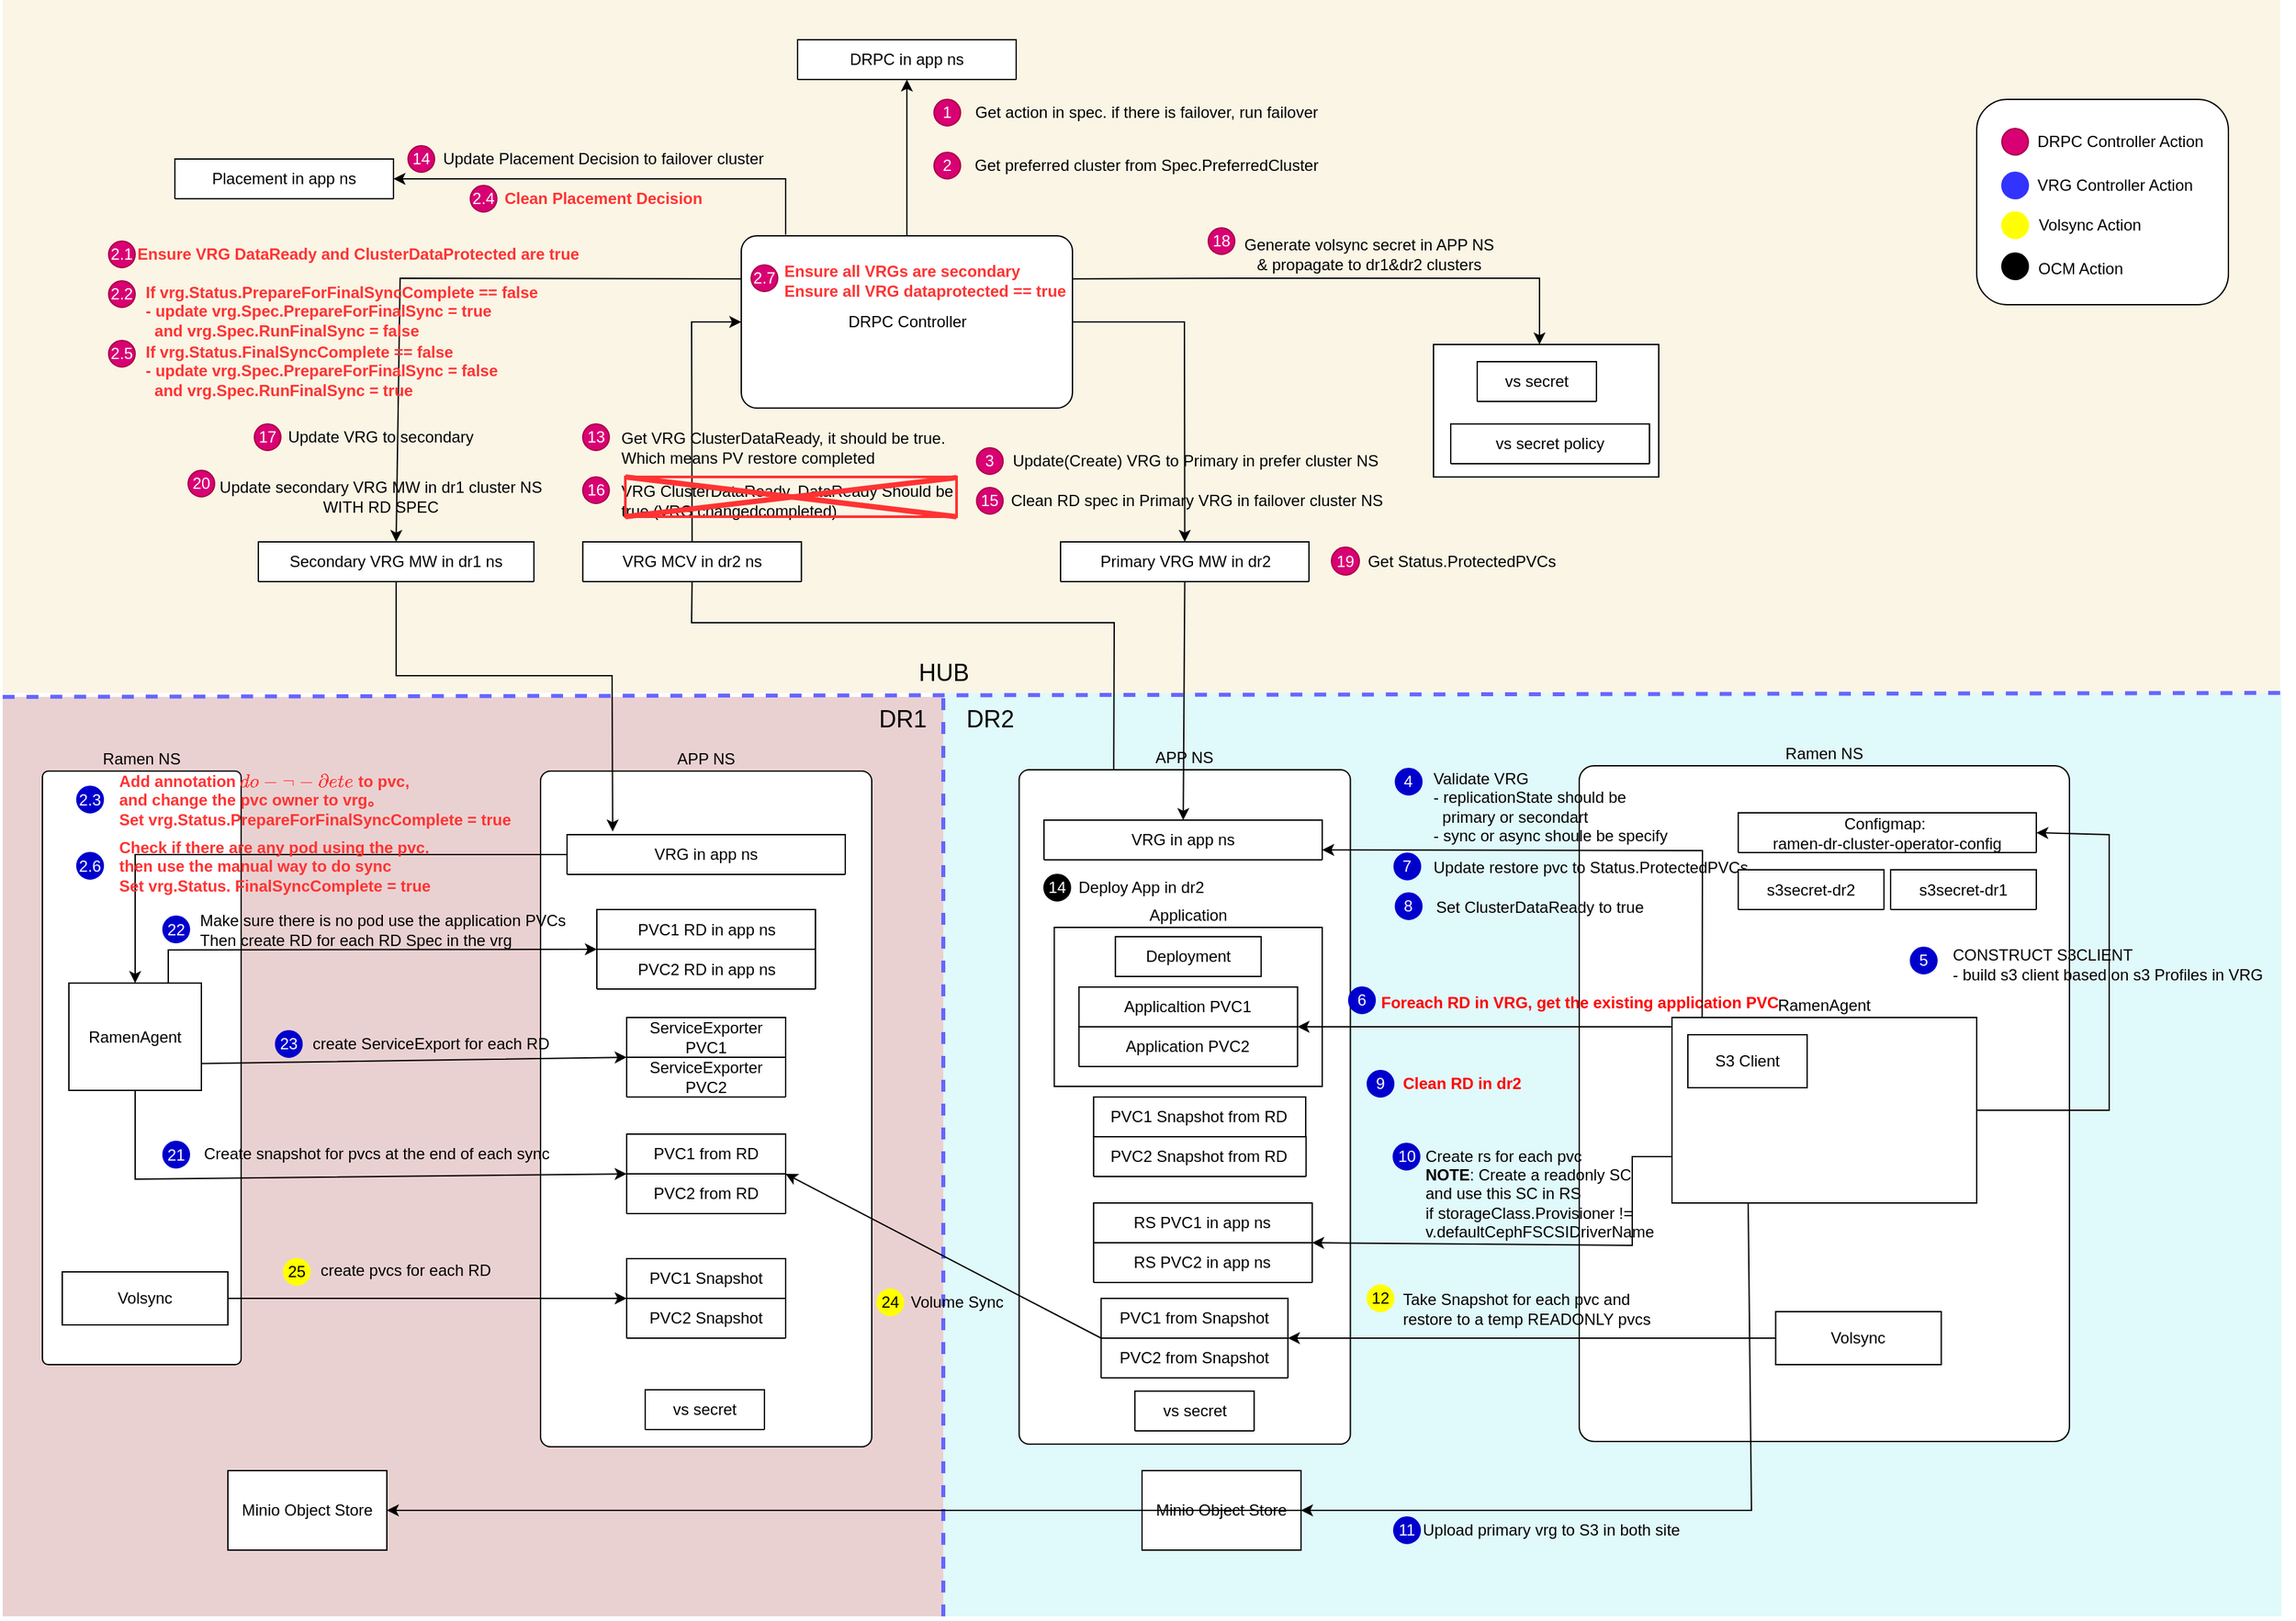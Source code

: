 <mxfile version="24.2.3" type="device">
  <diagram name="Page-1" id="86SuVy9WTyQsxM9a-52B">
    <mxGraphModel dx="2284" dy="881" grid="1" gridSize="10" guides="1" tooltips="1" connect="1" arrows="1" fold="1" page="1" pageScale="1" pageWidth="850" pageHeight="1100" math="0" shadow="0">
      <root>
        <mxCell id="0" />
        <mxCell id="1" parent="0" />
        <mxCell id="USMI7Q7_mw-rd7ZtQF0Z-1" value="" style="rounded=0;whiteSpace=wrap;html=1;fillColor=#fbf5e5;strokeColor=none;" parent="1" vertex="1">
          <mxGeometry x="-150" y="90" width="1719" height="523" as="geometry" />
        </mxCell>
        <mxCell id="Rm11WEUQjzfcoIPD6hnw-137" value="" style="whiteSpace=wrap;html=1;" parent="1" vertex="1">
          <mxGeometry x="930" y="350" width="170" height="100" as="geometry" />
        </mxCell>
        <mxCell id="U8NHltKQ1rlB9dk0PbJg-98" value="" style="rounded=0;whiteSpace=wrap;html=1;strokeColor=none;fillColor=#ead1d1;gradientColor=none;" parent="1" vertex="1">
          <mxGeometry x="-150" y="616" width="710" height="694" as="geometry" />
        </mxCell>
        <mxCell id="Rm11WEUQjzfcoIPD6hnw-69" value="APP NS" style="rounded=1;whiteSpace=wrap;html=1;arcSize=3;labelPosition=center;verticalLabelPosition=top;align=center;verticalAlign=bottom;" parent="1" vertex="1">
          <mxGeometry x="256" y="672" width="250" height="510" as="geometry" />
        </mxCell>
        <mxCell id="Rm11WEUQjzfcoIPD6hnw-67" value="Ramen NS" style="rounded=1;whiteSpace=wrap;html=1;arcSize=3;labelPosition=center;verticalLabelPosition=top;align=center;verticalAlign=bottom;" parent="1" vertex="1">
          <mxGeometry x="-120" y="672" width="150" height="448" as="geometry" />
        </mxCell>
        <mxCell id="U8NHltKQ1rlB9dk0PbJg-96" value="" style="rounded=0;whiteSpace=wrap;html=1;strokeColor=none;fillColor=#e0f9fb;gradientColor=none;" parent="1" vertex="1">
          <mxGeometry x="560" y="613" width="1010" height="697" as="geometry" />
        </mxCell>
        <mxCell id="U8NHltKQ1rlB9dk0PbJg-3" value="" style="endArrow=none;dashed=1;html=1;rounded=0;strokeColor=#6666FF;strokeWidth=3;entryX=0;entryY=0;entryDx=0;entryDy=0;exitX=1;exitY=1;exitDx=0;exitDy=0;" parent="1" source="U8NHltKQ1rlB9dk0PbJg-98" target="U8NHltKQ1rlB9dk0PbJg-96" edge="1">
          <mxGeometry width="50" height="50" relative="1" as="geometry">
            <mxPoint x="559" y="1157" as="sourcePoint" />
            <mxPoint x="558.5" y="810" as="targetPoint" />
          </mxGeometry>
        </mxCell>
        <mxCell id="U8NHltKQ1rlB9dk0PbJg-4" value="&lt;font style=&quot;font-size: 18px;&quot;&gt;HUB&lt;/font&gt;" style="text;html=1;align=center;verticalAlign=middle;resizable=0;points=[];autosize=1;strokeColor=none;fillColor=none;" parent="1" vertex="1">
          <mxGeometry x="530" y="578" width="60" height="40" as="geometry" />
        </mxCell>
        <mxCell id="U8NHltKQ1rlB9dk0PbJg-5" value="&lt;font style=&quot;font-size: 18px;&quot;&gt;DR1&lt;/font&gt;" style="text;html=1;align=center;verticalAlign=middle;resizable=0;points=[];autosize=1;strokeColor=none;fillColor=none;" parent="1" vertex="1">
          <mxGeometry x="498.5" y="613" width="60" height="40" as="geometry" />
        </mxCell>
        <mxCell id="U8NHltKQ1rlB9dk0PbJg-6" value="&lt;font style=&quot;font-size: 18px;&quot;&gt;DR2&lt;/font&gt;" style="text;html=1;align=center;verticalAlign=middle;resizable=0;points=[];autosize=1;strokeColor=none;fillColor=none;" parent="1" vertex="1">
          <mxGeometry x="565" y="613" width="60" height="40" as="geometry" />
        </mxCell>
        <mxCell id="U8NHltKQ1rlB9dk0PbJg-125" value="RamenAgent" style="rounded=0;whiteSpace=wrap;html=1;labelPosition=center;verticalLabelPosition=middle;align=center;verticalAlign=middle;" parent="1" vertex="1">
          <mxGeometry x="-100" y="832" width="100" height="81" as="geometry" />
        </mxCell>
        <mxCell id="U8NHltKQ1rlB9dk0PbJg-2" value="" style="endArrow=none;dashed=1;html=1;rounded=0;strokeColor=#6666FF;strokeWidth=3;exitX=0;exitY=0;exitDx=0;exitDy=0;entryX=1;entryY=0;entryDx=0;entryDy=0;" parent="1" source="U8NHltKQ1rlB9dk0PbJg-98" target="U8NHltKQ1rlB9dk0PbJg-96" edge="1">
          <mxGeometry width="50" height="50" relative="1" as="geometry">
            <mxPoint x="10" y="613" as="sourcePoint" />
            <mxPoint x="1070" y="613" as="targetPoint" />
          </mxGeometry>
        </mxCell>
        <mxCell id="Rm11WEUQjzfcoIPD6hnw-1" value="DRPC Controller" style="rounded=1;whiteSpace=wrap;html=1;arcSize=9;align=center;horizontal=1;labelPosition=center;verticalLabelPosition=middle;verticalAlign=middle;" parent="1" vertex="1">
          <mxGeometry x="407.5" y="268" width="250" height="130" as="geometry" />
        </mxCell>
        <mxCell id="Rm11WEUQjzfcoIPD6hnw-22" value="" style="endArrow=classic;html=1;rounded=0;exitX=0.5;exitY=0;exitDx=0;exitDy=0;entryX=0.5;entryY=1;entryDx=0;entryDy=0;" parent="1" source="Rm11WEUQjzfcoIPD6hnw-1" target="Rm11WEUQjzfcoIPD6hnw-4" edge="1">
          <mxGeometry width="50" height="50" relative="1" as="geometry">
            <mxPoint x="480.0" y="259" as="sourcePoint" />
            <mxPoint x="480.0" y="181" as="targetPoint" />
          </mxGeometry>
        </mxCell>
        <mxCell id="Rm11WEUQjzfcoIPD6hnw-23" value="Get action in spec. if there is failover, run failover" style="text;html=1;align=center;verticalAlign=middle;resizable=0;points=[];autosize=1;strokeColor=none;fillColor=none;" parent="1" vertex="1">
          <mxGeometry x="573" y="160" width="280" height="30" as="geometry" />
        </mxCell>
        <mxCell id="Rm11WEUQjzfcoIPD6hnw-27" value="" style="endArrow=classic;html=1;rounded=0;exitX=0;exitY=0.25;exitDx=0;exitDy=0;entryX=0.5;entryY=0;entryDx=0;entryDy=0;" parent="1" source="Rm11WEUQjzfcoIPD6hnw-1" target="Rm11WEUQjzfcoIPD6hnw-30" edge="1">
          <mxGeometry width="50" height="50" relative="1" as="geometry">
            <mxPoint x="585" y="278" as="sourcePoint" />
            <mxPoint x="585" y="200" as="targetPoint" />
            <Array as="points">
              <mxPoint x="150" y="300" />
            </Array>
          </mxGeometry>
        </mxCell>
        <mxCell id="Rm11WEUQjzfcoIPD6hnw-28" value="Update(Create) VRG to Primary in prefer cluster NS" style="text;html=1;align=center;verticalAlign=middle;resizable=0;points=[];autosize=1;strokeColor=none;fillColor=none;" parent="1" vertex="1">
          <mxGeometry x="599.63" y="423" width="300" height="30" as="geometry" />
        </mxCell>
        <mxCell id="Rm11WEUQjzfcoIPD6hnw-32" value="" style="endArrow=classic;html=1;rounded=0;entryX=0.164;entryY=-0.08;entryDx=0;entryDy=0;exitX=0.5;exitY=1;exitDx=0;exitDy=0;entryPerimeter=0;" parent="1" source="Rm11WEUQjzfcoIPD6hnw-30" target="Rm11WEUQjzfcoIPD6hnw-25" edge="1">
          <mxGeometry width="50" height="50" relative="1" as="geometry">
            <mxPoint x="390" y="520" as="sourcePoint" />
            <mxPoint x="610" y="700" as="targetPoint" />
            <Array as="points">
              <mxPoint x="147" y="600" />
              <mxPoint x="310" y="600" />
            </Array>
          </mxGeometry>
        </mxCell>
        <mxCell id="Rm11WEUQjzfcoIPD6hnw-65" value="" style="endArrow=classic;html=1;rounded=0;exitX=0.5;exitY=0;exitDx=0;exitDy=0;entryX=0;entryY=0.5;entryDx=0;entryDy=0;" parent="1" source="Rm11WEUQjzfcoIPD6hnw-33" target="Rm11WEUQjzfcoIPD6hnw-1" edge="1">
          <mxGeometry width="50" height="50" relative="1" as="geometry">
            <mxPoint x="590" y="510" as="sourcePoint" />
            <mxPoint x="640" y="460" as="targetPoint" />
            <Array as="points">
              <mxPoint x="370" y="333" />
            </Array>
          </mxGeometry>
        </mxCell>
        <mxCell id="Rm11WEUQjzfcoIPD6hnw-66" value="Update Placement Decision to failover cluster" style="text;html=1;align=center;verticalAlign=middle;resizable=0;points=[];autosize=1;strokeColor=none;fillColor=none;" parent="1" vertex="1">
          <mxGeometry x="168" y="195" width="270" height="30" as="geometry" />
        </mxCell>
        <mxCell id="Rm11WEUQjzfcoIPD6hnw-75" value="Get preferred cluster from Spec.PreferredCluster" style="text;html=1;align=center;verticalAlign=middle;resizable=0;points=[];autosize=1;strokeColor=none;fillColor=none;" parent="1" vertex="1">
          <mxGeometry x="573" y="200" width="280" height="30" as="geometry" />
        </mxCell>
        <mxCell id="U8NHltKQ1rlB9dk0PbJg-139" value="Volsync" style="rounded=0;whiteSpace=wrap;html=1;" parent="1" vertex="1">
          <mxGeometry x="-105" y="1050" width="125" height="40" as="geometry" />
        </mxCell>
        <mxCell id="Rm11WEUQjzfcoIPD6hnw-101" value="Minio Object Store" style="whiteSpace=wrap;html=1;" parent="1" vertex="1">
          <mxGeometry x="20" y="1200" width="120" height="60" as="geometry" />
        </mxCell>
        <mxCell id="Rm11WEUQjzfcoIPD6hnw-103" value="Upload primary vrg to S3 in both site" style="text;html=1;align=left;verticalAlign=middle;resizable=0;points=[];autosize=1;strokeColor=none;fillColor=none;" parent="1" vertex="1">
          <mxGeometry x="920.25" y="1230" width="220" height="30" as="geometry" />
        </mxCell>
        <mxCell id="Rm11WEUQjzfcoIPD6hnw-105" value="Minio Object Store" style="whiteSpace=wrap;html=1;" parent="1" vertex="1">
          <mxGeometry x="710" y="1200" width="120" height="60" as="geometry" />
        </mxCell>
        <mxCell id="Rm11WEUQjzfcoIPD6hnw-106" value="" style="endArrow=classic;html=1;rounded=0;entryX=1;entryY=0.5;entryDx=0;entryDy=0;" parent="1" target="Rm11WEUQjzfcoIPD6hnw-101" edge="1">
          <mxGeometry width="50" height="50" relative="1" as="geometry">
            <mxPoint x="950" y="1230" as="sourcePoint" />
            <mxPoint x="710.0" y="1300" as="targetPoint" />
          </mxGeometry>
        </mxCell>
        <mxCell id="Rm11WEUQjzfcoIPD6hnw-107" value="Get&lt;span style=&quot;&quot;&gt;&amp;nbsp;VRG ClusterDataReady, it should be true.&lt;br&gt;&lt;/span&gt;&lt;div&gt;&lt;span style=&quot;&quot;&gt;Which means PV restore completed&lt;/span&gt;&lt;/div&gt;" style="text;html=1;align=left;verticalAlign=middle;resizable=0;points=[];autosize=1;strokeColor=none;fillColor=none;" parent="1" vertex="1">
          <mxGeometry x="315.13" y="408" width="270" height="40" as="geometry" />
        </mxCell>
        <mxCell id="Rm11WEUQjzfcoIPD6hnw-109" value="" style="endArrow=classic;html=1;rounded=0;exitX=0.5;exitY=1;exitDx=0;exitDy=0;entryX=0.25;entryY=0;entryDx=0;entryDy=0;" parent="1" source="Rm11WEUQjzfcoIPD6hnw-33" target="Rm11WEUQjzfcoIPD6hnw-114" edge="1">
          <mxGeometry width="50" height="50" relative="1" as="geometry">
            <mxPoint x="300" y="490" as="sourcePoint" />
            <mxPoint x="350" y="440" as="targetPoint" />
            <Array as="points">
              <mxPoint x="370" y="560" />
              <mxPoint x="689" y="560" />
            </Array>
          </mxGeometry>
        </mxCell>
        <mxCell id="Rm11WEUQjzfcoIPD6hnw-110" value="" style="endArrow=classic;html=1;rounded=0;exitX=0.134;exitY=-0.007;exitDx=0;exitDy=0;exitPerimeter=0;entryX=1;entryY=0.5;entryDx=0;entryDy=0;" parent="1" source="Rm11WEUQjzfcoIPD6hnw-1" target="Rm11WEUQjzfcoIPD6hnw-10" edge="1">
          <mxGeometry width="50" height="50" relative="1" as="geometry">
            <mxPoint x="300" y="360" as="sourcePoint" />
            <mxPoint x="350" y="310" as="targetPoint" />
            <Array as="points">
              <mxPoint x="441" y="225" />
              <mxPoint x="260" y="225" />
            </Array>
          </mxGeometry>
        </mxCell>
        <mxCell id="Rm11WEUQjzfcoIPD6hnw-113" value="APP NS" style="rounded=1;whiteSpace=wrap;html=1;arcSize=3;labelPosition=center;verticalLabelPosition=top;align=center;verticalAlign=bottom;" parent="1" vertex="1">
          <mxGeometry x="617.25" y="671" width="250" height="509" as="geometry" />
        </mxCell>
        <mxCell id="Rm11WEUQjzfcoIPD6hnw-116" value="" style="endArrow=classic;html=1;rounded=0;exitX=1;exitY=0.5;exitDx=0;exitDy=0;entryX=0.5;entryY=0;entryDx=0;entryDy=0;" parent="1" source="Rm11WEUQjzfcoIPD6hnw-1" target="Rm11WEUQjzfcoIPD6hnw-120" edge="1">
          <mxGeometry width="50" height="50" relative="1" as="geometry">
            <mxPoint x="610" y="640" as="sourcePoint" />
            <mxPoint x="660" y="590" as="targetPoint" />
            <Array as="points">
              <mxPoint x="742" y="333" />
            </Array>
          </mxGeometry>
        </mxCell>
        <mxCell id="Rm11WEUQjzfcoIPD6hnw-117" value="Update VRG to secondary" style="text;html=1;align=center;verticalAlign=middle;resizable=0;points=[];autosize=1;strokeColor=none;fillColor=none;" parent="1" vertex="1">
          <mxGeometry x="55" y="405" width="160" height="30" as="geometry" />
        </mxCell>
        <mxCell id="Rm11WEUQjzfcoIPD6hnw-122" value="" style="endArrow=classic;html=1;rounded=0;exitX=0.5;exitY=1;exitDx=0;exitDy=0;" parent="1" source="Rm11WEUQjzfcoIPD6hnw-120" target="Rm11WEUQjzfcoIPD6hnw-114" edge="1">
          <mxGeometry width="50" height="50" relative="1" as="geometry">
            <mxPoint x="337" y="539" as="sourcePoint" />
            <mxPoint x="337" y="729" as="targetPoint" />
          </mxGeometry>
        </mxCell>
        <mxCell id="Rm11WEUQjzfcoIPD6hnw-127" value="" style="endArrow=classic;html=1;rounded=0;exitX=1;exitY=0.25;exitDx=0;exitDy=0;" parent="1" source="Rm11WEUQjzfcoIPD6hnw-1" edge="1">
          <mxGeometry width="50" height="50" relative="1" as="geometry">
            <mxPoint x="610" y="470" as="sourcePoint" />
            <mxPoint x="1010" y="350" as="targetPoint" />
            <Array as="points">
              <mxPoint x="780" y="300" />
              <mxPoint x="1010" y="300" />
            </Array>
          </mxGeometry>
        </mxCell>
        <mxCell id="Rm11WEUQjzfcoIPD6hnw-128" value="Generate volsync secret in APP NS&lt;div&gt;&amp;amp; propagate to dr1&amp;amp;dr2 clusters&lt;/div&gt;" style="text;html=1;align=center;verticalAlign=middle;resizable=0;points=[];autosize=1;strokeColor=none;fillColor=none;" parent="1" vertex="1">
          <mxGeometry x="776" y="262" width="210" height="40" as="geometry" />
        </mxCell>
        <mxCell id="Rm11WEUQjzfcoIPD6hnw-140" value="Update secondary VRG MW in dr1 cluster NS&lt;br&gt;WITH RD SPEC" style="text;html=1;align=center;verticalAlign=middle;resizable=0;points=[];autosize=1;strokeColor=none;fillColor=none;" parent="1" vertex="1">
          <mxGeometry y="445" width="270" height="40" as="geometry" />
        </mxCell>
        <mxCell id="Rm11WEUQjzfcoIPD6hnw-142" value="Ramen NS" style="rounded=1;whiteSpace=wrap;html=1;arcSize=3;labelPosition=center;verticalLabelPosition=top;align=center;verticalAlign=bottom;" parent="1" vertex="1">
          <mxGeometry x="1040" y="668" width="370" height="510" as="geometry" />
        </mxCell>
        <mxCell id="Rm11WEUQjzfcoIPD6hnw-143" value="RamenAgent" style="rounded=0;whiteSpace=wrap;html=1;labelPosition=center;verticalLabelPosition=top;align=center;verticalAlign=bottom;" parent="1" vertex="1">
          <mxGeometry x="1110" y="858" width="230" height="140" as="geometry" />
        </mxCell>
        <mxCell id="Rm11WEUQjzfcoIPD6hnw-149" value="Volsync" style="rounded=0;whiteSpace=wrap;html=1;" parent="1" vertex="1">
          <mxGeometry x="1188.25" y="1080" width="125" height="40" as="geometry" />
        </mxCell>
        <mxCell id="lgeEIdDXTUcrqthMoiCP-1" value="1" style="ellipse;whiteSpace=wrap;html=1;aspect=fixed;fillColor=#d80073;strokeColor=#A50040;fontColor=#ffffff;" parent="1" vertex="1">
          <mxGeometry x="553" y="165" width="20" height="20" as="geometry" />
        </mxCell>
        <mxCell id="lgeEIdDXTUcrqthMoiCP-2" value="2" style="ellipse;whiteSpace=wrap;html=1;aspect=fixed;fillColor=#d80073;strokeColor=#A50040;fontColor=#ffffff;" parent="1" vertex="1">
          <mxGeometry x="553" y="205" width="20" height="20" as="geometry" />
        </mxCell>
        <mxCell id="lgeEIdDXTUcrqthMoiCP-3" value="3" style="ellipse;whiteSpace=wrap;html=1;aspect=fixed;fillColor=#d80073;strokeColor=#A50040;fontColor=#ffffff;" parent="1" vertex="1">
          <mxGeometry x="585.13" y="428" width="20" height="20" as="geometry" />
        </mxCell>
        <mxCell id="lgeEIdDXTUcrqthMoiCP-5" value="13" style="ellipse;whiteSpace=wrap;html=1;aspect=fixed;fillColor=#d80073;strokeColor=#A50040;fontColor=#ffffff;" parent="1" vertex="1">
          <mxGeometry x="287.88" y="410" width="20" height="20" as="geometry" />
        </mxCell>
        <mxCell id="lgeEIdDXTUcrqthMoiCP-7" value="14" style="ellipse;whiteSpace=wrap;html=1;aspect=fixed;fillColor=#d80073;strokeColor=#A50040;fontColor=#ffffff;" parent="1" vertex="1">
          <mxGeometry x="156" y="200" width="20" height="20" as="geometry" />
        </mxCell>
        <mxCell id="lgeEIdDXTUcrqthMoiCP-8" value="Clean RD spec in Primary VRG in failover cluster NS" style="text;html=1;align=center;verticalAlign=middle;resizable=0;points=[];autosize=1;strokeColor=none;fillColor=none;" parent="1" vertex="1">
          <mxGeometry x="601.13" y="453" width="300" height="30" as="geometry" />
        </mxCell>
        <mxCell id="lgeEIdDXTUcrqthMoiCP-9" value="15" style="ellipse;whiteSpace=wrap;html=1;aspect=fixed;fillColor=#d80073;strokeColor=#A50040;fontColor=#ffffff;" parent="1" vertex="1">
          <mxGeometry x="585.13" y="458" width="20" height="20" as="geometry" />
        </mxCell>
        <mxCell id="lgeEIdDXTUcrqthMoiCP-11" value="17" style="ellipse;whiteSpace=wrap;html=1;aspect=fixed;fillColor=#d80073;strokeColor=#A50040;fontColor=#ffffff;" parent="1" vertex="1">
          <mxGeometry x="40" y="410" width="20" height="20" as="geometry" />
        </mxCell>
        <mxCell id="lgeEIdDXTUcrqthMoiCP-12" value="20" style="ellipse;whiteSpace=wrap;html=1;aspect=fixed;fillColor=#d80073;strokeColor=#A50040;fontColor=#ffffff;" parent="1" vertex="1">
          <mxGeometry x="-10" y="445" width="20" height="20" as="geometry" />
        </mxCell>
        <mxCell id="lgeEIdDXTUcrqthMoiCP-13" value="18" style="ellipse;whiteSpace=wrap;html=1;aspect=fixed;fillColor=#d80073;strokeColor=#A50040;fontColor=#ffffff;" parent="1" vertex="1">
          <mxGeometry x="760" y="262" width="20" height="20" as="geometry" />
        </mxCell>
        <mxCell id="lgeEIdDXTUcrqthMoiCP-26" value="&lt;font color=&quot;#ff0000&quot;&gt;&lt;b&gt;Foreach RD in VRG, get the existing application PVC&lt;/b&gt;&lt;/font&gt;" style="text;html=1;align=center;verticalAlign=middle;resizable=0;points=[];autosize=1;strokeColor=none;fillColor=none;" parent="1" vertex="1">
          <mxGeometry x="880" y="832" width="320" height="30" as="geometry" />
        </mxCell>
        <mxCell id="lgeEIdDXTUcrqthMoiCP-27" value="6" style="ellipse;whiteSpace=wrap;html=1;aspect=fixed;fillColor=#0000CC;strokeColor=#0000CC;fontColor=#ffffff;align=center;verticalAlign=middle;fontFamily=Helvetica;fontSize=12;" parent="1" vertex="1">
          <mxGeometry x="866" y="835" width="20" height="20" as="geometry" />
        </mxCell>
        <mxCell id="lgeEIdDXTUcrqthMoiCP-28" value="" style="endArrow=classic;html=1;rounded=0;exitX=0.099;exitY=0.002;exitDx=0;exitDy=0;entryX=1;entryY=0.75;entryDx=0;entryDy=0;exitPerimeter=0;" parent="1" source="Rm11WEUQjzfcoIPD6hnw-143" target="Rm11WEUQjzfcoIPD6hnw-114" edge="1">
          <mxGeometry width="50" height="50" relative="1" as="geometry">
            <mxPoint x="700" y="1050" as="sourcePoint" />
            <mxPoint x="750" y="1000" as="targetPoint" />
            <Array as="points">
              <mxPoint x="1133" y="732" />
            </Array>
          </mxGeometry>
        </mxCell>
        <mxCell id="lgeEIdDXTUcrqthMoiCP-31" value="19" style="ellipse;whiteSpace=wrap;html=1;aspect=fixed;fillColor=#d80073;strokeColor=#A50040;fontColor=#ffffff;" parent="1" vertex="1">
          <mxGeometry x="853" y="503" width="21" height="21" as="geometry" />
        </mxCell>
        <mxCell id="lgeEIdDXTUcrqthMoiCP-32" value="Get Status.ProtectedPVCs" style="text;html=1;align=center;verticalAlign=middle;resizable=0;points=[];autosize=1;strokeColor=none;fillColor=none;" parent="1" vertex="1">
          <mxGeometry x="866.0" y="499" width="170" height="30" as="geometry" />
        </mxCell>
        <mxCell id="lgeEIdDXTUcrqthMoiCP-33" value="4" style="ellipse;whiteSpace=wrap;html=1;aspect=fixed;fillColor=#0000CC;strokeColor=#0000CC;fontColor=#ffffff;" parent="1" vertex="1">
          <mxGeometry x="901.25" y="670" width="20" height="20" as="geometry" />
        </mxCell>
        <mxCell id="Rm11WEUQjzfcoIPD6hnw-51" value="Validate VRG&lt;div&gt;&lt;span style=&quot;&quot;&gt;- replicationState should be&amp;nbsp;&lt;/span&gt;&lt;/div&gt;&lt;div&gt;&lt;span style=&quot;&quot;&gt;&amp;nbsp; primary or secondart&lt;/span&gt;&lt;div style=&quot;&quot;&gt;- sync or async shoule be specify&lt;/div&gt;&lt;/div&gt;" style="text;html=1;align=left;verticalAlign=middle;resizable=0;points=[];autosize=1;strokeColor=none;fillColor=none;" parent="1" vertex="1">
          <mxGeometry x="928.25" y="664" width="200" height="70" as="geometry" />
        </mxCell>
        <mxCell id="Rm11WEUQjzfcoIPD6hnw-55" value="&lt;span style=&quot;text-align: center;&quot;&gt;Update restore pvc to Status.ProtectedPVCs&lt;/span&gt;" style="text;html=1;align=left;verticalAlign=middle;resizable=0;points=[];autosize=1;strokeColor=none;fillColor=none;" parent="1" vertex="1">
          <mxGeometry x="928.25" y="730" width="260" height="30" as="geometry" />
        </mxCell>
        <mxCell id="lgeEIdDXTUcrqthMoiCP-36" value="7" style="ellipse;whiteSpace=wrap;html=1;aspect=fixed;fillColor=#0000CC;strokeColor=#0000CC;fontColor=#ffffff;align=center;verticalAlign=middle;fontFamily=Helvetica;fontSize=12;" parent="1" vertex="1">
          <mxGeometry x="900.25" y="734" width="20" height="20" as="geometry" />
        </mxCell>
        <mxCell id="Rm11WEUQjzfcoIPD6hnw-100" value="S3 Client" style="whiteSpace=wrap;html=1;" parent="1" vertex="1">
          <mxGeometry x="1122" y="871" width="90" height="40" as="geometry" />
        </mxCell>
        <mxCell id="Rm11WEUQjzfcoIPD6hnw-53" value="CONSTRUCT S3CLIENT&lt;div&gt;- build s3 client based on s3 Profiles in VRG&lt;/div&gt;" style="text;html=1;align=left;verticalAlign=middle;resizable=0;points=[];autosize=1;strokeColor=none;fillColor=none;" parent="1" vertex="1">
          <mxGeometry x="1320" y="798" width="260" height="40" as="geometry" />
        </mxCell>
        <mxCell id="lgeEIdDXTUcrqthMoiCP-44" value="" style="endArrow=classic;html=1;rounded=0;entryX=1;entryY=0.5;entryDx=0;entryDy=0;exitX=1;exitY=0.5;exitDx=0;exitDy=0;" parent="1" source="Rm11WEUQjzfcoIPD6hnw-143" target="lgeEIdDXTUcrqthMoiCP-41" edge="1">
          <mxGeometry width="50" height="50" relative="1" as="geometry">
            <mxPoint x="1080" y="840" as="sourcePoint" />
            <mxPoint x="1130" y="790" as="targetPoint" />
            <Array as="points">
              <mxPoint x="1440" y="928" />
              <mxPoint x="1440" y="720" />
            </Array>
          </mxGeometry>
        </mxCell>
        <mxCell id="lgeEIdDXTUcrqthMoiCP-45" value="5" style="ellipse;whiteSpace=wrap;html=1;aspect=fixed;fillColor=#0000CC;strokeColor=#0000CC;fontColor=#ffffff;align=center;verticalAlign=middle;fontFamily=Helvetica;fontSize=12;" parent="1" vertex="1">
          <mxGeometry x="1290" y="805" width="20" height="20" as="geometry" />
        </mxCell>
        <mxCell id="lgeEIdDXTUcrqthMoiCP-46" value="8" style="ellipse;whiteSpace=wrap;html=1;aspect=fixed;fillColor=#0000CC;strokeColor=#0000CC;fontColor=#ffffff;align=center;verticalAlign=middle;fontFamily=Helvetica;fontSize=12;" parent="1" vertex="1">
          <mxGeometry x="901.25" y="764" width="20" height="20" as="geometry" />
        </mxCell>
        <mxCell id="lgeEIdDXTUcrqthMoiCP-47" value="&lt;span style=&quot;text-align: center;&quot;&gt;Set ClusterDataReady to true&lt;/span&gt;" style="text;html=1;align=left;verticalAlign=middle;resizable=0;points=[];autosize=1;strokeColor=none;fillColor=none;" parent="1" vertex="1">
          <mxGeometry x="930" y="760" width="180" height="30" as="geometry" />
        </mxCell>
        <mxCell id="lgeEIdDXTUcrqthMoiCP-48" value="&lt;span style=&quot;text-align: center;&quot;&gt;&lt;b&gt;&lt;font color=&quot;#ff0000&quot;&gt;Clean RD in dr2&lt;/font&gt;&lt;/b&gt;&lt;/span&gt;" style="text;html=1;align=left;verticalAlign=middle;resizable=0;points=[];autosize=1;strokeColor=none;fillColor=none;" parent="1" vertex="1">
          <mxGeometry x="904.63" y="893" width="110" height="30" as="geometry" />
        </mxCell>
        <mxCell id="lgeEIdDXTUcrqthMoiCP-50" value="9" style="ellipse;whiteSpace=wrap;html=1;aspect=fixed;fillColor=#0000CC;strokeColor=#0000CC;fontColor=#ffffff;align=center;verticalAlign=middle;fontFamily=Helvetica;fontSize=12;" parent="1" vertex="1">
          <mxGeometry x="880" y="898" width="20" height="20" as="geometry" />
        </mxCell>
        <mxCell id="lgeEIdDXTUcrqthMoiCP-52" value="10" style="ellipse;whiteSpace=wrap;html=1;aspect=fixed;fillColor=#0000CC;strokeColor=#0000CC;fontColor=#ffffff;align=center;verticalAlign=middle;fontFamily=Helvetica;fontSize=12;" parent="1" vertex="1">
          <mxGeometry x="899.63" y="953" width="20" height="20" as="geometry" />
        </mxCell>
        <mxCell id="Rm11WEUQjzfcoIPD6hnw-96" value="" style="endArrow=classic;html=1;rounded=0;exitX=0;exitY=0.75;exitDx=0;exitDy=0;entryX=1;entryY=1;entryDx=0;entryDy=0;" parent="1" source="Rm11WEUQjzfcoIPD6hnw-143" target="lgeEIdDXTUcrqthMoiCP-53" edge="1">
          <mxGeometry width="50" height="50" relative="1" as="geometry">
            <mxPoint x="-6" y="870" as="sourcePoint" />
            <mxPoint x="780" y="1070" as="targetPoint" />
            <Array as="points">
              <mxPoint x="1080" y="963" />
              <mxPoint x="1080" y="1030" />
            </Array>
          </mxGeometry>
        </mxCell>
        <mxCell id="lgeEIdDXTUcrqthMoiCP-59" value="11" style="ellipse;whiteSpace=wrap;html=1;aspect=fixed;fillColor=#0000CC;strokeColor=#0000CC;fontColor=#ffffff;align=center;verticalAlign=middle;fontFamily=Helvetica;fontSize=12;" parent="1" vertex="1">
          <mxGeometry x="900" y="1235" width="20" height="20" as="geometry" />
        </mxCell>
        <mxCell id="lgeEIdDXTUcrqthMoiCP-60" value="14" style="ellipse;whiteSpace=wrap;html=1;aspect=fixed;fillColor=#000000;strokeColor=#000000;fontColor=#ffffff;align=center;verticalAlign=middle;fontFamily=Helvetica;fontSize=12;" parent="1" vertex="1">
          <mxGeometry x="636" y="750" width="20" height="20" as="geometry" />
        </mxCell>
        <mxCell id="lgeEIdDXTUcrqthMoiCP-61" value="Deploy App in dr2" style="text;html=1;align=center;verticalAlign=middle;resizable=0;points=[];autosize=1;strokeColor=none;fillColor=none;" parent="1" vertex="1">
          <mxGeometry x="648.5" y="745" width="120" height="30" as="geometry" />
        </mxCell>
        <mxCell id="lgeEIdDXTUcrqthMoiCP-66" value="" style="endArrow=classic;html=1;rounded=0;entryX=0;entryY=0;entryDx=0;entryDy=0;jumpStyle=arc;exitX=0.75;exitY=0;exitDx=0;exitDy=0;" parent="1" source="U8NHltKQ1rlB9dk0PbJg-125" target="lgeEIdDXTUcrqthMoiCP-64" edge="1">
          <mxGeometry width="50" height="50" relative="1" as="geometry">
            <mxPoint y="830" as="sourcePoint" />
            <mxPoint x="-585" y="1040" as="targetPoint" />
            <Array as="points">
              <mxPoint x="-25" y="807" />
            </Array>
          </mxGeometry>
        </mxCell>
        <mxCell id="lgeEIdDXTUcrqthMoiCP-71" value="" style="endArrow=classic;html=1;rounded=0;entryX=0;entryY=0;entryDx=0;entryDy=0;exitX=0.5;exitY=1;exitDx=0;exitDy=0;" parent="1" source="U8NHltKQ1rlB9dk0PbJg-125" target="lgeEIdDXTUcrqthMoiCP-69" edge="1">
          <mxGeometry width="50" height="50" relative="1" as="geometry">
            <mxPoint x="-332" y="1141" as="sourcePoint" />
            <mxPoint x="-316" y="1431" as="targetPoint" />
            <Array as="points">
              <mxPoint x="-50" y="980" />
            </Array>
          </mxGeometry>
        </mxCell>
        <mxCell id="lgeEIdDXTUcrqthMoiCP-72" value="create pvcs for each RD" style="text;html=1;align=left;verticalAlign=middle;resizable=0;points=[];autosize=1;strokeColor=none;fillColor=none;" parent="1" vertex="1">
          <mxGeometry x="88" y="1034" width="150" height="30" as="geometry" />
        </mxCell>
        <mxCell id="lgeEIdDXTUcrqthMoiCP-73" value="&lt;font color=&quot;#000000&quot;&gt;25&lt;/font&gt;" style="ellipse;whiteSpace=wrap;html=1;aspect=fixed;fillColor=#FFFF00;strokeColor=#FFFF00;fontColor=#ffffff;align=center;verticalAlign=middle;fontFamily=Helvetica;fontSize=12;" parent="1" vertex="1">
          <mxGeometry x="62" y="1040" width="20" height="20" as="geometry" />
        </mxCell>
        <mxCell id="lgeEIdDXTUcrqthMoiCP-78" value="" style="endArrow=classic;html=1;rounded=0;entryX=0;entryY=1;entryDx=0;entryDy=0;exitX=1;exitY=0.5;exitDx=0;exitDy=0;" parent="1" source="U8NHltKQ1rlB9dk0PbJg-139" target="lgeEIdDXTUcrqthMoiCP-74" edge="1">
          <mxGeometry width="50" height="50" relative="1" as="geometry">
            <mxPoint x="-301" y="1141" as="sourcePoint" />
            <mxPoint x="-617" y="1111" as="targetPoint" />
            <Array as="points">
              <mxPoint x="60" y="1070" />
            </Array>
          </mxGeometry>
        </mxCell>
        <mxCell id="lgeEIdDXTUcrqthMoiCP-79" value="Create snapshot for pvcs at the end of each sync" style="text;html=1;align=left;verticalAlign=middle;resizable=0;points=[];autosize=1;strokeColor=none;fillColor=none;" parent="1" vertex="1">
          <mxGeometry y="946" width="280" height="30" as="geometry" />
        </mxCell>
        <mxCell id="lgeEIdDXTUcrqthMoiCP-80" value="21" style="ellipse;whiteSpace=wrap;html=1;aspect=fixed;fillColor=#0000CC;strokeColor=#0000CC;fontColor=#ffffff;align=center;verticalAlign=middle;fontFamily=Helvetica;fontSize=12;" parent="1" vertex="1">
          <mxGeometry x="-29" y="951.5" width="20" height="20" as="geometry" />
        </mxCell>
        <mxCell id="lgeEIdDXTUcrqthMoiCP-82" value="22" style="ellipse;whiteSpace=wrap;html=1;aspect=fixed;fillColor=#0000CC;strokeColor=#0000CC;fontColor=#ffffff;align=center;verticalAlign=middle;fontFamily=Helvetica;fontSize=12;" parent="1" vertex="1">
          <mxGeometry x="-29" y="781.5" width="20" height="20" as="geometry" />
        </mxCell>
        <mxCell id="lgeEIdDXTUcrqthMoiCP-83" value="" style="endArrow=classic;html=1;rounded=0;exitX=0;exitY=0.5;exitDx=0;exitDy=0;entryX=0.5;entryY=0;entryDx=0;entryDy=0;" parent="1" source="Rm11WEUQjzfcoIPD6hnw-25" target="U8NHltKQ1rlB9dk0PbJg-125" edge="1">
          <mxGeometry width="50" height="50" relative="1" as="geometry">
            <mxPoint x="-90" y="930" as="sourcePoint" />
            <mxPoint x="-40" y="880" as="targetPoint" />
            <Array as="points">
              <mxPoint x="-50" y="735" />
            </Array>
          </mxGeometry>
        </mxCell>
        <mxCell id="7EZj1E4iVwjMQ1HdiyoD-1" value="" style="rounded=1;whiteSpace=wrap;html=1;" parent="1" vertex="1">
          <mxGeometry x="1340" y="165" width="190" height="155" as="geometry" />
        </mxCell>
        <mxCell id="7EZj1E4iVwjMQ1HdiyoD-2" value="" style="ellipse;whiteSpace=wrap;html=1;aspect=fixed;fillColor=#d80073;strokeColor=#A50040;fontColor=#ffffff;" parent="1" vertex="1">
          <mxGeometry x="1359" y="187" width="20" height="20" as="geometry" />
        </mxCell>
        <mxCell id="7EZj1E4iVwjMQ1HdiyoD-3" value="" style="ellipse;whiteSpace=wrap;html=1;aspect=fixed;fillColor=#3333FF;strokeColor=#3333FF;fontColor=#ffffff;" parent="1" vertex="1">
          <mxGeometry x="1359" y="220" width="20" height="20" as="geometry" />
        </mxCell>
        <mxCell id="7EZj1E4iVwjMQ1HdiyoD-4" value="DRPC Controller Action" style="text;html=1;align=center;verticalAlign=middle;resizable=0;points=[];autosize=1;strokeColor=none;fillColor=none;" parent="1" vertex="1">
          <mxGeometry x="1373" y="182" width="150" height="30" as="geometry" />
        </mxCell>
        <mxCell id="7EZj1E4iVwjMQ1HdiyoD-5" value="VRG Controller Action" style="text;html=1;align=center;verticalAlign=middle;resizable=0;points=[];autosize=1;strokeColor=none;fillColor=none;" parent="1" vertex="1">
          <mxGeometry x="1374" y="215" width="140" height="30" as="geometry" />
        </mxCell>
        <mxCell id="7EZj1E4iVwjMQ1HdiyoD-6" value="Volsync Action" style="text;html=1;align=center;verticalAlign=middle;resizable=0;points=[];autosize=1;strokeColor=none;fillColor=none;" parent="1" vertex="1">
          <mxGeometry x="1375" y="245" width="100" height="30" as="geometry" />
        </mxCell>
        <mxCell id="7EZj1E4iVwjMQ1HdiyoD-7" value="" style="ellipse;whiteSpace=wrap;html=1;aspect=fixed;fillColor=#FFFF00;strokeColor=#FFFF00;fontColor=#ffffff;" parent="1" vertex="1">
          <mxGeometry x="1359" y="250" width="20" height="20" as="geometry" />
        </mxCell>
        <mxCell id="Rm11WEUQjzfcoIPD6hnw-102" value="" style="endArrow=classic;html=1;rounded=0;exitX=0.25;exitY=1;exitDx=0;exitDy=0;entryX=1;entryY=0.5;entryDx=0;entryDy=0;" parent="1" source="Rm11WEUQjzfcoIPD6hnw-143" target="Rm11WEUQjzfcoIPD6hnw-105" edge="1">
          <mxGeometry width="50" height="50" relative="1" as="geometry">
            <mxPoint x="30" y="1060" as="sourcePoint" />
            <mxPoint x="80" y="1010" as="targetPoint" />
            <Array as="points">
              <mxPoint x="1170" y="1230" />
            </Array>
          </mxGeometry>
        </mxCell>
        <mxCell id="Rm11WEUQjzfcoIPD6hnw-15" value="Application" style="rounded=0;whiteSpace=wrap;html=1;labelPosition=center;verticalLabelPosition=top;align=center;verticalAlign=bottom;" parent="1" vertex="1">
          <mxGeometry x="643.75" y="790" width="202.25" height="120" as="geometry" />
        </mxCell>
        <mxCell id="7EZj1E4iVwjMQ1HdiyoD-15" value="Take Snapshot for each pvc and&amp;nbsp;&lt;div&gt;restore to a&amp;nbsp;&lt;span style=&quot;background-color: initial;&quot;&gt;temp READONLY pvcs&amp;nbsp;&lt;/span&gt;&lt;/div&gt;" style="text;html=1;align=left;verticalAlign=middle;resizable=0;points=[];autosize=1;strokeColor=none;fillColor=none;" parent="1" vertex="1">
          <mxGeometry x="904.63" y="1058" width="210" height="40" as="geometry" />
        </mxCell>
        <mxCell id="7EZj1E4iVwjMQ1HdiyoD-16" value="" style="endArrow=classic;html=1;rounded=0;exitX=0;exitY=0.5;exitDx=0;exitDy=0;entryX=1;entryY=0;entryDx=0;entryDy=0;" parent="1" source="Rm11WEUQjzfcoIPD6hnw-149" target="7EZj1E4iVwjMQ1HdiyoD-13" edge="1">
          <mxGeometry width="50" height="50" relative="1" as="geometry">
            <mxPoint x="1120" y="973" as="sourcePoint" />
            <mxPoint x="848" y="1038" as="targetPoint" />
            <Array as="points" />
          </mxGeometry>
        </mxCell>
        <mxCell id="7EZj1E4iVwjMQ1HdiyoD-17" value="&lt;font color=&quot;#000000&quot;&gt;12&lt;/font&gt;" style="ellipse;whiteSpace=wrap;html=1;aspect=fixed;fillColor=#FFFF00;strokeColor=#FFFF00;fontColor=#ffffff;" parent="1" vertex="1">
          <mxGeometry x="880" y="1060" width="20" height="20" as="geometry" />
        </mxCell>
        <mxCell id="7EZj1E4iVwjMQ1HdiyoD-18" value="" style="ellipse;whiteSpace=wrap;html=1;aspect=fixed;fillColor=#000000;strokeColor=#000000;fontColor=#ffffff;" parent="1" vertex="1">
          <mxGeometry x="1359" y="281" width="20" height="20" as="geometry" />
        </mxCell>
        <mxCell id="7EZj1E4iVwjMQ1HdiyoD-19" value="OCM Action" style="text;html=1;align=center;verticalAlign=middle;resizable=0;points=[];autosize=1;strokeColor=none;fillColor=none;" parent="1" vertex="1">
          <mxGeometry x="1373" y="278" width="90" height="30" as="geometry" />
        </mxCell>
        <mxCell id="7EZj1E4iVwjMQ1HdiyoD-32" value="" style="endArrow=classic;html=1;rounded=0;exitX=1;exitY=0.75;exitDx=0;exitDy=0;entryX=0;entryY=1;entryDx=0;entryDy=0;" parent="1" source="U8NHltKQ1rlB9dk0PbJg-125" target="7EZj1E4iVwjMQ1HdiyoD-30" edge="1">
          <mxGeometry width="50" height="50" relative="1" as="geometry">
            <mxPoint x="340" y="950" as="sourcePoint" />
            <mxPoint x="390" y="900" as="targetPoint" />
            <Array as="points">
              <mxPoint x="50" y="892" />
            </Array>
          </mxGeometry>
        </mxCell>
        <mxCell id="7EZj1E4iVwjMQ1HdiyoD-33" value="create ServiceExport for each RD" style="text;html=1;align=left;verticalAlign=middle;resizable=0;points=[];autosize=1;strokeColor=none;fillColor=none;" parent="1" vertex="1">
          <mxGeometry x="82" y="863" width="200" height="30" as="geometry" />
        </mxCell>
        <mxCell id="7EZj1E4iVwjMQ1HdiyoD-35" value="23" style="ellipse;whiteSpace=wrap;html=1;aspect=fixed;fillColor=#0000CC;strokeColor=#0000CC;fontColor=#ffffff;align=center;verticalAlign=middle;fontFamily=Helvetica;fontSize=12;" parent="1" vertex="1">
          <mxGeometry x="56" y="868" width="20" height="20" as="geometry" />
        </mxCell>
        <mxCell id="7EZj1E4iVwjMQ1HdiyoD-37" value="" style="endArrow=classic;html=1;rounded=0;exitX=0;exitY=0;exitDx=0;exitDy=0;entryX=1;entryY=0;entryDx=0;entryDy=0;" parent="1" source="7EZj1E4iVwjMQ1HdiyoD-13" target="lgeEIdDXTUcrqthMoiCP-69" edge="1">
          <mxGeometry width="50" height="50" relative="1" as="geometry">
            <mxPoint x="340" y="950" as="sourcePoint" />
            <mxPoint x="390" y="900" as="targetPoint" />
          </mxGeometry>
        </mxCell>
        <mxCell id="7EZj1E4iVwjMQ1HdiyoD-39" value="Volume Sync" style="text;html=1;align=center;verticalAlign=middle;resizable=0;points=[];autosize=1;strokeColor=none;fillColor=none;" parent="1" vertex="1">
          <mxGeometry x="525" y="1058" width="90" height="30" as="geometry" />
        </mxCell>
        <mxCell id="7EZj1E4iVwjMQ1HdiyoD-40" value="&lt;font color=&quot;#000000&quot;&gt;24&lt;/font&gt;" style="ellipse;whiteSpace=wrap;html=1;aspect=fixed;fillColor=#FFFF00;strokeColor=#FFFF00;fontColor=#ffffff;" parent="1" vertex="1">
          <mxGeometry x="510" y="1063" width="20" height="20" as="geometry" />
        </mxCell>
        <mxCell id="7EZj1E4iVwjMQ1HdiyoD-43" value="VRG ClusterDataReady, DataReady Should be&amp;nbsp;&lt;div&gt;true (VRG changedcompleted)&lt;/div&gt;" style="text;html=1;align=left;verticalAlign=middle;resizable=0;points=[];autosize=1;strokeColor=none;fillColor=none;" parent="1" vertex="1">
          <mxGeometry x="314.63" y="448" width="280" height="40" as="geometry" />
        </mxCell>
        <mxCell id="7EZj1E4iVwjMQ1HdiyoD-45" value="16" style="ellipse;whiteSpace=wrap;html=1;aspect=fixed;fillColor=#d80073;strokeColor=#A50040;fontColor=#ffffff;" parent="1" vertex="1">
          <mxGeometry x="287.88" y="450" width="20" height="20" as="geometry" />
        </mxCell>
        <mxCell id="Rm11WEUQjzfcoIPD6hnw-132" value="vs secret" style="swimlane;fontStyle=0;childLayout=stackLayout;horizontal=1;startSize=30;horizontalStack=0;resizeParent=1;resizeParentMax=0;resizeLast=0;collapsible=1;marginBottom=0;whiteSpace=wrap;html=1;" parent="1" vertex="1" collapsed="1">
          <mxGeometry x="704.63" y="1140" width="90" height="30" as="geometry">
            <mxRectangle x="704.63" y="1140" width="1470" height="340" as="alternateBounds" />
          </mxGeometry>
        </mxCell>
        <mxCell id="Rm11WEUQjzfcoIPD6hnw-133" value="&lt;div&gt;apiVersion: v1&lt;/div&gt;&lt;div&gt;data:&lt;/div&gt;&lt;div&gt;&amp;nbsp; psk.txt: dm9sc3luY3JhbWVuOjQ4NWQ3ZGQ4MWQwMWYyYmE3MWZjNTE5ZmJkZGRiMWRmMDVhNjMzYTRhZTBjMzM0MDU2OGRkMDVlZDQ5MmZlNWY5YWJjMTJiMTExM2EyOGJjYzBlMzkzMDFlY2E1MGYzMTJiZjhhMjQxYWJkODlhMzM4MzRjODIzZDk2NzllODM3&lt;/div&gt;&lt;div&gt;kind: Secret&lt;/div&gt;&lt;div&gt;metadata:&lt;/div&gt;&lt;div&gt;&amp;nbsp; creationTimestamp: &quot;2024-04-07T07:30:11Z&quot;&lt;/div&gt;&lt;div&gt;&amp;nbsp; labels:&lt;/div&gt;&lt;div&gt;&amp;nbsp; &amp;nbsp; cluster.open-cluster-management.io/backup: ramen&lt;/div&gt;&lt;div&gt;&amp;nbsp; name: deployment-cephfs-drpc-vs-secret-hub&lt;/div&gt;&lt;div&gt;&amp;nbsp; namespace: deployment-cephfs&lt;/div&gt;&lt;div&gt;&amp;nbsp; ownerReferences:&lt;/div&gt;&lt;div&gt;&amp;nbsp; - apiVersion: ramendr.openshift.io/v1alpha1&lt;/div&gt;&lt;div&gt;&amp;nbsp; &amp;nbsp; blockOwnerDeletion: true&lt;/div&gt;&lt;div&gt;&amp;nbsp; &amp;nbsp; controller: true&lt;/div&gt;&lt;div&gt;&amp;nbsp; &amp;nbsp; kind: DRPlacementControl&lt;/div&gt;&lt;div&gt;&amp;nbsp; &amp;nbsp; name: deployment-cephfs-drpc&lt;/div&gt;&lt;div&gt;&amp;nbsp; &amp;nbsp; uid: 3e846889-d6a6-4652-9198-0b9da0662790&lt;/div&gt;&lt;div&gt;&amp;nbsp; resourceVersion: &quot;32269&quot;&lt;/div&gt;&lt;div&gt;&amp;nbsp; uid: 012ec379-80fe-4c58-b7d0-7fde7fdd6e67&lt;/div&gt;&lt;div&gt;type: Opaque&lt;/div&gt;" style="text;strokeColor=none;fillColor=default;align=left;verticalAlign=middle;spacingLeft=4;spacingRight=4;overflow=hidden;points=[[0,0.5],[1,0.5]];portConstraint=eastwest;rotatable=0;whiteSpace=wrap;html=1;" parent="Rm11WEUQjzfcoIPD6hnw-132" vertex="1">
          <mxGeometry y="30" width="1470" height="310" as="geometry" />
        </mxCell>
        <mxCell id="veBxBjSQn2mPK6RRM8u_-1" value="&lt;font color=&quot;#ff3333&quot;&gt;&lt;b&gt;Ensure VRG&amp;nbsp;DataReady and ClusterDataProtected are true&lt;/b&gt;&lt;/font&gt;" style="text;html=1;align=center;verticalAlign=middle;resizable=0;points=[];autosize=1;strokeColor=none;fillColor=none;" parent="1" vertex="1">
          <mxGeometry x="-62.12" y="267" width="360" height="30" as="geometry" />
        </mxCell>
        <mxCell id="veBxBjSQn2mPK6RRM8u_-2" value="2.1" style="ellipse;whiteSpace=wrap;html=1;aspect=fixed;fillColor=#d80073;strokeColor=#A50040;fontColor=#ffffff;" parent="1" vertex="1">
          <mxGeometry x="-70" y="272" width="20" height="20" as="geometry" />
        </mxCell>
        <mxCell id="veBxBjSQn2mPK6RRM8u_-3" value="&lt;font color=&quot;#ff3333&quot;&gt;&lt;b&gt;If&amp;nbsp;vrg.Status.PrepareForFinalSyncComplete == false&lt;br&gt;- update&amp;nbsp;vrg.Spec.PrepareForFinalSync = true&amp;nbsp;&lt;/b&gt;&lt;/font&gt;&lt;div&gt;&lt;font color=&quot;#ff3333&quot;&gt;&lt;b&gt;&amp;nbsp; and vrg.Spec.RunFinalSync = false&lt;/b&gt;&lt;/font&gt;&lt;/div&gt;" style="text;html=1;align=left;verticalAlign=middle;resizable=0;points=[];autosize=1;strokeColor=none;fillColor=none;" parent="1" vertex="1">
          <mxGeometry x="-44.0" y="295" width="320" height="60" as="geometry" />
        </mxCell>
        <mxCell id="veBxBjSQn2mPK6RRM8u_-4" value="2.2" style="ellipse;whiteSpace=wrap;html=1;aspect=fixed;fillColor=#d80073;strokeColor=#A50040;fontColor=#ffffff;" parent="1" vertex="1">
          <mxGeometry x="-70" y="302" width="20" height="20" as="geometry" />
        </mxCell>
        <mxCell id="veBxBjSQn2mPK6RRM8u_-5" value="&lt;font color=&quot;#ff3333&quot;&gt;&lt;b&gt;Clean Placement Decision&lt;/b&gt;&lt;/font&gt;" style="text;html=1;align=center;verticalAlign=middle;resizable=0;points=[];autosize=1;strokeColor=none;fillColor=none;" parent="1" vertex="1">
          <mxGeometry x="218" y="225" width="170" height="30" as="geometry" />
        </mxCell>
        <mxCell id="veBxBjSQn2mPK6RRM8u_-6" value="2.4" style="ellipse;whiteSpace=wrap;html=1;aspect=fixed;fillColor=#d80073;strokeColor=#A50040;fontColor=#ffffff;" parent="1" vertex="1">
          <mxGeometry x="203" y="230" width="20" height="20" as="geometry" />
        </mxCell>
        <mxCell id="veBxBjSQn2mPK6RRM8u_-7" value="&lt;font color=&quot;#ff3333&quot;&gt;&lt;b&gt;If&amp;nbsp;vrg.Status.FinalSyncComplete&amp;nbsp;== false&lt;/b&gt;&lt;br&gt;&lt;b&gt;- update&amp;nbsp;vrg.Spec.PrepareForFinalSync = false&amp;nbsp;&lt;/b&gt;&lt;/font&gt;&lt;div&gt;&lt;font color=&quot;#ff3333&quot;&gt;&lt;b&gt;&amp;nbsp; and vrg.Spec.RunFinalSync = true&lt;/b&gt;&lt;/font&gt;&lt;/div&gt;" style="text;html=1;align=left;verticalAlign=middle;resizable=0;points=[];autosize=1;strokeColor=none;fillColor=none;" parent="1" vertex="1">
          <mxGeometry x="-44.0" y="340" width="290" height="60" as="geometry" />
        </mxCell>
        <mxCell id="veBxBjSQn2mPK6RRM8u_-8" value="2.5" style="ellipse;whiteSpace=wrap;html=1;aspect=fixed;fillColor=#d80073;strokeColor=#A50040;fontColor=#ffffff;" parent="1" vertex="1">
          <mxGeometry x="-70" y="347" width="20" height="20" as="geometry" />
        </mxCell>
        <mxCell id="veBxBjSQn2mPK6RRM8u_-9" value="2.7" style="ellipse;whiteSpace=wrap;html=1;aspect=fixed;fillColor=#d80073;strokeColor=#A50040;fontColor=#ffffff;" parent="1" vertex="1">
          <mxGeometry x="415" y="290" width="20" height="20" as="geometry" />
        </mxCell>
        <mxCell id="veBxBjSQn2mPK6RRM8u_-10" value="&lt;font color=&quot;#ff3333&quot;&gt;&lt;b&gt;Ensure all VRGs are secondary&lt;/b&gt;&lt;/font&gt;&lt;div&gt;&lt;font color=&quot;#ff3333&quot;&gt;&lt;b&gt;Ensure all VRG dataprotected == true&lt;/b&gt;&lt;/font&gt;&lt;/div&gt;" style="text;html=1;align=left;verticalAlign=middle;resizable=0;points=[];autosize=1;strokeColor=none;fillColor=none;" parent="1" vertex="1">
          <mxGeometry x="438" y="282" width="240" height="40" as="geometry" />
        </mxCell>
        <mxCell id="veBxBjSQn2mPK6RRM8u_-13" value="&lt;font color=&quot;#ff3333&quot;&gt;&lt;b&gt;Add annotation `do-not-delete` to pvc,&lt;/b&gt;&lt;/font&gt;&lt;div&gt;&lt;font color=&quot;#ff3333&quot;&gt;&lt;b&gt;and change the pvc owner to vrg。&lt;/b&gt;&lt;/font&gt;&lt;/div&gt;&lt;div&gt;&lt;font color=&quot;#ff3333&quot;&gt;&lt;b&gt;Set&amp;nbsp;&lt;/b&gt;&lt;/font&gt;&lt;b style=&quot;background-color: initial; color: rgb(255, 51, 51);&quot;&gt;vrg.Status.PrepareForFinalSyncComplete = true&lt;/b&gt;&lt;/div&gt;" style="text;html=1;align=left;verticalAlign=middle;resizable=0;points=[];autosize=1;strokeColor=none;fillColor=none;" parent="1" vertex="1">
          <mxGeometry x="-64" y="663.5" width="320" height="60" as="geometry" />
        </mxCell>
        <mxCell id="veBxBjSQn2mPK6RRM8u_-14" value="2.3" style="ellipse;whiteSpace=wrap;html=1;aspect=fixed;fillColor=#0000CC;strokeColor=#0000CC;fontColor=#ffffff;align=center;verticalAlign=middle;fontFamily=Helvetica;fontSize=12;" parent="1" vertex="1">
          <mxGeometry x="-94" y="683.5" width="20" height="20" as="geometry" />
        </mxCell>
        <mxCell id="veBxBjSQn2mPK6RRM8u_-17" value="&lt;font color=&quot;#ff3333&quot;&gt;&lt;b&gt;Check if there are any pod using the pvc.&lt;/b&gt;&lt;/font&gt;&lt;div&gt;&lt;font color=&quot;#ff3333&quot;&gt;&lt;b&gt;then use the manual way to do sync&lt;br&gt;&lt;/b&gt;&lt;/font&gt;&lt;font color=&quot;#ff3333&quot;&gt;&lt;b&gt;Set&amp;nbsp;&lt;/b&gt;&lt;/font&gt;&lt;b style=&quot;background-color: initial; color: rgb(255, 51, 51);&quot;&gt;vrg.Status.&lt;/b&gt;&lt;b style=&quot;color: rgb(255, 51, 51);&quot;&gt;&amp;nbsp;FinalSyncComplete&lt;/b&gt;&lt;b style=&quot;background-color: initial; color: rgb(255, 51, 51);&quot;&gt;&amp;nbsp;= true&lt;/b&gt;&lt;font color=&quot;#ff3333&quot;&gt;&lt;b&gt;&lt;br&gt;&lt;/b&gt;&lt;/font&gt;&lt;/div&gt;" style="text;html=1;align=left;verticalAlign=middle;resizable=0;points=[];autosize=1;strokeColor=none;fillColor=none;" parent="1" vertex="1">
          <mxGeometry x="-64" y="713.5" width="260" height="60" as="geometry" />
        </mxCell>
        <mxCell id="veBxBjSQn2mPK6RRM8u_-18" value="2.6" style="ellipse;whiteSpace=wrap;html=1;aspect=fixed;fillColor=#0000CC;strokeColor=#0000CC;fontColor=#ffffff;align=center;verticalAlign=middle;fontFamily=Helvetica;fontSize=12;" parent="1" vertex="1">
          <mxGeometry x="-94" y="733.5" width="20" height="20" as="geometry" />
        </mxCell>
        <mxCell id="lgeEIdDXTUcrqthMoiCP-39" value="s3secret-dr2" style="swimlane;fontStyle=0;childLayout=stackLayout;horizontal=1;startSize=30;horizontalStack=0;resizeParent=1;resizeParentMax=0;resizeLast=0;collapsible=1;marginBottom=0;whiteSpace=wrap;html=1;" parent="1" vertex="1" collapsed="1">
          <mxGeometry x="1160" y="746.5" width="110" height="30" as="geometry">
            <mxRectangle x="1160" y="746.5" width="290" height="200" as="alternateBounds" />
          </mxGeometry>
        </mxCell>
        <mxCell id="lgeEIdDXTUcrqthMoiCP-40" value="&lt;div&gt;apiVersion: v1&lt;/div&gt;&lt;div&gt;data:&lt;/div&gt;&lt;div&gt;&amp;nbsp; AWS_ACCESS_KEY_ID: bWluaW8=&lt;/div&gt;&lt;div&gt;&amp;nbsp; AWS_SECRET_ACCESS_KEY: bWluaW8xMjM=&lt;/div&gt;&lt;div&gt;kind: Secret&lt;/div&gt;&lt;div&gt;metadata:&lt;/div&gt;&lt;div&gt;&amp;nbsp; finalizers:&lt;/div&gt;&lt;div&gt;&amp;nbsp; - drpolicies.ramendr.openshift.io/policy-protection&lt;/div&gt;&lt;div&gt;&amp;nbsp; name: ramen-s3-secret-dr2&lt;/div&gt;&lt;div&gt;&amp;nbsp; namespace: ramen-system&lt;/div&gt;&lt;div&gt;type: Opaque&lt;/div&gt;" style="text;strokeColor=none;fillColor=default;align=left;verticalAlign=middle;spacingLeft=4;spacingRight=4;overflow=hidden;points=[[0,0.5],[1,0.5]];portConstraint=eastwest;rotatable=0;whiteSpace=wrap;html=1;" parent="lgeEIdDXTUcrqthMoiCP-39" vertex="1">
          <mxGeometry y="30" width="290" height="170" as="geometry" />
        </mxCell>
        <mxCell id="lgeEIdDXTUcrqthMoiCP-37" value="s3secret-dr1" style="swimlane;fontStyle=0;childLayout=stackLayout;horizontal=1;startSize=30;horizontalStack=0;resizeParent=1;resizeParentMax=0;resizeLast=0;collapsible=1;marginBottom=0;whiteSpace=wrap;html=1;" parent="1" vertex="1" collapsed="1">
          <mxGeometry x="1275" y="746.5" width="110" height="30" as="geometry">
            <mxRectangle x="900" y="50" width="280" height="200" as="alternateBounds" />
          </mxGeometry>
        </mxCell>
        <mxCell id="lgeEIdDXTUcrqthMoiCP-38" value="&lt;div&gt;apiVersion: v1&lt;/div&gt;&lt;div&gt;data:&lt;/div&gt;&lt;div&gt;&amp;nbsp; AWS_ACCESS_KEY_ID: bWluaW8=&lt;/div&gt;&lt;div&gt;&amp;nbsp; AWS_SECRET_ACCESS_KEY: bWluaW8xMjM=&lt;/div&gt;&lt;div&gt;kind: Secret&lt;/div&gt;&lt;div&gt;metadata:&lt;/div&gt;&lt;div&gt;&amp;nbsp; finalizers:&lt;/div&gt;&lt;div&gt;&amp;nbsp; - drpolicies.ramendr.openshift.io/policy-protection&lt;/div&gt;&lt;div&gt;&amp;nbsp; name: ramen-s3-secret-dr1&lt;/div&gt;&lt;div&gt;&amp;nbsp; namespace: ramen-system&lt;/div&gt;&lt;div&gt;type: Opaque&lt;/div&gt;" style="text;strokeColor=none;fillColor=default;align=left;verticalAlign=middle;spacingLeft=4;spacingRight=4;overflow=hidden;points=[[0,0.5],[1,0.5]];portConstraint=eastwest;rotatable=0;whiteSpace=wrap;html=1;" parent="lgeEIdDXTUcrqthMoiCP-37" vertex="1">
          <mxGeometry y="30" width="280" height="170" as="geometry" />
        </mxCell>
        <mxCell id="lgeEIdDXTUcrqthMoiCP-41" value="Configmap:&amp;nbsp;&lt;div&gt;ramen-dr-cluster-operator-config&lt;/div&gt;" style="swimlane;fontStyle=0;childLayout=stackLayout;horizontal=1;startSize=30;horizontalStack=0;resizeParent=1;resizeParentMax=0;resizeLast=0;collapsible=1;marginBottom=0;whiteSpace=wrap;html=1;" parent="1" vertex="1" collapsed="1">
          <mxGeometry x="1160" y="703.5" width="225" height="30" as="geometry">
            <mxRectangle x="1160" y="703.5" width="390" height="850" as="alternateBounds" />
          </mxGeometry>
        </mxCell>
        <mxCell id="lgeEIdDXTUcrqthMoiCP-42" value="&lt;div&gt;apiVersion: v1&lt;/div&gt;&lt;div&gt;data:&lt;/div&gt;&lt;div&gt;&amp;nbsp; ramen_manager_config.yaml: |&lt;/div&gt;&lt;div&gt;&amp;nbsp; &amp;nbsp; apiVersion: ramendr.openshift.io/v1alpha1&lt;/div&gt;&lt;div&gt;&amp;nbsp; &amp;nbsp; drClusterOperator:&lt;/div&gt;&lt;div&gt;&amp;nbsp; &amp;nbsp; &amp;nbsp; catalogSourceName: ramen-catalog&lt;/div&gt;&lt;div&gt;&amp;nbsp; &amp;nbsp; &amp;nbsp; catalogSourceNamespaceName: ramen-system&lt;/div&gt;&lt;div&gt;&amp;nbsp; &amp;nbsp; &amp;nbsp; channelName: alpha&lt;/div&gt;&lt;div&gt;&amp;nbsp; &amp;nbsp; &amp;nbsp; clusterServiceVersionName: ramen-dr-cluster-operator.v0.0.1&lt;/div&gt;&lt;div&gt;&amp;nbsp; &amp;nbsp; &amp;nbsp; deploymentAutomationEnabled: true&lt;/div&gt;&lt;div&gt;&amp;nbsp; &amp;nbsp; &amp;nbsp; namespaceName: ramen-system&lt;/div&gt;&lt;div&gt;&amp;nbsp; &amp;nbsp; &amp;nbsp; packageName: ramen-dr-cluster-operator&lt;/div&gt;&lt;div&gt;&amp;nbsp; &amp;nbsp; &amp;nbsp; s3SecretDistributionEnabled: true&lt;/div&gt;&lt;div&gt;&amp;nbsp; &amp;nbsp; health:&lt;/div&gt;&lt;div&gt;&amp;nbsp; &amp;nbsp; &amp;nbsp; healthProbeBindAddress: :8081&lt;/div&gt;&lt;div&gt;&amp;nbsp; &amp;nbsp; kind: RamenConfig&lt;/div&gt;&lt;div&gt;&amp;nbsp; &amp;nbsp; kubeObjectProtection:&lt;/div&gt;&lt;div&gt;&amp;nbsp; &amp;nbsp; &amp;nbsp; veleroNamespaceName: velero&lt;/div&gt;&lt;div&gt;&amp;nbsp; &amp;nbsp; leaderElection:&lt;/div&gt;&lt;div&gt;&amp;nbsp; &amp;nbsp; &amp;nbsp; leaderElect: true&lt;/div&gt;&lt;div&gt;&amp;nbsp; &amp;nbsp; &amp;nbsp; leaseDuration: 0s&lt;/div&gt;&lt;div&gt;&amp;nbsp; &amp;nbsp; &amp;nbsp; renewDeadline: 0s&lt;/div&gt;&lt;div&gt;&amp;nbsp; &amp;nbsp; &amp;nbsp; resourceLock: &quot;&quot;&lt;/div&gt;&lt;div&gt;&amp;nbsp; &amp;nbsp; &amp;nbsp; resourceName: dr-cluster.ramendr.openshift.io&lt;/div&gt;&lt;div&gt;&amp;nbsp; &amp;nbsp; &amp;nbsp; resourceNamespace: &quot;&quot;&lt;/div&gt;&lt;div&gt;&amp;nbsp; &amp;nbsp; &amp;nbsp; retryPeriod: 0s&lt;/div&gt;&lt;div&gt;&amp;nbsp; &amp;nbsp; maxConcurrentReconciles: 50&lt;/div&gt;&lt;div&gt;&amp;nbsp; &amp;nbsp; metrics:&lt;/div&gt;&lt;div&gt;&amp;nbsp; &amp;nbsp; &amp;nbsp; bindAddress: 127.0.0.1:9289&lt;/div&gt;&lt;div&gt;&amp;nbsp; &amp;nbsp; multiNamespace: {}&lt;/div&gt;&lt;div&gt;&amp;nbsp; &amp;nbsp; ramenControllerType: dr-cluster&lt;/div&gt;&lt;div&gt;&amp;nbsp; &amp;nbsp; s3StoreProfiles:&lt;/div&gt;&lt;div&gt;&amp;nbsp; &amp;nbsp; - s3Bucket: bucket&lt;/div&gt;&lt;div&gt;&amp;nbsp; &amp;nbsp; &amp;nbsp; s3CompatibleEndpoint: http://192.168.122.116:30000&lt;/div&gt;&lt;div&gt;&amp;nbsp; &amp;nbsp; &amp;nbsp; s3ProfileName: minio-on-dr1&lt;/div&gt;&lt;div&gt;&amp;nbsp; &amp;nbsp; &amp;nbsp; s3Region: us-west-1&lt;/div&gt;&lt;div&gt;&amp;nbsp; &amp;nbsp; &amp;nbsp; s3SecretRef:&lt;/div&gt;&lt;div&gt;&amp;nbsp; &amp;nbsp; &amp;nbsp; &amp;nbsp; name: ramen-s3-secret-dr1&lt;/div&gt;&lt;div&gt;&amp;nbsp; &amp;nbsp; &amp;nbsp; &amp;nbsp; namespace: ramen-system&lt;/div&gt;&lt;div&gt;&amp;nbsp; &amp;nbsp; &amp;nbsp; veleroNamespaceSecretKeyRef:&lt;/div&gt;&lt;div&gt;&amp;nbsp; &amp;nbsp; &amp;nbsp; &amp;nbsp; key: cloud&lt;/div&gt;&lt;div&gt;&amp;nbsp; &amp;nbsp; &amp;nbsp; &amp;nbsp; name: cloud-credentials&lt;/div&gt;&lt;div&gt;&amp;nbsp; &amp;nbsp; - s3Bucket: bucket&lt;/div&gt;&lt;div&gt;&amp;nbsp; &amp;nbsp; &amp;nbsp; s3CompatibleEndpoint: http://192.168.122.147:30000&lt;/div&gt;&lt;div&gt;&amp;nbsp; &amp;nbsp; &amp;nbsp; s3ProfileName: minio-on-dr2&lt;/div&gt;&lt;div&gt;&amp;nbsp; &amp;nbsp; &amp;nbsp; s3Region: us-east-1&lt;/div&gt;&lt;div&gt;&amp;nbsp; &amp;nbsp; &amp;nbsp; s3SecretRef:&lt;/div&gt;&lt;div&gt;&amp;nbsp; &amp;nbsp; &amp;nbsp; &amp;nbsp; name: ramen-s3-secret-dr2&lt;/div&gt;&lt;div&gt;&amp;nbsp; &amp;nbsp; &amp;nbsp; &amp;nbsp; namespace: ramen-system&lt;/div&gt;&lt;div&gt;&amp;nbsp; &amp;nbsp; &amp;nbsp; veleroNamespaceSecretKeyRef:&lt;/div&gt;&lt;div&gt;&amp;nbsp; &amp;nbsp; &amp;nbsp; &amp;nbsp; key: cloud&lt;/div&gt;&lt;div&gt;&amp;nbsp; &amp;nbsp; &amp;nbsp; &amp;nbsp; name: cloud-credentials&lt;/div&gt;&lt;div&gt;&amp;nbsp; &amp;nbsp; volSync: {}&lt;/div&gt;&lt;div&gt;&amp;nbsp; &amp;nbsp; webhook:&lt;/div&gt;&lt;div&gt;&amp;nbsp; &amp;nbsp; &amp;nbsp; port: 9443&lt;/div&gt;&lt;div&gt;kind: ConfigMap&lt;/div&gt;&lt;div&gt;metadata:&lt;/div&gt;&lt;div&gt;&amp;nbsp; annotations:&lt;/div&gt;&lt;div&gt;&amp;nbsp; &amp;nbsp; kubectl.kubernetes.io/last-applied-configuration: |&lt;/div&gt;&lt;div&gt;&amp;nbsp; &amp;nbsp; &amp;nbsp; {&quot;apiVersion&quot;:&quot;v1&quot;,&quot;data&quot;:{&quot;ramen_manager_config.yaml&quot;:&quot;apiVersion: ramendr.openshift.io/v1alpha1\nkind: RamenConfig\nhealth:\n&amp;nbsp; healthProbeBindAddress: :8081\nmetrics:\n&amp;nbsp; bindAddress: 127.0.0.1:9289\nwebhook:\n&amp;nbsp; port: 9443\nleaderElection:\n&amp;nbsp; leaderElect: true\n&amp;nbsp; resourceName: dr-cluster.ramendr.openshift.io\nramenControllerType: dr-cluster\nmaxConcurrentReconciles: 50\nvolSync:\n&amp;nbsp; destinationCopyMethod: Direct\n&quot;},&quot;kind&quot;:&quot;ConfigMap&quot;,&quot;metadata&quot;:{&quot;annotations&quot;:{},&quot;name&quot;:&quot;ramen-dr-cluster-operator-config&quot;,&quot;namespace&quot;:&quot;ramen-system&quot;}}&lt;/div&gt;&lt;div&gt;&amp;nbsp; creationTimestamp: &quot;2024-04-03T03:04:25Z&quot;&lt;/div&gt;&lt;div&gt;&amp;nbsp; name: ramen-dr-cluster-operator-config&lt;/div&gt;&lt;div&gt;&amp;nbsp; namespace: ramen-system&lt;/div&gt;&lt;div&gt;&amp;nbsp; ownerReferences:&lt;/div&gt;&lt;div&gt;&amp;nbsp; - apiVersion: work.open-cluster-management.io/v1&lt;/div&gt;&lt;div&gt;&amp;nbsp; &amp;nbsp; kind: AppliedManifestWork&lt;/div&gt;&lt;div&gt;&amp;nbsp; &amp;nbsp; name: 8b4a44398ddb4f2707e665034e4abba63f5a1d7dec9b2f9dce8c9d4cd1fade06-ramen-dr-cluster&lt;/div&gt;&lt;div&gt;&amp;nbsp; &amp;nbsp; uid: d03cacba-e2a9-44f2-a214-231d30c1759d&lt;/div&gt;&lt;div&gt;&amp;nbsp; resourceVersion: &quot;27702&quot;&lt;/div&gt;&lt;div&gt;&amp;nbsp; uid: 08f98e00-1a90-4201-9d44-dd2812ab4b0f&lt;/div&gt;" style="text;strokeColor=none;fillColor=default;align=left;verticalAlign=middle;spacingLeft=4;spacingRight=4;overflow=hidden;points=[[0,0.5],[1,0.5]];portConstraint=eastwest;rotatable=0;whiteSpace=wrap;html=1;" parent="lgeEIdDXTUcrqthMoiCP-41" vertex="1">
          <mxGeometry y="30" width="390" height="820" as="geometry" />
        </mxCell>
        <mxCell id="7EZj1E4iVwjMQ1HdiyoD-13" value="PVC2 from Snapshot" style="swimlane;fontStyle=0;childLayout=stackLayout;horizontal=1;startSize=30;horizontalStack=0;resizeParent=1;resizeParentMax=0;resizeLast=0;collapsible=1;marginBottom=0;whiteSpace=wrap;html=1;" parent="1" vertex="1" collapsed="1">
          <mxGeometry x="679.13" y="1100" width="141" height="30" as="geometry">
            <mxRectangle x="679.13" y="1100" width="380" height="780" as="alternateBounds" />
          </mxGeometry>
        </mxCell>
        <mxCell id="7EZj1E4iVwjMQ1HdiyoD-14" value="&lt;div&gt;apiVersion: v1&lt;/div&gt;&lt;div&gt;kind: PersistentVolumeClaim&lt;/div&gt;&lt;div&gt;metadata:&lt;/div&gt;&lt;div&gt;&amp;nbsp; annotations:&lt;/div&gt;&lt;div&gt;&amp;nbsp; &amp;nbsp; pv.kubernetes.io/bind-completed: &quot;yes&quot;&lt;/div&gt;&lt;div&gt;&amp;nbsp; &amp;nbsp; pv.kubernetes.io/bound-by-controller: &quot;yes&quot;&lt;/div&gt;&lt;div&gt;&amp;nbsp; &amp;nbsp; volume.beta.kubernetes.io/storage-provisioner: rook-ceph.cephfs.csi.ceph.com&lt;/div&gt;&lt;div&gt;&amp;nbsp; &amp;nbsp; volume.kubernetes.io/storage-provisioner: rook-ceph.cephfs.csi.ceph.com&lt;/div&gt;&lt;div&gt;&amp;nbsp; creationTimestamp: &quot;2024-04-08T08:29:06Z&quot;&lt;/div&gt;&lt;div&gt;&amp;nbsp; finalizers:&lt;/div&gt;&lt;div&gt;&amp;nbsp; - kubernetes.io/pvc-protection&lt;/div&gt;&lt;div&gt;&amp;nbsp; labels:&lt;/div&gt;&lt;div&gt;&amp;nbsp; &amp;nbsp; app.kubernetes.io/created-by: volsync&lt;/div&gt;&lt;div&gt;&amp;nbsp; &amp;nbsp; volsync.backube/cleanup: c4579e45-a1e2-4e8d-a5ee-9ff0820d13f3&lt;/div&gt;&lt;div&gt;&amp;nbsp; name: volsync-busybox-another-pvc-src&lt;/div&gt;&lt;div&gt;&amp;nbsp; namespace: deployment-cephfs&lt;/div&gt;&lt;div&gt;&amp;nbsp; ownerReferences:&lt;/div&gt;&lt;div&gt;&amp;nbsp; - apiVersion: volsync.backube/v1alpha1&lt;/div&gt;&lt;div&gt;&amp;nbsp; &amp;nbsp; blockOwnerDeletion: true&lt;/div&gt;&lt;div&gt;&amp;nbsp; &amp;nbsp; controller: true&lt;/div&gt;&lt;div&gt;&amp;nbsp; &amp;nbsp; kind: ReplicationSource&lt;/div&gt;&lt;div&gt;&amp;nbsp; &amp;nbsp; name: busybox-another-pvc&lt;/div&gt;&lt;div&gt;&amp;nbsp; &amp;nbsp; uid: c4579e45-a1e2-4e8d-a5ee-9ff0820d13f3&lt;/div&gt;&lt;div&gt;&amp;nbsp; resourceVersion: &quot;523874&quot;&lt;/div&gt;&lt;div&gt;&amp;nbsp; uid: ef51d150-8bc1-4b5d-af21-e1fd49771e47&lt;/div&gt;&lt;div&gt;spec:&lt;/div&gt;&lt;div&gt;&amp;nbsp; accessModes:&lt;/div&gt;&lt;div&gt;&amp;nbsp; - ReadWriteOnce&lt;/div&gt;&lt;div&gt;&amp;nbsp; dataSource:&lt;/div&gt;&lt;div&gt;&amp;nbsp; &amp;nbsp; apiGroup: snapshot.storage.k8s.io&lt;/div&gt;&lt;div&gt;&amp;nbsp; &amp;nbsp; kind: VolumeSnapshot&lt;/div&gt;&lt;div&gt;&amp;nbsp; &amp;nbsp; name: volsync-busybox-another-pvc-src&lt;/div&gt;&lt;div&gt;&amp;nbsp; dataSourceRef:&lt;/div&gt;&lt;div&gt;&amp;nbsp; &amp;nbsp; apiGroup: snapshot.storage.k8s.io&lt;/div&gt;&lt;div&gt;&amp;nbsp; &amp;nbsp; kind: VolumeSnapshot&lt;/div&gt;&lt;div&gt;&amp;nbsp; &amp;nbsp; name: volsync-busybox-another-pvc-src&lt;/div&gt;&lt;div&gt;&amp;nbsp; resources:&lt;/div&gt;&lt;div&gt;&amp;nbsp; &amp;nbsp; requests:&lt;/div&gt;&lt;div&gt;&amp;nbsp; &amp;nbsp; &amp;nbsp; storage: 1Gi&lt;/div&gt;&lt;div&gt;&amp;nbsp; storageClassName: ocs-storagecluster-cephfs&lt;/div&gt;&lt;div&gt;&amp;nbsp; volumeMode: Filesystem&lt;/div&gt;&lt;div&gt;&amp;nbsp; volumeName: pvc-ef51d150-8bc1-4b5d-af21-e1fd49771e47&lt;/div&gt;&lt;div&gt;status:&lt;/div&gt;&lt;div&gt;&amp;nbsp; accessModes:&lt;/div&gt;&lt;div&gt;&amp;nbsp; - ReadWriteOnce&lt;/div&gt;&lt;div&gt;&amp;nbsp; capacity:&lt;/div&gt;&lt;div&gt;&amp;nbsp; &amp;nbsp; storage: 1Gi&lt;/div&gt;&lt;div&gt;&amp;nbsp; phase: Bound&lt;/div&gt;" style="text;strokeColor=none;fillColor=default;align=left;verticalAlign=middle;spacingLeft=4;spacingRight=4;overflow=hidden;points=[[0,0.5],[1,0.5]];portConstraint=eastwest;rotatable=0;whiteSpace=wrap;html=1;" parent="7EZj1E4iVwjMQ1HdiyoD-13" vertex="1">
          <mxGeometry y="30" width="380" height="750" as="geometry" />
        </mxCell>
        <mxCell id="7EZj1E4iVwjMQ1HdiyoD-11" value="PVC1 from Snapshot" style="swimlane;fontStyle=0;childLayout=stackLayout;horizontal=1;startSize=30;horizontalStack=0;resizeParent=1;resizeParentMax=0;resizeLast=0;collapsible=1;marginBottom=0;whiteSpace=wrap;html=1;" parent="1" vertex="1" collapsed="1">
          <mxGeometry x="679.13" y="1070" width="141" height="30" as="geometry">
            <mxRectangle x="679.13" y="1070" width="400" height="780" as="alternateBounds" />
          </mxGeometry>
        </mxCell>
        <mxCell id="7EZj1E4iVwjMQ1HdiyoD-12" value="&lt;div&gt;apiVersion: v1&lt;/div&gt;&lt;div&gt;kind: PersistentVolumeClaim&lt;/div&gt;&lt;div&gt;metadata:&lt;/div&gt;&lt;div&gt;&amp;nbsp; annotations:&lt;/div&gt;&lt;div&gt;&amp;nbsp; &amp;nbsp; pv.kubernetes.io/bind-completed: &quot;yes&quot;&lt;/div&gt;&lt;div&gt;&amp;nbsp; &amp;nbsp; pv.kubernetes.io/bound-by-controller: &quot;yes&quot;&lt;/div&gt;&lt;div&gt;&amp;nbsp; &amp;nbsp; volume.beta.kubernetes.io/storage-provisioner: rook-ceph.cephfs.csi.ceph.com&lt;/div&gt;&lt;div&gt;&amp;nbsp; &amp;nbsp; volume.kubernetes.io/storage-provisioner: rook-ceph.cephfs.csi.ceph.com&lt;/div&gt;&lt;div&gt;&amp;nbsp; creationTimestamp: &quot;2024-04-08T08:29:07Z&quot;&lt;/div&gt;&lt;div&gt;&amp;nbsp; finalizers:&lt;/div&gt;&lt;div&gt;&amp;nbsp; - kubernetes.io/pvc-protection&lt;/div&gt;&lt;div&gt;&amp;nbsp; labels:&lt;/div&gt;&lt;div&gt;&amp;nbsp; &amp;nbsp; app.kubernetes.io/created-by: volsync&lt;/div&gt;&lt;div&gt;&amp;nbsp; &amp;nbsp; volsync.backube/cleanup: 09ed8a3a-7409-4c52-879c-ccd1ea3c00aa&lt;/div&gt;&lt;div&gt;&amp;nbsp; name: volsync-busybox-pvc-src&lt;/div&gt;&lt;div&gt;&amp;nbsp; namespace: deployment-cephfs&lt;/div&gt;&lt;div&gt;&amp;nbsp; ownerReferences:&lt;/div&gt;&lt;div&gt;&amp;nbsp; - apiVersion: volsync.backube/v1alpha1&lt;/div&gt;&lt;div&gt;&amp;nbsp; &amp;nbsp; blockOwnerDeletion: true&lt;/div&gt;&lt;div&gt;&amp;nbsp; &amp;nbsp; controller: true&lt;/div&gt;&lt;div&gt;&amp;nbsp; &amp;nbsp; kind: ReplicationSource&lt;/div&gt;&lt;div&gt;&amp;nbsp; &amp;nbsp; name: busybox-pvc&lt;/div&gt;&lt;div&gt;&amp;nbsp; &amp;nbsp; uid: 09ed8a3a-7409-4c52-879c-ccd1ea3c00aa&lt;/div&gt;&lt;div&gt;&amp;nbsp; resourceVersion: &quot;523909&quot;&lt;/div&gt;&lt;div&gt;&amp;nbsp; uid: f7954f58-5f56-4df4-9c2b-881c5c9dc599&lt;/div&gt;&lt;div&gt;spec:&lt;/div&gt;&lt;div&gt;&amp;nbsp; accessModes:&lt;/div&gt;&lt;div&gt;&amp;nbsp; - ReadWriteMany&lt;/div&gt;&lt;div&gt;&amp;nbsp; dataSource:&lt;/div&gt;&lt;div&gt;&amp;nbsp; &amp;nbsp; apiGroup: snapshot.storage.k8s.io&lt;/div&gt;&lt;div&gt;&amp;nbsp; &amp;nbsp; kind: VolumeSnapshot&lt;/div&gt;&lt;div&gt;&amp;nbsp; &amp;nbsp; name: volsync-busybox-pvc-src&lt;/div&gt;&lt;div&gt;&amp;nbsp; dataSourceRef:&lt;/div&gt;&lt;div&gt;&amp;nbsp; &amp;nbsp; apiGroup: snapshot.storage.k8s.io&lt;/div&gt;&lt;div&gt;&amp;nbsp; &amp;nbsp; kind: VolumeSnapshot&lt;/div&gt;&lt;div&gt;&amp;nbsp; &amp;nbsp; name: volsync-busybox-pvc-src&lt;/div&gt;&lt;div&gt;&amp;nbsp; resources:&lt;/div&gt;&lt;div&gt;&amp;nbsp; &amp;nbsp; requests:&lt;/div&gt;&lt;div&gt;&amp;nbsp; &amp;nbsp; &amp;nbsp; storage: 1Gi&lt;/div&gt;&lt;div&gt;&amp;nbsp; storageClassName: ocs-storagecluster-cephfs&lt;/div&gt;&lt;div&gt;&amp;nbsp; volumeMode: Filesystem&lt;/div&gt;&lt;div&gt;&amp;nbsp; volumeName: pvc-f7954f58-5f56-4df4-9c2b-881c5c9dc599&lt;/div&gt;&lt;div&gt;status:&lt;/div&gt;&lt;div&gt;&amp;nbsp; accessModes:&lt;/div&gt;&lt;div&gt;&amp;nbsp; - ReadWriteMany&lt;/div&gt;&lt;div&gt;&amp;nbsp; capacity:&lt;/div&gt;&lt;div&gt;&amp;nbsp; &amp;nbsp; storage: 1Gi&lt;/div&gt;&lt;div&gt;&amp;nbsp; phase: Bound&lt;/div&gt;" style="text;strokeColor=none;fillColor=default;align=left;verticalAlign=middle;spacingLeft=4;spacingRight=4;overflow=hidden;points=[[0,0.5],[1,0.5]];portConstraint=eastwest;rotatable=0;whiteSpace=wrap;html=1;" parent="7EZj1E4iVwjMQ1HdiyoD-11" vertex="1">
          <mxGeometry y="30" width="400" height="750" as="geometry" />
        </mxCell>
        <mxCell id="lgeEIdDXTUcrqthMoiCP-55" value="RS PVC2 in app ns" style="swimlane;fontStyle=0;childLayout=stackLayout;horizontal=1;startSize=30;horizontalStack=0;resizeParent=1;resizeParentMax=0;resizeLast=0;collapsible=1;marginBottom=0;whiteSpace=wrap;html=1;" parent="1" vertex="1" collapsed="1">
          <mxGeometry x="673.44" y="1028" width="165" height="30" as="geometry">
            <mxRectangle x="673.44" y="1028" width="580" height="750" as="alternateBounds" />
          </mxGeometry>
        </mxCell>
        <mxCell id="lgeEIdDXTUcrqthMoiCP-56" value="&lt;div&gt;apiVersion: volsync.backube/v1alpha1&lt;/div&gt;&lt;div&gt;kind: ReplicationSource&lt;/div&gt;&lt;div&gt;metadata:&lt;/div&gt;&lt;div&gt;&amp;nbsp; creationTimestamp: &quot;2024-04-03T03:27:09Z&quot;&lt;/div&gt;&lt;div&gt;&amp;nbsp; generation: 1&lt;/div&gt;&lt;div&gt;&amp;nbsp; labels:&lt;/div&gt;&lt;div&gt;&amp;nbsp; &amp;nbsp; volumereplicationgroups-owner: deployment-cephfs-drpc&lt;/div&gt;&lt;div&gt;&amp;nbsp; name: busybox-pvc&lt;/div&gt;&lt;div&gt;&amp;nbsp; namespace: deployment-cephfs&lt;/div&gt;&lt;div&gt;&amp;nbsp; ownerReferences:&lt;/div&gt;&lt;div&gt;&amp;nbsp; - apiVersion: ramendr.openshift.io/v1alpha1&lt;/div&gt;&lt;div&gt;&amp;nbsp; &amp;nbsp; blockOwnerDeletion: true&lt;/div&gt;&lt;div&gt;&amp;nbsp; &amp;nbsp; controller: true&lt;/div&gt;&lt;div&gt;&amp;nbsp; &amp;nbsp; kind: VolumeReplicationGroup&lt;/div&gt;&lt;div&gt;&amp;nbsp; &amp;nbsp; name: deployment-cephfs-drpc&lt;/div&gt;&lt;div&gt;&amp;nbsp; &amp;nbsp; uid: 6b1b9f92-9ca1-47eb-b98c-731bc1aab586&lt;/div&gt;&lt;div&gt;&amp;nbsp; resourceVersion: &quot;223111&quot;&lt;/div&gt;&lt;div&gt;&amp;nbsp; uid: d7b2fae6-e834-40b7-8285-a0dbc2fe6c0a&lt;/div&gt;&lt;div&gt;spec:&lt;/div&gt;&lt;div&gt;&amp;nbsp; rsyncTLS:&lt;/div&gt;&lt;div&gt;&amp;nbsp; &amp;nbsp; accessModes:&lt;/div&gt;&lt;div&gt;&amp;nbsp; &amp;nbsp; - ReadWriteMany&lt;/div&gt;&lt;div&gt;&amp;nbsp; &amp;nbsp; address: volsync-rsync-tls-dst-busybox-pvc.deployment-cephfs.svc.clusterset.local&lt;/div&gt;&lt;div&gt;&amp;nbsp; &amp;nbsp; copyMethod: Snapshot&lt;/div&gt;&lt;div&gt;&amp;nbsp; &amp;nbsp; keySecret: deployment-cephfs-drpc-vs-secret&lt;/div&gt;&lt;div&gt;&amp;nbsp; &amp;nbsp; storageClassName: ocs-storagecluster-cephfs&lt;/div&gt;&lt;div&gt;&amp;nbsp; &amp;nbsp; volumeSnapshotClassName: cephfs-snapclass&lt;/div&gt;&lt;div&gt;&amp;nbsp; sourcePVC: busybox-pvc&lt;/div&gt;&lt;div&gt;&amp;nbsp; trigger:&lt;/div&gt;&lt;div&gt;&amp;nbsp; &amp;nbsp; schedule: &#39;*/1 * * * *&#39;&lt;/div&gt;&lt;div&gt;status:&lt;/div&gt;&lt;div&gt;&amp;nbsp; conditions:&lt;/div&gt;&lt;div&gt;&amp;nbsp; - lastTransitionTime: &quot;2024-04-03T13:01:06Z&quot;&lt;/div&gt;&lt;div&gt;&amp;nbsp; &amp;nbsp; message: Synchronization in-progress&lt;/div&gt;&lt;div&gt;&amp;nbsp; &amp;nbsp; reason: SyncInProgress&lt;/div&gt;&lt;div&gt;&amp;nbsp; &amp;nbsp; status: &quot;True&quot;&lt;/div&gt;&lt;div&gt;&amp;nbsp; &amp;nbsp; type: Synchronizing&lt;/div&gt;&lt;div&gt;&amp;nbsp; lastSyncDuration: 1m10.094s&lt;/div&gt;&lt;div&gt;&amp;nbsp; lastSyncStartTime: &quot;2024-04-03T13:01:00Z&quot;&lt;/div&gt;&lt;div&gt;&amp;nbsp; lastSyncTime: &quot;2024-04-03T13:00:10Z&quot;&lt;/div&gt;&lt;div&gt;&amp;nbsp; latestMoverStatus:&lt;/div&gt;&lt;div&gt;&amp;nbsp; &amp;nbsp; logs: |-&lt;/div&gt;&lt;div&gt;&amp;nbsp; &amp;nbsp; &amp;nbsp; sent 218 bytes&amp;nbsp; received 617 bytes&amp;nbsp; 556.67 bytes/sec&lt;/div&gt;&lt;div&gt;&amp;nbsp; &amp;nbsp; &amp;nbsp; total size is 67.89K&amp;nbsp; speedup is 81.31&lt;/div&gt;&lt;div&gt;&amp;nbsp; &amp;nbsp; &amp;nbsp; sent 75 bytes&amp;nbsp; received 19 bytes&amp;nbsp; 188.00 bytes/sec&lt;/div&gt;&lt;div&gt;&amp;nbsp; &amp;nbsp; &amp;nbsp; total size is 67,895&amp;nbsp; speedup is 722.29&lt;/div&gt;&lt;div&gt;&amp;nbsp; &amp;nbsp; &amp;nbsp; rsync completed in 1s&lt;/div&gt;&lt;div&gt;&amp;nbsp; &amp;nbsp; result: Successful&lt;/div&gt;&lt;div&gt;&amp;nbsp; nextSyncTime: &quot;2024-04-03T13:01:00Z&quot;&lt;/div&gt;&lt;div&gt;&amp;nbsp; rsyncTLS: {}&lt;/div&gt;" style="text;strokeColor=none;fillColor=default;align=left;verticalAlign=middle;spacingLeft=4;spacingRight=4;overflow=hidden;points=[[0,0.5],[1,0.5]];portConstraint=eastwest;rotatable=0;whiteSpace=wrap;html=1;" parent="lgeEIdDXTUcrqthMoiCP-55" vertex="1">
          <mxGeometry y="30" width="580" height="720" as="geometry" />
        </mxCell>
        <mxCell id="lgeEIdDXTUcrqthMoiCP-53" value="RS PVC1 in app ns" style="swimlane;fontStyle=0;childLayout=stackLayout;horizontal=1;startSize=30;horizontalStack=0;resizeParent=1;resizeParentMax=0;resizeLast=0;collapsible=1;marginBottom=0;whiteSpace=wrap;html=1;" parent="1" vertex="1" collapsed="1">
          <mxGeometry x="673.44" y="998" width="165" height="30" as="geometry">
            <mxRectangle x="673.44" y="998" width="580" height="750" as="alternateBounds" />
          </mxGeometry>
        </mxCell>
        <mxCell id="lgeEIdDXTUcrqthMoiCP-54" value="&lt;div&gt;apiVersion: volsync.backube/v1alpha1&lt;/div&gt;&lt;div&gt;kind: ReplicationSource&lt;/div&gt;&lt;div&gt;metadata:&lt;/div&gt;&lt;div&gt;&amp;nbsp; creationTimestamp: &quot;2024-04-03T03:27:08Z&quot;&lt;/div&gt;&lt;div&gt;&amp;nbsp; generation: 1&lt;/div&gt;&lt;div&gt;&amp;nbsp; labels:&lt;/div&gt;&lt;div&gt;&amp;nbsp; &amp;nbsp; volumereplicationgroups-owner: deployment-cephfs-drpc&lt;/div&gt;&lt;div&gt;&amp;nbsp; name: busybox-another-pvc&lt;/div&gt;&lt;div&gt;&amp;nbsp; namespace: deployment-cephfs&lt;/div&gt;&lt;div&gt;&amp;nbsp; ownerReferences:&lt;/div&gt;&lt;div&gt;&amp;nbsp; - apiVersion: ramendr.openshift.io/v1alpha1&lt;/div&gt;&lt;div&gt;&amp;nbsp; &amp;nbsp; blockOwnerDeletion: true&lt;/div&gt;&lt;div&gt;&amp;nbsp; &amp;nbsp; controller: true&lt;/div&gt;&lt;div&gt;&amp;nbsp; &amp;nbsp; kind: VolumeReplicationGroup&lt;/div&gt;&lt;div&gt;&amp;nbsp; &amp;nbsp; name: deployment-cephfs-drpc&lt;/div&gt;&lt;div&gt;&amp;nbsp; &amp;nbsp; uid: 6b1b9f92-9ca1-47eb-b98c-731bc1aab586&lt;/div&gt;&lt;div&gt;&amp;nbsp; resourceVersion: &quot;222811&quot;&lt;/div&gt;&lt;div&gt;&amp;nbsp; uid: 244b1ed5-812c-4d5e-8efd-179ca7da9d42&lt;/div&gt;&lt;div&gt;spec:&lt;/div&gt;&lt;div&gt;&amp;nbsp; rsyncTLS:&lt;/div&gt;&lt;div&gt;&amp;nbsp; &amp;nbsp; accessModes:&lt;/div&gt;&lt;div&gt;&amp;nbsp; &amp;nbsp; - ReadWriteOnce&lt;/div&gt;&lt;div&gt;&amp;nbsp; &amp;nbsp; address: volsync-rsync-tls-dst-busybox-another-pvc.deployment-cephfs.svc.clusterset.local&lt;/div&gt;&lt;div&gt;&amp;nbsp; &amp;nbsp; copyMethod: Snapshot&lt;/div&gt;&lt;div&gt;&amp;nbsp; &amp;nbsp; keySecret: deployment-cephfs-drpc-vs-secret&lt;/div&gt;&lt;div&gt;&amp;nbsp; &amp;nbsp; storageClassName: ocs-storagecluster-cephfs&lt;/div&gt;&lt;div&gt;&amp;nbsp; &amp;nbsp; volumeSnapshotClassName: cephfs-snapclass&lt;/div&gt;&lt;div&gt;&amp;nbsp; sourcePVC: busybox-another-pvc&lt;/div&gt;&lt;div&gt;&amp;nbsp; trigger:&lt;/div&gt;&lt;div&gt;&amp;nbsp; &amp;nbsp; schedule: &#39;*/1 * * * *&#39;&lt;/div&gt;&lt;div&gt;status:&lt;/div&gt;&lt;div&gt;&amp;nbsp; conditions:&lt;/div&gt;&lt;div&gt;&amp;nbsp; - lastTransitionTime: &quot;2024-04-03T13:00:10Z&quot;&lt;/div&gt;&lt;div&gt;&amp;nbsp; &amp;nbsp; message: Waiting for next scheduled synchronization&lt;/div&gt;&lt;div&gt;&amp;nbsp; &amp;nbsp; reason: WaitingForSchedule&lt;/div&gt;&lt;div&gt;&amp;nbsp; &amp;nbsp; status: &quot;False&quot;&lt;/div&gt;&lt;div&gt;&amp;nbsp; &amp;nbsp; type: Synchronizing&lt;/div&gt;&lt;div&gt;&amp;nbsp; lastSyncDuration: 1m10.106s&lt;/div&gt;&lt;div&gt;&amp;nbsp; lastSyncTime: &quot;2024-04-03T13:00:10Z&quot;&lt;/div&gt;&lt;div&gt;&amp;nbsp; latestMoverStatus:&lt;/div&gt;&lt;div&gt;&amp;nbsp; &amp;nbsp; logs: |-&lt;/div&gt;&lt;div&gt;&amp;nbsp; &amp;nbsp; &amp;nbsp; sent 218 bytes&amp;nbsp; received 617 bytes&amp;nbsp; 556.67 bytes/sec&lt;/div&gt;&lt;div&gt;&amp;nbsp; &amp;nbsp; &amp;nbsp; total size is 67.89K&amp;nbsp; speedup is 81.31&lt;/div&gt;&lt;div&gt;&amp;nbsp; &amp;nbsp; &amp;nbsp; sent 75 bytes&amp;nbsp; received 19 bytes&amp;nbsp; 188.00 bytes/sec&lt;/div&gt;&lt;div&gt;&amp;nbsp; &amp;nbsp; &amp;nbsp; total size is 67,895&amp;nbsp; speedup is 722.29&lt;/div&gt;&lt;div&gt;&amp;nbsp; &amp;nbsp; &amp;nbsp; rsync completed in 1s&lt;/div&gt;&lt;div&gt;&amp;nbsp; &amp;nbsp; result: Successful&lt;/div&gt;&lt;div&gt;&amp;nbsp; nextSyncTime: &quot;2024-04-03T13:01:00Z&quot;&lt;/div&gt;&lt;div&gt;&amp;nbsp; rsyncTLS: {}&lt;/div&gt;" style="text;strokeColor=none;fillColor=default;align=left;verticalAlign=middle;spacingLeft=4;spacingRight=4;overflow=hidden;points=[[0,0.5],[1,0.5]];portConstraint=eastwest;rotatable=0;whiteSpace=wrap;html=1;" parent="lgeEIdDXTUcrqthMoiCP-53" vertex="1">
          <mxGeometry y="30" width="580" height="720" as="geometry" />
        </mxCell>
        <mxCell id="lgeEIdDXTUcrqthMoiCP-24" value="PVC2 Snapshot from RD" style="swimlane;fontStyle=0;childLayout=stackLayout;horizontal=1;startSize=30;horizontalStack=0;resizeParent=1;resizeParentMax=0;resizeLast=0;collapsible=1;marginBottom=0;whiteSpace=wrap;html=1;" parent="1" vertex="1" collapsed="1">
          <mxGeometry x="673.44" y="948" width="160.37" height="30" as="geometry">
            <mxRectangle x="673.44" y="948" width="380" height="470" as="alternateBounds" />
          </mxGeometry>
        </mxCell>
        <mxCell id="lgeEIdDXTUcrqthMoiCP-25" value="&lt;div&gt;apiVersion: snapshot.storage.k8s.io/v1&lt;/div&gt;&lt;div&gt;kind: VolumeSnapshot&lt;/div&gt;&lt;div&gt;metadata:&lt;/div&gt;&lt;div&gt;&amp;nbsp; creationTimestamp: &quot;2024-04-07T13:02:40Z&quot;&lt;/div&gt;&lt;div&gt;&amp;nbsp; finalizers:&lt;/div&gt;&lt;div&gt;&amp;nbsp; - snapshot.storage.kubernetes.io/volumesnapshot-as-source-protection&lt;/div&gt;&lt;div&gt;&amp;nbsp; - snapshot.storage.kubernetes.io/volumesnapshot-bound-protection&lt;/div&gt;&lt;div&gt;&amp;nbsp; generation: 1&lt;/div&gt;&lt;div&gt;&amp;nbsp; labels:&lt;/div&gt;&lt;div&gt;&amp;nbsp; &amp;nbsp; volsync.backube/do-not-delete: &quot;true&quot;&lt;/div&gt;&lt;div&gt;&amp;nbsp; name: volsync-busybox-another-pvc-dst-20240407130240&lt;/div&gt;&lt;div&gt;&amp;nbsp; namespace: deployment-cephfs&lt;/div&gt;&lt;div&gt;&amp;nbsp; ownerReferences:&lt;/div&gt;&lt;div&gt;&amp;nbsp; - apiVersion: ramendr.openshift.io/v1alpha1&lt;/div&gt;&lt;div&gt;&amp;nbsp; &amp;nbsp; kind: VolumeReplicationGroup&lt;/div&gt;&lt;div&gt;&amp;nbsp; &amp;nbsp; name: deployment-cephfs-drpc&lt;/div&gt;&lt;div&gt;&amp;nbsp; &amp;nbsp; uid: 791016dd-8119-465f-a663-dace34bbfb57&lt;/div&gt;&lt;div&gt;&amp;nbsp; resourceVersion: &quot;182165&quot;&lt;/div&gt;&lt;div&gt;&amp;nbsp; uid: bbbf0a6a-a9c9-4c9f-94e1-92edb8ee567d&lt;/div&gt;&lt;div&gt;spec:&lt;/div&gt;&lt;div&gt;&amp;nbsp; source:&lt;/div&gt;&lt;div&gt;&amp;nbsp; &amp;nbsp; persistentVolumeClaimName: volsync-busybox-another-pvc-dst&lt;/div&gt;&lt;div&gt;&amp;nbsp; volumeSnapshotClassName: cephfs-snapclass&lt;/div&gt;&lt;div&gt;status:&lt;/div&gt;&lt;div&gt;&amp;nbsp; boundVolumeSnapshotContentName: snapcontent-bbbf0a6a-a9c9-4c9f-94e1-92edb8ee567d&lt;/div&gt;&lt;div&gt;&amp;nbsp; creationTime: &quot;2024-04-07T13:02:42Z&quot;&lt;/div&gt;&lt;div&gt;&amp;nbsp; readyToUse: true&lt;/div&gt;&lt;div&gt;&amp;nbsp; restoreSize: 1Gi&lt;/div&gt;" style="text;strokeColor=none;fillColor=default;align=left;verticalAlign=middle;spacingLeft=4;spacingRight=4;overflow=hidden;points=[[0,0.5],[1,0.5]];portConstraint=eastwest;rotatable=0;whiteSpace=wrap;html=1;" parent="lgeEIdDXTUcrqthMoiCP-24" vertex="1">
          <mxGeometry y="30" width="380" height="440" as="geometry" />
        </mxCell>
        <mxCell id="lgeEIdDXTUcrqthMoiCP-22" value="PVC1 Snapshot from RD" style="swimlane;fontStyle=0;childLayout=stackLayout;horizontal=1;startSize=30;horizontalStack=0;resizeParent=1;resizeParentMax=0;resizeLast=0;collapsible=1;marginBottom=0;whiteSpace=wrap;html=1;" parent="1" vertex="1" collapsed="1">
          <mxGeometry x="673.44" y="918" width="160.12" height="30" as="geometry">
            <mxRectangle x="673.44" y="918" width="400" height="480" as="alternateBounds" />
          </mxGeometry>
        </mxCell>
        <mxCell id="lgeEIdDXTUcrqthMoiCP-23" value="&lt;div&gt;apiVersion: snapshot.storage.k8s.io/v1&lt;/div&gt;&lt;div&gt;kind: VolumeSnapshot&lt;/div&gt;&lt;div&gt;metadata:&lt;/div&gt;&lt;div&gt;&amp;nbsp; creationTimestamp: &quot;2024-04-07T13:03:12Z&quot;&lt;/div&gt;&lt;div&gt;&amp;nbsp; finalizers:&lt;/div&gt;&lt;div&gt;&amp;nbsp; - snapshot.storage.kubernetes.io/volumesnapshot-as-source-protection&lt;/div&gt;&lt;div&gt;&amp;nbsp; - snapshot.storage.kubernetes.io/volumesnapshot-bound-protection&lt;/div&gt;&lt;div&gt;&amp;nbsp; generation: 1&lt;/div&gt;&lt;div&gt;&amp;nbsp; labels:&lt;/div&gt;&lt;div&gt;&amp;nbsp; &amp;nbsp; volsync.backube/do-not-delete: &quot;true&quot;&lt;/div&gt;&lt;div&gt;&amp;nbsp; name: volsync-busybox-pvc-dst-20240407130312&lt;/div&gt;&lt;div&gt;&amp;nbsp; namespace: deployment-cephfs&lt;/div&gt;&lt;div&gt;&amp;nbsp; ownerReferences:&lt;/div&gt;&lt;div&gt;&amp;nbsp; - apiVersion: ramendr.openshift.io/v1alpha1&lt;/div&gt;&lt;div&gt;&amp;nbsp; &amp;nbsp; kind: VolumeReplicationGroup&lt;/div&gt;&lt;div&gt;&amp;nbsp; &amp;nbsp; name: deployment-cephfs-drpc&lt;/div&gt;&lt;div&gt;&amp;nbsp; &amp;nbsp; uid: 791016dd-8119-465f-a663-dace34bbfb57&lt;/div&gt;&lt;div&gt;&amp;nbsp; resourceVersion: &quot;182167&quot;&lt;/div&gt;&lt;div&gt;&amp;nbsp; uid: 7bc79e87-22a1-4ec2-92a8-3a8577f6d322&lt;/div&gt;&lt;div&gt;spec:&lt;/div&gt;&lt;div&gt;&amp;nbsp; source:&lt;/div&gt;&lt;div&gt;&amp;nbsp; &amp;nbsp; persistentVolumeClaimName: volsync-busybox-pvc-dst&lt;/div&gt;&lt;div&gt;&amp;nbsp; volumeSnapshotClassName: cephfs-snapclass&lt;/div&gt;&lt;div&gt;status:&lt;/div&gt;&lt;div&gt;&amp;nbsp; boundVolumeSnapshotContentName: snapcontent-7bc79e87-22a1-4ec2-92a8-3a8577f6d322&lt;/div&gt;&lt;div&gt;&amp;nbsp; creationTime: &quot;2024-04-07T13:03:14Z&quot;&lt;/div&gt;&lt;div&gt;&amp;nbsp; readyToUse: true&lt;/div&gt;&lt;div&gt;&amp;nbsp; restoreSize: 1Gi&lt;/div&gt;" style="text;strokeColor=none;fillColor=default;align=left;verticalAlign=middle;spacingLeft=4;spacingRight=4;overflow=hidden;points=[[0,0.5],[1,0.5]];portConstraint=eastwest;rotatable=0;whiteSpace=wrap;html=1;" parent="lgeEIdDXTUcrqthMoiCP-22" vertex="1">
          <mxGeometry y="30" width="400" height="450" as="geometry" />
        </mxCell>
        <mxCell id="Rm11WEUQjzfcoIPD6hnw-157" value="Application PVC2" style="swimlane;fontStyle=0;childLayout=stackLayout;horizontal=1;startSize=30;horizontalStack=0;resizeParent=1;resizeParentMax=0;resizeLast=0;collapsible=1;marginBottom=0;whiteSpace=wrap;html=1;" parent="1" vertex="1" collapsed="1">
          <mxGeometry x="662.37" y="865" width="165" height="30" as="geometry">
            <mxRectangle x="662.37" y="865" width="580" height="680" as="alternateBounds" />
          </mxGeometry>
        </mxCell>
        <mxCell id="Rm11WEUQjzfcoIPD6hnw-158" value="&lt;div&gt;apiVersion: v1&lt;/div&gt;&lt;div&gt;kind: PersistentVolumeClaim&lt;/div&gt;&lt;div&gt;metadata:&lt;/div&gt;&lt;div&gt;&amp;nbsp; annotations:&lt;/div&gt;&lt;div&gt;&amp;nbsp; &amp;nbsp; apps.open-cluster-management.io/do-not-delete: &quot;true&quot;&lt;/div&gt;&lt;div&gt;&amp;nbsp; &amp;nbsp; apps.open-cluster-management.io/hosting-subscription: deployment-cephfs/subscription&lt;/div&gt;&lt;div&gt;&amp;nbsp; &amp;nbsp; apps.open-cluster-management.io/reconcile-option: merge&lt;/div&gt;&lt;div&gt;&amp;nbsp; &amp;nbsp; pv.kubernetes.io/bind-completed: &quot;yes&quot;&lt;/div&gt;&lt;div&gt;&amp;nbsp; &amp;nbsp; pv.kubernetes.io/bound-by-controller: &quot;yes&quot;&lt;/div&gt;&lt;div&gt;&amp;nbsp; &amp;nbsp; volume.beta.kubernetes.io/storage-provisioner: rook-ceph.cephfs.csi.ceph.com&lt;/div&gt;&lt;div&gt;&amp;nbsp; &amp;nbsp; volume.kubernetes.io/storage-provisioner: rook-ceph.cephfs.csi.ceph.com&lt;/div&gt;&lt;div&gt;&amp;nbsp; creationTimestamp: &quot;2024-04-10T08:43:44Z&quot;&lt;/div&gt;&lt;div&gt;&amp;nbsp; finalizers:&lt;/div&gt;&lt;div&gt;&amp;nbsp; - kubernetes.io/pvc-protection&lt;/div&gt;&lt;div&gt;&amp;nbsp; labels:&lt;/div&gt;&lt;div&gt;&amp;nbsp; &amp;nbsp; app: deployment-cephfs&lt;/div&gt;&lt;div&gt;&amp;nbsp; &amp;nbsp; app.kubernetes.io/part-of: deployment-cephfs&lt;/div&gt;&lt;div&gt;&amp;nbsp; &amp;nbsp; appname: busybox&lt;/div&gt;&lt;div&gt;&amp;nbsp; name: busybox-another-pvc&lt;/div&gt;&lt;div&gt;&amp;nbsp; namespace: deployment-cephfs&lt;/div&gt;&lt;div&gt;&amp;nbsp; ownerReferences:&lt;/div&gt;&lt;div&gt;&amp;nbsp; - apiVersion: ramendr.openshift.io/v1alpha1&lt;/div&gt;&lt;div&gt;&amp;nbsp; &amp;nbsp; kind: VolumeReplicationGroup&lt;/div&gt;&lt;div&gt;&amp;nbsp; &amp;nbsp; name: deployment-cephfs-drpc&lt;/div&gt;&lt;div&gt;&amp;nbsp; &amp;nbsp; uid: 2af24774-9421-4e17-8e22-71d9442f6fae&lt;/div&gt;&lt;div&gt;&amp;nbsp; resourceVersion: &quot;72504&quot;&lt;/div&gt;&lt;div&gt;&amp;nbsp; uid: 64e81b55-8f8b-43da-bc04-4717f1905953&lt;/div&gt;&lt;div&gt;spec:&lt;/div&gt;&lt;div&gt;&amp;nbsp; accessModes:&lt;/div&gt;&lt;div&gt;&amp;nbsp; - ReadWriteOnce&lt;/div&gt;&lt;div&gt;&amp;nbsp; resources:&lt;/div&gt;&lt;div&gt;&amp;nbsp; &amp;nbsp; requests:&lt;/div&gt;&lt;div&gt;&amp;nbsp; &amp;nbsp; &amp;nbsp; storage: 1Gi&lt;/div&gt;&lt;div&gt;&amp;nbsp; storageClassName: ocs-storagecluster-cephfs&lt;/div&gt;&lt;div&gt;&amp;nbsp; volumeMode: Filesystem&lt;/div&gt;&lt;div&gt;&amp;nbsp; volumeName: pvc-64e81b55-8f8b-43da-bc04-4717f1905953&lt;/div&gt;&lt;div&gt;status:&lt;/div&gt;&lt;div&gt;&amp;nbsp; accessModes:&lt;/div&gt;&lt;div&gt;&amp;nbsp; - ReadWriteOnce&lt;/div&gt;&lt;div&gt;&amp;nbsp; capacity:&lt;/div&gt;&lt;div&gt;&amp;nbsp; &amp;nbsp; storage: 1Gi&lt;/div&gt;&lt;div&gt;&amp;nbsp; phase: Bound&lt;/div&gt;" style="text;strokeColor=none;fillColor=default;align=left;verticalAlign=middle;spacingLeft=4;spacingRight=4;overflow=hidden;points=[[0,0.5],[1,0.5]];portConstraint=eastwest;rotatable=0;whiteSpace=wrap;html=1;" parent="Rm11WEUQjzfcoIPD6hnw-157" vertex="1">
          <mxGeometry y="30" width="580" height="650" as="geometry" />
        </mxCell>
        <mxCell id="Rm11WEUQjzfcoIPD6hnw-155" value="Applicaltion PVC1" style="swimlane;fontStyle=0;childLayout=stackLayout;horizontal=1;startSize=30;horizontalStack=0;resizeParent=1;resizeParentMax=0;resizeLast=0;collapsible=1;marginBottom=0;whiteSpace=wrap;html=1;" parent="1" vertex="1" collapsed="1">
          <mxGeometry x="662.38" y="835" width="165" height="30" as="geometry">
            <mxRectangle x="662.38" y="835" width="580" height="670" as="alternateBounds" />
          </mxGeometry>
        </mxCell>
        <mxCell id="Rm11WEUQjzfcoIPD6hnw-156" value="&lt;div&gt;apiVersion: v1&lt;/div&gt;&lt;div&gt;kind: PersistentVolumeClaim&lt;/div&gt;&lt;div&gt;metadata:&lt;/div&gt;&lt;div&gt;&amp;nbsp; annotations:&lt;/div&gt;&lt;div&gt;&amp;nbsp; &amp;nbsp; apps.open-cluster-management.io/do-not-delete: &quot;true&quot;&lt;/div&gt;&lt;div&gt;&amp;nbsp; &amp;nbsp; apps.open-cluster-management.io/hosting-subscription: deployment-cephfs/subscription&lt;/div&gt;&lt;div&gt;&amp;nbsp; &amp;nbsp; apps.open-cluster-management.io/reconcile-option: merge&lt;/div&gt;&lt;div&gt;&amp;nbsp; &amp;nbsp; pv.kubernetes.io/bind-completed: &quot;yes&quot;&lt;/div&gt;&lt;div&gt;&amp;nbsp; &amp;nbsp; pv.kubernetes.io/bound-by-controller: &quot;yes&quot;&lt;/div&gt;&lt;div&gt;&amp;nbsp; &amp;nbsp; volume.beta.kubernetes.io/storage-provisioner: rook-ceph.cephfs.csi.ceph.com&lt;/div&gt;&lt;div&gt;&amp;nbsp; &amp;nbsp; volume.kubernetes.io/storage-provisioner: rook-ceph.cephfs.csi.ceph.com&lt;/div&gt;&lt;div&gt;&amp;nbsp; creationTimestamp: &quot;2024-04-10T08:43:43Z&quot;&lt;/div&gt;&lt;div&gt;&amp;nbsp; finalizers:&lt;/div&gt;&lt;div&gt;&amp;nbsp; - kubernetes.io/pvc-protection&lt;/div&gt;&lt;div&gt;&amp;nbsp; labels:&lt;/div&gt;&lt;div&gt;&amp;nbsp; &amp;nbsp; app: deployment-cephfs&lt;/div&gt;&lt;div&gt;&amp;nbsp; &amp;nbsp; app.kubernetes.io/part-of: deployment-cephfs&lt;/div&gt;&lt;div&gt;&amp;nbsp; &amp;nbsp; appname: busybox&lt;/div&gt;&lt;div&gt;&amp;nbsp; name: busybox-pvc&lt;/div&gt;&lt;div&gt;&amp;nbsp; namespace: deployment-cephfs&lt;/div&gt;&lt;div&gt;&amp;nbsp; ownerReferences:&lt;/div&gt;&lt;div&gt;&amp;nbsp; - apiVersion: ramendr.openshift.io/v1alpha1&lt;/div&gt;&lt;div&gt;&amp;nbsp; &amp;nbsp; kind: VolumeReplicationGroup&lt;/div&gt;&lt;div&gt;&amp;nbsp; &amp;nbsp; name: deployment-cephfs-drpc&lt;/div&gt;&lt;div&gt;&amp;nbsp; &amp;nbsp; uid: 2af24774-9421-4e17-8e22-71d9442f6fae&lt;/div&gt;&lt;div&gt;&amp;nbsp; resourceVersion: &quot;72487&quot;&lt;/div&gt;&lt;div&gt;&amp;nbsp; uid: 61e06aa4-86e5-45c7-b52e-661d9041a8f8&lt;/div&gt;&lt;div&gt;spec:&lt;/div&gt;&lt;div&gt;&amp;nbsp; accessModes:&lt;/div&gt;&lt;div&gt;&amp;nbsp; - ReadWriteMany&lt;/div&gt;&lt;div&gt;&amp;nbsp; resources:&lt;/div&gt;&lt;div&gt;&amp;nbsp; &amp;nbsp; requests:&lt;/div&gt;&lt;div&gt;&amp;nbsp; &amp;nbsp; &amp;nbsp; storage: 1Gi&lt;/div&gt;&lt;div&gt;&amp;nbsp; storageClassName: ocs-storagecluster-cephfs&lt;/div&gt;&lt;div&gt;&amp;nbsp; volumeMode: Filesystem&lt;/div&gt;&lt;div&gt;&amp;nbsp; volumeName: pvc-61e06aa4-86e5-45c7-b52e-661d9041a8f8&lt;/div&gt;&lt;div&gt;status:&lt;/div&gt;&lt;div&gt;&amp;nbsp; accessModes:&lt;/div&gt;&lt;div&gt;&amp;nbsp; - ReadWriteMany&lt;/div&gt;&lt;div&gt;&amp;nbsp; capacity:&lt;/div&gt;&lt;div&gt;&amp;nbsp; &amp;nbsp; storage: 1Gi&lt;/div&gt;&lt;div&gt;&amp;nbsp; phase: Bound&lt;/div&gt;" style="text;strokeColor=none;fillColor=default;align=left;verticalAlign=middle;spacingLeft=4;spacingRight=4;overflow=hidden;points=[[0,0.5],[1,0.5]];portConstraint=eastwest;rotatable=0;whiteSpace=wrap;html=1;" parent="Rm11WEUQjzfcoIPD6hnw-155" vertex="1">
          <mxGeometry y="30" width="580" height="640" as="geometry" />
        </mxCell>
        <mxCell id="Rm11WEUQjzfcoIPD6hnw-17" value="Deployment" style="whiteSpace=wrap;html=1;" parent="1" vertex="1">
          <mxGeometry x="689.88" y="797" width="110" height="30" as="geometry" />
        </mxCell>
        <mxCell id="Rm11WEUQjzfcoIPD6hnw-114" value="VRG in app ns" style="swimlane;fontStyle=0;childLayout=stackLayout;horizontal=1;startSize=30;horizontalStack=0;resizeParent=1;resizeParentMax=0;resizeLast=0;collapsible=1;marginBottom=0;whiteSpace=wrap;html=1;" parent="1" vertex="1" collapsed="1">
          <mxGeometry x="636" y="709" width="210" height="30" as="geometry">
            <mxRectangle x="636" y="709" width="580" height="2030" as="alternateBounds" />
          </mxGeometry>
        </mxCell>
        <mxCell id="Rm11WEUQjzfcoIPD6hnw-115" value="&lt;div&gt;apiVersion: ramendr.openshift.io/v1alpha1&lt;/div&gt;&lt;div&gt;kind: VolumeReplicationGroup&lt;/div&gt;&lt;div&gt;metadata:&lt;/div&gt;&lt;div&gt;&amp;nbsp; annotations:&lt;/div&gt;&lt;div&gt;&amp;nbsp; &amp;nbsp; drplacementcontrol.ramendr.openshift.io/destination-cluster: dr2&lt;/div&gt;&lt;div&gt;&amp;nbsp; &amp;nbsp; drplacementcontrol.ramendr.openshift.io/do-not-delete-pvc: &quot;&quot;&lt;/div&gt;&lt;div&gt;&amp;nbsp; &amp;nbsp; drplacementcontrol.ramendr.openshift.io/drpc-uid: 3e846889-d6a6-4652-9198-0b9da0662790&lt;/div&gt;&lt;div&gt;&amp;nbsp; creationTimestamp: &quot;2024-04-07T07:29:42Z&quot;&lt;/div&gt;&lt;div&gt;&amp;nbsp; finalizers:&lt;/div&gt;&lt;div&gt;&amp;nbsp; - volumereplicationgroups.ramendr.openshift.io/vrg-protection&lt;/div&gt;&lt;div&gt;&amp;nbsp; generation: 6&lt;/div&gt;&lt;div&gt;&amp;nbsp; name: deployment-cephfs-drpc&lt;/div&gt;&lt;div&gt;&amp;nbsp; namespace: deployment-cephfs&lt;/div&gt;&lt;div&gt;&amp;nbsp; ownerReferences:&lt;/div&gt;&lt;div&gt;&amp;nbsp; - apiVersion: work.open-cluster-management.io/v1&lt;/div&gt;&lt;div&gt;&amp;nbsp; &amp;nbsp; kind: AppliedManifestWork&lt;/div&gt;&lt;div&gt;&amp;nbsp; &amp;nbsp; name: 1cc7055385978bd385bb5b38a11b9447010c0da3655dc9e96688c693aea3be13-deployment-cephfs-drpc-deployment-cephfs-vrg-mw&lt;/div&gt;&lt;div&gt;&amp;nbsp; &amp;nbsp; uid: 056476d9-e4f8-41dc-a3b2-5fd4fb1b181b&lt;/div&gt;&lt;div&gt;&amp;nbsp; resourceVersion: &quot;198333&quot;&lt;/div&gt;&lt;div&gt;&amp;nbsp; uid: 791016dd-8119-465f-a663-dace34bbfb57&lt;/div&gt;&lt;div&gt;spec:&lt;/div&gt;&lt;div&gt;&amp;nbsp; action: Failover&lt;/div&gt;&lt;div&gt;&amp;nbsp; async:&lt;/div&gt;&lt;div&gt;&amp;nbsp; &amp;nbsp; replicationClassSelector: {}&lt;/div&gt;&lt;div&gt;&amp;nbsp; &amp;nbsp; schedulingInterval: 1m&lt;/div&gt;&lt;div&gt;&amp;nbsp; &amp;nbsp; volumeSnapshotClassSelector: {}&lt;/div&gt;&lt;div&gt;&amp;nbsp; pvcSelector:&lt;/div&gt;&lt;div&gt;&amp;nbsp; &amp;nbsp; matchLabels:&lt;/div&gt;&lt;div&gt;&amp;nbsp; &amp;nbsp; &amp;nbsp; appname: busybox&lt;/div&gt;&lt;div&gt;&amp;nbsp; replicationState: primary&lt;/div&gt;&lt;div&gt;&amp;nbsp; s3Profiles:&lt;/div&gt;&lt;div&gt;&amp;nbsp; - minio-on-dr1&lt;/div&gt;&lt;div&gt;&amp;nbsp; - minio-on-dr2&lt;/div&gt;&lt;div&gt;&amp;nbsp; volSync: {}&lt;/div&gt;&lt;div&gt;status:&lt;/div&gt;&lt;div&gt;&amp;nbsp; conditions:&lt;/div&gt;&lt;div&gt;&amp;nbsp; - lastTransitionTime: &quot;2024-04-07T13:03:40Z&quot;&lt;/div&gt;&lt;div&gt;&amp;nbsp; &amp;nbsp; message: All VolSync PVCs are ready&lt;/div&gt;&lt;div&gt;&amp;nbsp; &amp;nbsp; observedGeneration: 6&lt;/div&gt;&lt;div&gt;&amp;nbsp; &amp;nbsp; reason: Ready&lt;/div&gt;&lt;div&gt;&amp;nbsp; &amp;nbsp; status: &quot;True&quot;&lt;/div&gt;&lt;div&gt;&amp;nbsp; &amp;nbsp; type: DataReady&lt;/div&gt;&lt;div&gt;&amp;nbsp; - lastTransitionTime: &quot;2024-04-07T13:05:46Z&quot;&lt;/div&gt;&lt;div&gt;&amp;nbsp; &amp;nbsp; message: All VolSync PVCs are protected&lt;/div&gt;&lt;div&gt;&amp;nbsp; &amp;nbsp; observedGeneration: 6&lt;/div&gt;&lt;div&gt;&amp;nbsp; &amp;nbsp; reason: DataProtected&lt;/div&gt;&lt;div&gt;&amp;nbsp; &amp;nbsp; status: &quot;True&quot;&lt;/div&gt;&lt;div&gt;&amp;nbsp; &amp;nbsp; type: DataProtected&lt;/div&gt;&lt;div&gt;&amp;nbsp; - lastTransitionTime: &quot;2024-04-07T13:03:40Z&quot;&lt;/div&gt;&lt;div&gt;&amp;nbsp; &amp;nbsp; message: Nothing to restore&lt;/div&gt;&lt;div&gt;&amp;nbsp; &amp;nbsp; observedGeneration: 6&lt;/div&gt;&lt;div&gt;&amp;nbsp; &amp;nbsp; reason: Restored&lt;/div&gt;&lt;div&gt;&amp;nbsp; &amp;nbsp; status: &quot;True&quot;&lt;/div&gt;&lt;div&gt;&amp;nbsp; &amp;nbsp; type: ClusterDataReady&lt;/div&gt;&lt;div&gt;&amp;nbsp; - lastTransitionTime: &quot;2024-04-07T13:33:07Z&quot;&lt;/div&gt;&lt;div&gt;&amp;nbsp; &amp;nbsp; message: All VolSync PVCs are protected&lt;/div&gt;&lt;div&gt;&amp;nbsp; &amp;nbsp; observedGeneration: 6&lt;/div&gt;&lt;div&gt;&amp;nbsp; &amp;nbsp; reason: DataProtected&lt;/div&gt;&lt;div&gt;&amp;nbsp; &amp;nbsp; status: &quot;True&quot;&lt;/div&gt;&lt;div&gt;&amp;nbsp; &amp;nbsp; type: ClusterDataProtected&lt;/div&gt;&lt;div&gt;&amp;nbsp; kubeObjectProtection: {}&lt;/div&gt;&lt;div&gt;&amp;nbsp; lastGroupSyncDuration: 1m12.086s&lt;/div&gt;&lt;div&gt;&amp;nbsp; lastGroupSyncTime: &quot;2024-04-07T13:46:12Z&quot;&lt;/div&gt;&lt;div&gt;&amp;nbsp; lastUpdateTime: &quot;2024-04-07T13:47:08Z&quot;&lt;/div&gt;&lt;div&gt;&amp;nbsp; observedGeneration: 6&lt;/div&gt;&lt;div&gt;&amp;nbsp; protectedPVCs:&lt;/div&gt;&lt;div&gt;&amp;nbsp; - accessModes:&lt;/div&gt;&lt;div&gt;&amp;nbsp; &amp;nbsp; - ReadWriteOnce&lt;/div&gt;&lt;div&gt;&amp;nbsp; &amp;nbsp; annotations:&lt;/div&gt;&lt;div&gt;&amp;nbsp; &amp;nbsp; &amp;nbsp; apps.open-cluster-management.io/hosting-subscription: deployment-cephfs/subscription&lt;/div&gt;&lt;div&gt;&amp;nbsp; &amp;nbsp; &amp;nbsp; apps.open-cluster-management.io/reconcile-option: merge&lt;/div&gt;&lt;div&gt;&amp;nbsp; &amp;nbsp; conditions:&lt;/div&gt;&lt;div&gt;&amp;nbsp; &amp;nbsp; - lastTransitionTime: &quot;2024-04-07T13:04:57Z&quot;&lt;/div&gt;&lt;div&gt;&amp;nbsp; &amp;nbsp; &amp;nbsp; message: Ready&lt;/div&gt;&lt;div&gt;&amp;nbsp; &amp;nbsp; &amp;nbsp; observedGeneration: 6&lt;/div&gt;&lt;div&gt;&amp;nbsp; &amp;nbsp; &amp;nbsp; reason: SourceInitialized&lt;/div&gt;&lt;div&gt;&amp;nbsp; &amp;nbsp; &amp;nbsp; status: &quot;True&quot;&lt;/div&gt;&lt;div&gt;&amp;nbsp; &amp;nbsp; &amp;nbsp; type: ReplicationSourceSetup&lt;/div&gt;&lt;div&gt;&amp;nbsp; &amp;nbsp; - lastTransitionTime: &quot;2024-04-07T13:03:32Z&quot;&lt;/div&gt;&lt;div&gt;&amp;nbsp; &amp;nbsp; &amp;nbsp; message: PVC restored&lt;/div&gt;&lt;div&gt;&amp;nbsp; &amp;nbsp; &amp;nbsp; observedGeneration: 5&lt;/div&gt;&lt;div&gt;&amp;nbsp; &amp;nbsp; &amp;nbsp; reason: Restored&lt;/div&gt;&lt;div&gt;&amp;nbsp; &amp;nbsp; &amp;nbsp; status: &quot;True&quot;&lt;/div&gt;&lt;div&gt;&amp;nbsp; &amp;nbsp; &amp;nbsp; type: PVsRestored&lt;/div&gt;&lt;div&gt;&amp;nbsp; &amp;nbsp; labels:&lt;/div&gt;&lt;div&gt;&amp;nbsp; &amp;nbsp; &amp;nbsp; app: deployment-cephfs&lt;/div&gt;&lt;div&gt;&amp;nbsp; &amp;nbsp; &amp;nbsp; app.kubernetes.io/part-of: deployment-cephfs&lt;/div&gt;&lt;div&gt;&amp;nbsp; &amp;nbsp; &amp;nbsp; appname: busybox&lt;/div&gt;&lt;div&gt;&amp;nbsp; &amp;nbsp; lastSyncDuration: 1m12.085s&lt;/div&gt;&lt;div&gt;&amp;nbsp; &amp;nbsp; lastSyncTime: &quot;2024-04-07T13:46:12Z&quot;&lt;/div&gt;&lt;div&gt;&amp;nbsp; &amp;nbsp; name: busybox-another-pvc&lt;/div&gt;&lt;div&gt;&amp;nbsp; &amp;nbsp; namespace: deployment-cephfs&lt;/div&gt;&lt;div&gt;&amp;nbsp; &amp;nbsp; protectedByVolSync: true&lt;/div&gt;&lt;div&gt;&amp;nbsp; &amp;nbsp; replicationID:&lt;/div&gt;&lt;div&gt;&amp;nbsp; &amp;nbsp; &amp;nbsp; id: &quot;&quot;&lt;/div&gt;&lt;div&gt;&amp;nbsp; &amp;nbsp; resources:&lt;/div&gt;&lt;div&gt;&amp;nbsp; &amp;nbsp; &amp;nbsp; requests:&lt;/div&gt;&lt;div&gt;&amp;nbsp; &amp;nbsp; &amp;nbsp; &amp;nbsp; storage: 1Gi&lt;/div&gt;&lt;div&gt;&amp;nbsp; &amp;nbsp; storageClassName: ocs-storagecluster-cephfs&lt;/div&gt;&lt;div&gt;&amp;nbsp; &amp;nbsp; storageID:&lt;/div&gt;&lt;div&gt;&amp;nbsp; &amp;nbsp; &amp;nbsp; id: &quot;&quot;&lt;/div&gt;&lt;div&gt;&amp;nbsp; - accessModes:&lt;/div&gt;&lt;div&gt;&amp;nbsp; &amp;nbsp; - ReadWriteMany&lt;/div&gt;&lt;div&gt;&amp;nbsp; &amp;nbsp; annotations:&lt;/div&gt;&lt;div&gt;&amp;nbsp; &amp;nbsp; &amp;nbsp; apps.open-cluster-management.io/hosting-subscription: deployment-cephfs/subscription&lt;/div&gt;&lt;div&gt;&amp;nbsp; &amp;nbsp; &amp;nbsp; apps.open-cluster-management.io/reconcile-option: merge&lt;/div&gt;&lt;div&gt;&amp;nbsp; &amp;nbsp; conditions:&lt;/div&gt;&lt;div&gt;&amp;nbsp; &amp;nbsp; - lastTransitionTime: &quot;2024-04-07T13:04:57Z&quot;&lt;/div&gt;&lt;div&gt;&amp;nbsp; &amp;nbsp; &amp;nbsp; message: Ready&lt;/div&gt;&lt;div&gt;&amp;nbsp; &amp;nbsp; &amp;nbsp; observedGeneration: 6&lt;/div&gt;&lt;div&gt;&amp;nbsp; &amp;nbsp; &amp;nbsp; reason: SourceInitialized&lt;/div&gt;&lt;div&gt;&amp;nbsp; &amp;nbsp; &amp;nbsp; status: &quot;True&quot;&lt;/div&gt;&lt;div&gt;&amp;nbsp; &amp;nbsp; &amp;nbsp; type: ReplicationSourceSetup&lt;/div&gt;&lt;div&gt;&amp;nbsp; &amp;nbsp; - lastTransitionTime: &quot;2024-04-07T13:03:32Z&quot;&lt;/div&gt;&lt;div&gt;&amp;nbsp; &amp;nbsp; &amp;nbsp; message: PVC restored&lt;/div&gt;&lt;div&gt;&amp;nbsp; &amp;nbsp; &amp;nbsp; observedGeneration: 5&lt;/div&gt;&lt;div&gt;&amp;nbsp; &amp;nbsp; &amp;nbsp; reason: Restored&lt;/div&gt;&lt;div&gt;&amp;nbsp; &amp;nbsp; &amp;nbsp; status: &quot;True&quot;&lt;/div&gt;&lt;div&gt;&amp;nbsp; &amp;nbsp; &amp;nbsp; type: PVsRestored&lt;/div&gt;&lt;div&gt;&amp;nbsp; &amp;nbsp; labels:&lt;/div&gt;&lt;div&gt;&amp;nbsp; &amp;nbsp; &amp;nbsp; app: deployment-cephfs&lt;/div&gt;&lt;div&gt;&amp;nbsp; &amp;nbsp; &amp;nbsp; app.kubernetes.io/part-of: deployment-cephfs&lt;/div&gt;&lt;div&gt;&amp;nbsp; &amp;nbsp; &amp;nbsp; appname: busybox&lt;/div&gt;&lt;div&gt;&amp;nbsp; &amp;nbsp; lastSyncDuration: 1m12.086s&lt;/div&gt;&lt;div&gt;&amp;nbsp; &amp;nbsp; lastSyncTime: &quot;2024-04-07T13:46:12Z&quot;&lt;/div&gt;&lt;div&gt;&amp;nbsp; &amp;nbsp; name: busybox-pvc&lt;/div&gt;&lt;div&gt;&amp;nbsp; &amp;nbsp; namespace: deployment-cephfs&lt;/div&gt;&lt;div&gt;&amp;nbsp; &amp;nbsp; protectedByVolSync: true&lt;/div&gt;&lt;div&gt;&amp;nbsp; &amp;nbsp; replicationID:&lt;/div&gt;&lt;div&gt;&amp;nbsp; &amp;nbsp; &amp;nbsp; id: &quot;&quot;&lt;/div&gt;&lt;div&gt;&amp;nbsp; &amp;nbsp; resources:&lt;/div&gt;&lt;div&gt;&amp;nbsp; &amp;nbsp; &amp;nbsp; requests:&lt;/div&gt;&lt;div&gt;&amp;nbsp; &amp;nbsp; &amp;nbsp; &amp;nbsp; storage: 1Gi&lt;/div&gt;&lt;div&gt;&amp;nbsp; &amp;nbsp; storageClassName: ocs-storagecluster-cephfs&lt;/div&gt;&lt;div&gt;&amp;nbsp; &amp;nbsp; storageID:&lt;/div&gt;&lt;div&gt;&amp;nbsp; &amp;nbsp; &amp;nbsp; id: &quot;&quot;&lt;/div&gt;&lt;div&gt;&amp;nbsp; state: Primary&lt;/div&gt;" style="text;strokeColor=none;fillColor=default;align=left;verticalAlign=middle;spacingLeft=4;spacingRight=4;overflow=hidden;points=[[0,0.5],[1,0.5]];portConstraint=eastwest;rotatable=0;whiteSpace=wrap;html=1;" parent="Rm11WEUQjzfcoIPD6hnw-114" vertex="1">
          <mxGeometry y="30" width="580" height="2000" as="geometry" />
        </mxCell>
        <mxCell id="Rm11WEUQjzfcoIPD6hnw-130" value="vs secret" style="swimlane;fontStyle=0;childLayout=stackLayout;horizontal=1;startSize=30;horizontalStack=0;resizeParent=1;resizeParentMax=0;resizeLast=0;collapsible=1;marginBottom=0;whiteSpace=wrap;html=1;" parent="1" vertex="1" collapsed="1">
          <mxGeometry x="335" y="1139" width="90" height="30" as="geometry">
            <mxRectangle x="335" y="1139" width="1470" height="340" as="alternateBounds" />
          </mxGeometry>
        </mxCell>
        <mxCell id="Rm11WEUQjzfcoIPD6hnw-131" value="&lt;div&gt;apiVersion: v1&lt;/div&gt;&lt;div&gt;data:&lt;/div&gt;&lt;div&gt;&amp;nbsp; psk.txt: dm9sc3luY3JhbWVuOjQ4NWQ3ZGQ4MWQwMWYyYmE3MWZjNTE5ZmJkZGRiMWRmMDVhNjMzYTRhZTBjMzM0MDU2OGRkMDVlZDQ5MmZlNWY5YWJjMTJiMTExM2EyOGJjYzBlMzkzMDFlY2E1MGYzMTJiZjhhMjQxYWJkODlhMzM4MzRjODIzZDk2NzllODM3&lt;/div&gt;&lt;div&gt;kind: Secret&lt;/div&gt;&lt;div&gt;metadata:&lt;/div&gt;&lt;div&gt;&amp;nbsp; creationTimestamp: &quot;2024-04-07T07:30:11Z&quot;&lt;/div&gt;&lt;div&gt;&amp;nbsp; labels:&lt;/div&gt;&lt;div&gt;&amp;nbsp; &amp;nbsp; cluster.open-cluster-management.io/backup: ramen&lt;/div&gt;&lt;div&gt;&amp;nbsp; name: deployment-cephfs-drpc-vs-secret-hub&lt;/div&gt;&lt;div&gt;&amp;nbsp; namespace: deployment-cephfs&lt;/div&gt;&lt;div&gt;&amp;nbsp; ownerReferences:&lt;/div&gt;&lt;div&gt;&amp;nbsp; - apiVersion: ramendr.openshift.io/v1alpha1&lt;/div&gt;&lt;div&gt;&amp;nbsp; &amp;nbsp; blockOwnerDeletion: true&lt;/div&gt;&lt;div&gt;&amp;nbsp; &amp;nbsp; controller: true&lt;/div&gt;&lt;div&gt;&amp;nbsp; &amp;nbsp; kind: DRPlacementControl&lt;/div&gt;&lt;div&gt;&amp;nbsp; &amp;nbsp; name: deployment-cephfs-drpc&lt;/div&gt;&lt;div&gt;&amp;nbsp; &amp;nbsp; uid: 3e846889-d6a6-4652-9198-0b9da0662790&lt;/div&gt;&lt;div&gt;&amp;nbsp; resourceVersion: &quot;32269&quot;&lt;/div&gt;&lt;div&gt;&amp;nbsp; uid: 012ec379-80fe-4c58-b7d0-7fde7fdd6e67&lt;/div&gt;&lt;div&gt;type: Opaque&lt;/div&gt;" style="text;strokeColor=none;fillColor=default;align=left;verticalAlign=middle;spacingLeft=4;spacingRight=4;overflow=hidden;points=[[0,0.5],[1,0.5]];portConstraint=eastwest;rotatable=0;whiteSpace=wrap;html=1;" parent="Rm11WEUQjzfcoIPD6hnw-130" vertex="1">
          <mxGeometry y="30" width="1470" height="310" as="geometry" />
        </mxCell>
        <mxCell id="lgeEIdDXTUcrqthMoiCP-69" value="PVC2 from RD" style="swimlane;fontStyle=0;childLayout=stackLayout;horizontal=1;startSize=30;horizontalStack=0;resizeParent=1;resizeParentMax=0;resizeLast=0;collapsible=1;marginBottom=0;whiteSpace=wrap;html=1;" parent="1" vertex="1" collapsed="1">
          <mxGeometry x="321" y="976" width="120" height="30" as="geometry">
            <mxRectangle x="321" y="1094" width="380" height="620" as="alternateBounds" />
          </mxGeometry>
        </mxCell>
        <mxCell id="lgeEIdDXTUcrqthMoiCP-70" value="&lt;div&gt;apiVersion: v1&lt;/div&gt;&lt;div&gt;kind: PersistentVolumeClaim&lt;/div&gt;&lt;div&gt;metadata:&lt;/div&gt;&lt;div&gt;&amp;nbsp; annotations:&lt;/div&gt;&lt;div&gt;&amp;nbsp; &amp;nbsp; pv.kubernetes.io/bind-completed: &quot;yes&quot;&lt;/div&gt;&lt;div&gt;&amp;nbsp; &amp;nbsp; pv.kubernetes.io/bound-by-controller: &quot;yes&quot;&lt;/div&gt;&lt;div&gt;&amp;nbsp; &amp;nbsp; volume.beta.kubernetes.io/storage-provisioner: rook-ceph.cephfs.csi.ceph.com&lt;/div&gt;&lt;div&gt;&amp;nbsp; &amp;nbsp; volume.kubernetes.io/storage-provisioner: rook-ceph.cephfs.csi.ceph.com&lt;/div&gt;&lt;div&gt;&amp;nbsp; creationTimestamp: &quot;2024-04-07T13:04:37Z&quot;&lt;/div&gt;&lt;div&gt;&amp;nbsp; finalizers:&lt;/div&gt;&lt;div&gt;&amp;nbsp; - kubernetes.io/pvc-protection&lt;/div&gt;&lt;div&gt;&amp;nbsp; - snapshot.storage.kubernetes.io/pvc-as-source-protection&lt;/div&gt;&lt;div&gt;&amp;nbsp; labels:&lt;/div&gt;&lt;div&gt;&amp;nbsp; &amp;nbsp; app.kubernetes.io/created-by: volsync&lt;/div&gt;&lt;div&gt;&amp;nbsp; name: volsync-busybox-another-pvc-dst&lt;/div&gt;&lt;div&gt;&amp;nbsp; namespace: deployment-cephfs&lt;/div&gt;&lt;div&gt;&amp;nbsp; ownerReferences:&lt;/div&gt;&lt;div&gt;&amp;nbsp; - apiVersion: volsync.backube/v1alpha1&lt;/div&gt;&lt;div&gt;&amp;nbsp; &amp;nbsp; blockOwnerDeletion: true&lt;/div&gt;&lt;div&gt;&amp;nbsp; &amp;nbsp; controller: true&lt;/div&gt;&lt;div&gt;&amp;nbsp; &amp;nbsp; kind: ReplicationDestination&lt;/div&gt;&lt;div&gt;&amp;nbsp; &amp;nbsp; name: busybox-another-pvc&lt;/div&gt;&lt;div&gt;&amp;nbsp; &amp;nbsp; uid: c56bf1a0-55db-41fc-a689-9e57eedb278b&lt;/div&gt;&lt;div&gt;&amp;nbsp; resourceVersion: &quot;538393&quot;&lt;/div&gt;&lt;div&gt;&amp;nbsp; uid: 088384d4-1544-4d01-a65f-3933c5e44130&lt;/div&gt;&lt;div&gt;spec:&lt;/div&gt;&lt;div&gt;&amp;nbsp; accessModes:&lt;/div&gt;&lt;div&gt;&amp;nbsp; - ReadWriteOnce&lt;/div&gt;&lt;div&gt;&amp;nbsp; resources:&lt;/div&gt;&lt;div&gt;&amp;nbsp; &amp;nbsp; requests:&lt;/div&gt;&lt;div&gt;&amp;nbsp; &amp;nbsp; &amp;nbsp; storage: 1Gi&lt;/div&gt;&lt;div&gt;&amp;nbsp; storageClassName: ocs-storagecluster-cephfs&lt;/div&gt;&lt;div&gt;&amp;nbsp; volumeMode: Filesystem&lt;/div&gt;&lt;div&gt;&amp;nbsp; volumeName: pvc-088384d4-1544-4d01-a65f-3933c5e44130&lt;/div&gt;&lt;div&gt;status:&lt;/div&gt;&lt;div&gt;&amp;nbsp; accessModes:&lt;/div&gt;&lt;div&gt;&amp;nbsp; - ReadWriteOnce&lt;/div&gt;&lt;div&gt;&amp;nbsp; capacity:&lt;/div&gt;&lt;div&gt;&amp;nbsp; &amp;nbsp; storage: 1Gi&lt;/div&gt;&lt;div&gt;&amp;nbsp; phase: Bound&lt;/div&gt;" style="text;strokeColor=none;fillColor=default;align=left;verticalAlign=middle;spacingLeft=4;spacingRight=4;overflow=hidden;points=[[0,0.5],[1,0.5]];portConstraint=eastwest;rotatable=0;whiteSpace=wrap;html=1;" parent="lgeEIdDXTUcrqthMoiCP-69" vertex="1">
          <mxGeometry y="30" width="380" height="590" as="geometry" />
        </mxCell>
        <mxCell id="lgeEIdDXTUcrqthMoiCP-67" value="PVC1 from RD" style="swimlane;fontStyle=0;childLayout=stackLayout;horizontal=1;startSize=30;horizontalStack=0;resizeParent=1;resizeParentMax=0;resizeLast=0;collapsible=1;marginBottom=0;whiteSpace=wrap;html=1;" parent="1" vertex="1" collapsed="1">
          <mxGeometry x="321.0" y="946" width="120" height="30" as="geometry">
            <mxRectangle x="321.0" y="1070" width="400" height="650" as="alternateBounds" />
          </mxGeometry>
        </mxCell>
        <mxCell id="lgeEIdDXTUcrqthMoiCP-68" value="&lt;div&gt;apiVersion: v1&lt;/div&gt;&lt;div&gt;kind: PersistentVolumeClaim&lt;/div&gt;&lt;div&gt;metadata:&lt;/div&gt;&lt;div&gt;&amp;nbsp; annotations:&lt;/div&gt;&lt;div&gt;&amp;nbsp; &amp;nbsp; pv.kubernetes.io/bind-completed: &quot;yes&quot;&lt;/div&gt;&lt;div&gt;&amp;nbsp; &amp;nbsp; pv.kubernetes.io/bound-by-controller: &quot;yes&quot;&lt;/div&gt;&lt;div&gt;&amp;nbsp; &amp;nbsp; volume.beta.kubernetes.io/storage-provisioner: rook-ceph.cephfs.csi.ceph.com&lt;/div&gt;&lt;div&gt;&amp;nbsp; &amp;nbsp; volume.kubernetes.io/storage-provisioner: rook-ceph.cephfs.csi.ceph.com&lt;/div&gt;&lt;div&gt;&amp;nbsp; creationTimestamp: &quot;2024-04-07T13:04:38Z&quot;&lt;/div&gt;&lt;div&gt;&amp;nbsp; finalizers:&lt;/div&gt;&lt;div&gt;&amp;nbsp; - kubernetes.io/pvc-protection&lt;/div&gt;&lt;div&gt;&amp;nbsp; - snapshot.storage.kubernetes.io/pvc-as-source-protection&lt;/div&gt;&lt;div&gt;&amp;nbsp; labels:&lt;/div&gt;&lt;div&gt;&amp;nbsp; &amp;nbsp; app.kubernetes.io/created-by: volsync&lt;/div&gt;&lt;div&gt;&amp;nbsp; name: volsync-busybox-pvc-dst&lt;/div&gt;&lt;div&gt;&amp;nbsp; namespace: deployment-cephfs&lt;/div&gt;&lt;div&gt;&amp;nbsp; ownerReferences:&lt;/div&gt;&lt;div&gt;&amp;nbsp; - apiVersion: volsync.backube/v1alpha1&lt;/div&gt;&lt;div&gt;&amp;nbsp; &amp;nbsp; blockOwnerDeletion: true&lt;/div&gt;&lt;div&gt;&amp;nbsp; &amp;nbsp; controller: true&lt;/div&gt;&lt;div&gt;&amp;nbsp; &amp;nbsp; kind: ReplicationDestination&lt;/div&gt;&lt;div&gt;&amp;nbsp; &amp;nbsp; name: busybox-pvc&lt;/div&gt;&lt;div&gt;&amp;nbsp; &amp;nbsp; uid: 8821f74a-f77b-436f-b98d-47505d155405&lt;/div&gt;&lt;div&gt;&amp;nbsp; resourceVersion: &quot;538395&quot;&lt;/div&gt;&lt;div&gt;&amp;nbsp; uid: c7588e2a-4e57-494a-b099-2cbbf4f5f8e4&lt;/div&gt;&lt;div&gt;spec:&lt;/div&gt;&lt;div&gt;&amp;nbsp; accessModes:&lt;/div&gt;&lt;div&gt;&amp;nbsp; - ReadWriteMany&lt;/div&gt;&lt;div&gt;&amp;nbsp; resources:&lt;/div&gt;&lt;div&gt;&amp;nbsp; &amp;nbsp; requests:&lt;/div&gt;&lt;div&gt;&amp;nbsp; &amp;nbsp; &amp;nbsp; storage: 1Gi&lt;/div&gt;&lt;div&gt;&amp;nbsp; storageClassName: ocs-storagecluster-cephfs&lt;/div&gt;&lt;div&gt;&amp;nbsp; volumeMode: Filesystem&lt;/div&gt;&lt;div&gt;&amp;nbsp; volumeName: pvc-c7588e2a-4e57-494a-b099-2cbbf4f5f8e4&lt;/div&gt;&lt;div&gt;status:&lt;/div&gt;&lt;div&gt;&amp;nbsp; accessModes:&lt;/div&gt;&lt;div&gt;&amp;nbsp; - ReadWriteMany&lt;/div&gt;&lt;div&gt;&amp;nbsp; capacity:&lt;/div&gt;&lt;div&gt;&amp;nbsp; &amp;nbsp; storage: 1Gi&lt;/div&gt;&lt;div&gt;&amp;nbsp; phase: Bound&lt;/div&gt;" style="text;strokeColor=none;fillColor=default;align=left;verticalAlign=middle;spacingLeft=4;spacingRight=4;overflow=hidden;points=[[0,0.5],[1,0.5]];portConstraint=eastwest;rotatable=0;whiteSpace=wrap;html=1;" parent="lgeEIdDXTUcrqthMoiCP-67" vertex="1">
          <mxGeometry y="30" width="400" height="620" as="geometry" />
        </mxCell>
        <mxCell id="lgeEIdDXTUcrqthMoiCP-76" value="PVC2 Snapshot" style="swimlane;fontStyle=0;childLayout=stackLayout;horizontal=1;startSize=30;horizontalStack=0;resizeParent=1;resizeParentMax=0;resizeLast=0;collapsible=1;marginBottom=0;whiteSpace=wrap;html=1;" parent="1" vertex="1" collapsed="1">
          <mxGeometry x="321" y="1070" width="120" height="30" as="geometry">
            <mxRectangle x="320" y="1014" width="380" height="470" as="alternateBounds" />
          </mxGeometry>
        </mxCell>
        <mxCell id="lgeEIdDXTUcrqthMoiCP-77" value="&lt;div&gt;apiVersion: snapshot.storage.k8s.io/v1&lt;/div&gt;&lt;div&gt;kind: VolumeSnapshot&lt;/div&gt;&lt;div&gt;metadata:&lt;/div&gt;&lt;div&gt;&amp;nbsp; creationTimestamp: &quot;2024-04-07T13:02:40Z&quot;&lt;/div&gt;&lt;div&gt;&amp;nbsp; finalizers:&lt;/div&gt;&lt;div&gt;&amp;nbsp; - snapshot.storage.kubernetes.io/volumesnapshot-as-source-protection&lt;/div&gt;&lt;div&gt;&amp;nbsp; - snapshot.storage.kubernetes.io/volumesnapshot-bound-protection&lt;/div&gt;&lt;div&gt;&amp;nbsp; generation: 1&lt;/div&gt;&lt;div&gt;&amp;nbsp; labels:&lt;/div&gt;&lt;div&gt;&amp;nbsp; &amp;nbsp; volsync.backube/do-not-delete: &quot;true&quot;&lt;/div&gt;&lt;div&gt;&amp;nbsp; name: volsync-busybox-another-pvc-dst-20240407130240&lt;/div&gt;&lt;div&gt;&amp;nbsp; namespace: deployment-cephfs&lt;/div&gt;&lt;div&gt;&amp;nbsp; ownerReferences:&lt;/div&gt;&lt;div&gt;&amp;nbsp; - apiVersion: ramendr.openshift.io/v1alpha1&lt;/div&gt;&lt;div&gt;&amp;nbsp; &amp;nbsp; kind: VolumeReplicationGroup&lt;/div&gt;&lt;div&gt;&amp;nbsp; &amp;nbsp; name: deployment-cephfs-drpc&lt;/div&gt;&lt;div&gt;&amp;nbsp; &amp;nbsp; uid: 791016dd-8119-465f-a663-dace34bbfb57&lt;/div&gt;&lt;div&gt;&amp;nbsp; resourceVersion: &quot;182165&quot;&lt;/div&gt;&lt;div&gt;&amp;nbsp; uid: bbbf0a6a-a9c9-4c9f-94e1-92edb8ee567d&lt;/div&gt;&lt;div&gt;spec:&lt;/div&gt;&lt;div&gt;&amp;nbsp; source:&lt;/div&gt;&lt;div&gt;&amp;nbsp; &amp;nbsp; persistentVolumeClaimName: volsync-busybox-another-pvc-dst&lt;/div&gt;&lt;div&gt;&amp;nbsp; volumeSnapshotClassName: cephfs-snapclass&lt;/div&gt;&lt;div&gt;status:&lt;/div&gt;&lt;div&gt;&amp;nbsp; boundVolumeSnapshotContentName: snapcontent-bbbf0a6a-a9c9-4c9f-94e1-92edb8ee567d&lt;/div&gt;&lt;div&gt;&amp;nbsp; creationTime: &quot;2024-04-07T13:02:42Z&quot;&lt;/div&gt;&lt;div&gt;&amp;nbsp; readyToUse: true&lt;/div&gt;&lt;div&gt;&amp;nbsp; restoreSize: 1Gi&lt;/div&gt;" style="text;strokeColor=none;fillColor=default;align=left;verticalAlign=middle;spacingLeft=4;spacingRight=4;overflow=hidden;points=[[0,0.5],[1,0.5]];portConstraint=eastwest;rotatable=0;whiteSpace=wrap;html=1;" parent="lgeEIdDXTUcrqthMoiCP-76" vertex="1">
          <mxGeometry y="30" width="380" height="440" as="geometry" />
        </mxCell>
        <mxCell id="lgeEIdDXTUcrqthMoiCP-74" value="PVC1 Snapshot" style="swimlane;fontStyle=0;childLayout=stackLayout;horizontal=1;startSize=30;horizontalStack=0;resizeParent=1;resizeParentMax=0;resizeLast=0;collapsible=1;marginBottom=0;whiteSpace=wrap;html=1;" parent="1" vertex="1" collapsed="1">
          <mxGeometry x="321.0" y="1040" width="120" height="30" as="geometry">
            <mxRectangle x="320.0" y="984" width="400" height="480" as="alternateBounds" />
          </mxGeometry>
        </mxCell>
        <mxCell id="lgeEIdDXTUcrqthMoiCP-75" value="&lt;div&gt;apiVersion: snapshot.storage.k8s.io/v1&lt;/div&gt;&lt;div&gt;kind: VolumeSnapshot&lt;/div&gt;&lt;div&gt;metadata:&lt;/div&gt;&lt;div&gt;&amp;nbsp; creationTimestamp: &quot;2024-04-07T13:03:12Z&quot;&lt;/div&gt;&lt;div&gt;&amp;nbsp; finalizers:&lt;/div&gt;&lt;div&gt;&amp;nbsp; - snapshot.storage.kubernetes.io/volumesnapshot-as-source-protection&lt;/div&gt;&lt;div&gt;&amp;nbsp; - snapshot.storage.kubernetes.io/volumesnapshot-bound-protection&lt;/div&gt;&lt;div&gt;&amp;nbsp; generation: 1&lt;/div&gt;&lt;div&gt;&amp;nbsp; labels:&lt;/div&gt;&lt;div&gt;&amp;nbsp; &amp;nbsp; volsync.backube/do-not-delete: &quot;true&quot;&lt;/div&gt;&lt;div&gt;&amp;nbsp; name: volsync-busybox-pvc-dst-20240407130312&lt;/div&gt;&lt;div&gt;&amp;nbsp; namespace: deployment-cephfs&lt;/div&gt;&lt;div&gt;&amp;nbsp; ownerReferences:&lt;/div&gt;&lt;div&gt;&amp;nbsp; - apiVersion: ramendr.openshift.io/v1alpha1&lt;/div&gt;&lt;div&gt;&amp;nbsp; &amp;nbsp; kind: VolumeReplicationGroup&lt;/div&gt;&lt;div&gt;&amp;nbsp; &amp;nbsp; name: deployment-cephfs-drpc&lt;/div&gt;&lt;div&gt;&amp;nbsp; &amp;nbsp; uid: 791016dd-8119-465f-a663-dace34bbfb57&lt;/div&gt;&lt;div&gt;&amp;nbsp; resourceVersion: &quot;182167&quot;&lt;/div&gt;&lt;div&gt;&amp;nbsp; uid: 7bc79e87-22a1-4ec2-92a8-3a8577f6d322&lt;/div&gt;&lt;div&gt;spec:&lt;/div&gt;&lt;div&gt;&amp;nbsp; source:&lt;/div&gt;&lt;div&gt;&amp;nbsp; &amp;nbsp; persistentVolumeClaimName: volsync-busybox-pvc-dst&lt;/div&gt;&lt;div&gt;&amp;nbsp; volumeSnapshotClassName: cephfs-snapclass&lt;/div&gt;&lt;div&gt;status:&lt;/div&gt;&lt;div&gt;&amp;nbsp; boundVolumeSnapshotContentName: snapcontent-7bc79e87-22a1-4ec2-92a8-3a8577f6d322&lt;/div&gt;&lt;div&gt;&amp;nbsp; creationTime: &quot;2024-04-07T13:03:14Z&quot;&lt;/div&gt;&lt;div&gt;&amp;nbsp; readyToUse: true&lt;/div&gt;&lt;div&gt;&amp;nbsp; restoreSize: 1Gi&lt;/div&gt;" style="text;strokeColor=none;fillColor=default;align=left;verticalAlign=middle;spacingLeft=4;spacingRight=4;overflow=hidden;points=[[0,0.5],[1,0.5]];portConstraint=eastwest;rotatable=0;whiteSpace=wrap;html=1;" parent="lgeEIdDXTUcrqthMoiCP-74" vertex="1">
          <mxGeometry y="30" width="400" height="450" as="geometry" />
        </mxCell>
        <mxCell id="7EZj1E4iVwjMQ1HdiyoD-28" value="ServiceExporter PVC2" style="swimlane;fontStyle=0;childLayout=stackLayout;horizontal=1;startSize=30;horizontalStack=0;resizeParent=1;resizeParentMax=0;resizeLast=0;collapsible=1;marginBottom=0;whiteSpace=wrap;html=1;" parent="1" vertex="1" collapsed="1">
          <mxGeometry x="321" y="888" width="120" height="30" as="geometry">
            <mxRectangle x="321" y="933" width="380" height="410" as="alternateBounds" />
          </mxGeometry>
        </mxCell>
        <mxCell id="7EZj1E4iVwjMQ1HdiyoD-29" value="&lt;div&gt;apiVersion: multicluster.x-k8s.io/v1alpha1&lt;/div&gt;&lt;div&gt;kind: ServiceExport&lt;/div&gt;&lt;div&gt;metadata:&lt;/div&gt;&lt;div&gt;&amp;nbsp; creationTimestamp: &quot;2024-04-07T13:04:37Z&quot;&lt;/div&gt;&lt;div&gt;&amp;nbsp; generation: 1&lt;/div&gt;&lt;div&gt;&amp;nbsp; name: volsync-rsync-tls-dst-busybox-another-pvc&lt;/div&gt;&lt;div&gt;&amp;nbsp; namespace: deployment-cephfs&lt;/div&gt;&lt;div&gt;&amp;nbsp; ownerReferences:&lt;/div&gt;&lt;div&gt;&amp;nbsp; - apiVersion: volsync.backube/v1alpha1&lt;/div&gt;&lt;div&gt;&amp;nbsp; &amp;nbsp; kind: ReplicationDestination&lt;/div&gt;&lt;div&gt;&amp;nbsp; &amp;nbsp; name: busybox-another-pvc&lt;/div&gt;&lt;div&gt;&amp;nbsp; &amp;nbsp; uid: c56bf1a0-55db-41fc-a689-9e57eedb278b&lt;/div&gt;&lt;div&gt;&amp;nbsp; resourceVersion: &quot;187617&quot;&lt;/div&gt;&lt;div&gt;&amp;nbsp; uid: b200a1cf-b385-4cb3-985e-622b5226b474&lt;/div&gt;&lt;div&gt;status:&lt;/div&gt;&lt;div&gt;&amp;nbsp; conditions:&lt;/div&gt;&lt;div&gt;&amp;nbsp; - lastTransitionTime: &quot;2024-04-07T13:04:42Z&quot;&lt;/div&gt;&lt;div&gt;&amp;nbsp; &amp;nbsp; message: &quot;&quot;&lt;/div&gt;&lt;div&gt;&amp;nbsp; &amp;nbsp; reason: &quot;&quot;&lt;/div&gt;&lt;div&gt;&amp;nbsp; &amp;nbsp; status: &quot;True&quot;&lt;/div&gt;&lt;div&gt;&amp;nbsp; &amp;nbsp; type: Valid&lt;/div&gt;&lt;div&gt;&amp;nbsp; - lastTransitionTime: &quot;2024-04-07T13:04:46Z&quot;&lt;/div&gt;&lt;div&gt;&amp;nbsp; &amp;nbsp; message: Service was successfully exported to the broker&lt;/div&gt;&lt;div&gt;&amp;nbsp; &amp;nbsp; reason: &quot;&quot;&lt;/div&gt;&lt;div&gt;&amp;nbsp; &amp;nbsp; status: &quot;True&quot;&lt;/div&gt;&lt;div&gt;&amp;nbsp; &amp;nbsp; type: Ready&lt;/div&gt;" style="text;strokeColor=none;fillColor=default;align=left;verticalAlign=middle;spacingLeft=4;spacingRight=4;overflow=hidden;points=[[0,0.5],[1,0.5]];portConstraint=eastwest;rotatable=0;whiteSpace=wrap;html=1;" parent="7EZj1E4iVwjMQ1HdiyoD-28" vertex="1">
          <mxGeometry y="30" width="380" height="380" as="geometry" />
        </mxCell>
        <mxCell id="7EZj1E4iVwjMQ1HdiyoD-30" value="ServiceExporter PVC1" style="swimlane;fontStyle=0;childLayout=stackLayout;horizontal=1;startSize=30;horizontalStack=0;resizeParent=1;resizeParentMax=0;resizeLast=0;collapsible=1;marginBottom=0;whiteSpace=wrap;html=1;" parent="1" vertex="1" collapsed="1">
          <mxGeometry x="321" y="858" width="120" height="30" as="geometry">
            <mxRectangle x="321" y="903" width="380" height="410" as="alternateBounds" />
          </mxGeometry>
        </mxCell>
        <mxCell id="7EZj1E4iVwjMQ1HdiyoD-31" value="&lt;div&gt;apiVersion: multicluster.x-k8s.io/v1alpha1&lt;/div&gt;&lt;div&gt;kind: ServiceExport&lt;/div&gt;&lt;div&gt;metadata:&lt;/div&gt;&lt;div&gt;&amp;nbsp; creationTimestamp: &quot;2024-04-07T13:04:38Z&quot;&lt;/div&gt;&lt;div&gt;&amp;nbsp; generation: 1&lt;/div&gt;&lt;div&gt;&amp;nbsp; name: volsync-rsync-tls-dst-busybox-pvc&lt;/div&gt;&lt;div&gt;&amp;nbsp; namespace: deployment-cephfs&lt;/div&gt;&lt;div&gt;&amp;nbsp; ownerReferences:&lt;/div&gt;&lt;div&gt;&amp;nbsp; - apiVersion: volsync.backube/v1alpha1&lt;/div&gt;&lt;div&gt;&amp;nbsp; &amp;nbsp; kind: ReplicationDestination&lt;/div&gt;&lt;div&gt;&amp;nbsp; &amp;nbsp; name: busybox-pvc&lt;/div&gt;&lt;div&gt;&amp;nbsp; &amp;nbsp; uid: 8821f74a-f77b-436f-b98d-47505d155405&lt;/div&gt;&lt;div&gt;&amp;nbsp; resourceVersion: &quot;187638&quot;&lt;/div&gt;&lt;div&gt;&amp;nbsp; uid: 1a9e141a-76e8-4688-a900-3d3b5762ed51&lt;/div&gt;&lt;div&gt;status:&lt;/div&gt;&lt;div&gt;&amp;nbsp; conditions:&lt;/div&gt;&lt;div&gt;&amp;nbsp; - lastTransitionTime: &quot;2024-04-07T13:04:44Z&quot;&lt;/div&gt;&lt;div&gt;&amp;nbsp; &amp;nbsp; message: &quot;&quot;&lt;/div&gt;&lt;div&gt;&amp;nbsp; &amp;nbsp; reason: &quot;&quot;&lt;/div&gt;&lt;div&gt;&amp;nbsp; &amp;nbsp; status: &quot;True&quot;&lt;/div&gt;&lt;div&gt;&amp;nbsp; &amp;nbsp; type: Valid&lt;/div&gt;&lt;div&gt;&amp;nbsp; - lastTransitionTime: &quot;2024-04-07T13:04:48Z&quot;&lt;/div&gt;&lt;div&gt;&amp;nbsp; &amp;nbsp; message: Service was successfully exported to the broker&lt;/div&gt;&lt;div&gt;&amp;nbsp; &amp;nbsp; reason: &quot;&quot;&lt;/div&gt;&lt;div&gt;&amp;nbsp; &amp;nbsp; status: &quot;True&quot;&lt;/div&gt;&lt;div&gt;&amp;nbsp; &amp;nbsp; type: Ready&lt;/div&gt;" style="text;strokeColor=none;fillColor=default;align=left;verticalAlign=middle;spacingLeft=4;spacingRight=4;overflow=hidden;points=[[0,0.5],[1,0.5]];portConstraint=eastwest;rotatable=0;whiteSpace=wrap;html=1;" parent="7EZj1E4iVwjMQ1HdiyoD-30" vertex="1">
          <mxGeometry y="30" width="380" height="380" as="geometry" />
        </mxCell>
        <mxCell id="lgeEIdDXTUcrqthMoiCP-64" value="PVC2 RD in app ns" style="swimlane;fontStyle=0;childLayout=stackLayout;horizontal=1;startSize=30;horizontalStack=0;resizeParent=1;resizeParentMax=0;resizeLast=0;collapsible=1;marginBottom=0;whiteSpace=wrap;html=1;" parent="1" vertex="1" collapsed="1">
          <mxGeometry x="298.5" y="806.5" width="165" height="30" as="geometry">
            <mxRectangle x="298.5" y="806.5" width="580" height="820" as="alternateBounds" />
          </mxGeometry>
        </mxCell>
        <mxCell id="lgeEIdDXTUcrqthMoiCP-65" value="&lt;div&gt;apiVersion: volsync.backube/v1alpha1&lt;/div&gt;&lt;div&gt;kind: ReplicationDestination&lt;/div&gt;&lt;div&gt;metadata:&lt;/div&gt;&lt;div&gt;&amp;nbsp; annotations:&lt;/div&gt;&lt;div&gt;&amp;nbsp; &amp;nbsp; ramendr.openshift.io/owner-name: deployment-cephfs-drpc&lt;/div&gt;&lt;div&gt;&amp;nbsp; &amp;nbsp; ramendr.openshift.io/owner-namespace: deployment-cephfs&lt;/div&gt;&lt;div&gt;&amp;nbsp; creationTimestamp: &quot;2024-04-07T07:30:20Z&quot;&lt;/div&gt;&lt;div&gt;&amp;nbsp; generation: 1&lt;/div&gt;&lt;div&gt;&amp;nbsp; labels:&lt;/div&gt;&lt;div&gt;&amp;nbsp; &amp;nbsp; volumereplicationgroups-owner: deployment-cephfs-drpc&lt;/div&gt;&lt;div&gt;&amp;nbsp; name: busybox-another-pvc&lt;/div&gt;&lt;div&gt;&amp;nbsp; namespace: deployment-cephfs&lt;/div&gt;&lt;div&gt;&amp;nbsp; ownerReferences:&lt;/div&gt;&lt;div&gt;&amp;nbsp; - apiVersion: ramendr.openshift.io/v1alpha1&lt;/div&gt;&lt;div&gt;&amp;nbsp; &amp;nbsp; blockOwnerDeletion: true&lt;/div&gt;&lt;div&gt;&amp;nbsp; &amp;nbsp; controller: true&lt;/div&gt;&lt;div&gt;&amp;nbsp; &amp;nbsp; kind: VolumeReplicationGroup&lt;/div&gt;&lt;div&gt;&amp;nbsp; &amp;nbsp; name: deployment-cephfs-drpc&lt;/div&gt;&lt;div&gt;&amp;nbsp; &amp;nbsp; uid: 791016dd-8119-465f-a663-dace34bbfb57&lt;/div&gt;&lt;div&gt;&amp;nbsp; resourceVersion: &quot;67287&quot;&lt;/div&gt;&lt;div&gt;&amp;nbsp; uid: 2a9b5570-9c99-452f-85f2-26fc974c45ad&lt;/div&gt;&lt;div&gt;spec:&lt;/div&gt;&lt;div&gt;&amp;nbsp; rsyncTLS:&lt;/div&gt;&lt;div&gt;&amp;nbsp; &amp;nbsp; accessModes:&lt;/div&gt;&lt;div&gt;&amp;nbsp; &amp;nbsp; - ReadWriteOnce&lt;/div&gt;&lt;div&gt;&amp;nbsp; &amp;nbsp; capacity: 1Gi&lt;/div&gt;&lt;div&gt;&amp;nbsp; &amp;nbsp; copyMethod: Snapshot&lt;/div&gt;&lt;div&gt;&amp;nbsp; &amp;nbsp; keySecret: deployment-cephfs-drpc-vs-secret&lt;/div&gt;&lt;div&gt;&amp;nbsp; &amp;nbsp; serviceType: ClusterIP&lt;/div&gt;&lt;div&gt;&amp;nbsp; &amp;nbsp; storageClassName: ocs-storagecluster-cephfs&lt;/div&gt;&lt;div&gt;&amp;nbsp; &amp;nbsp; volumeSnapshotClassName: cephfs-snapclass&lt;/div&gt;&lt;div&gt;status:&lt;/div&gt;&lt;div&gt;&amp;nbsp; conditions:&lt;/div&gt;&lt;div&gt;&amp;nbsp; - lastTransitionTime: &quot;2024-04-07T07:56:47Z&quot;&lt;/div&gt;&lt;div&gt;&amp;nbsp; &amp;nbsp; message: Synchronization in-progress&lt;/div&gt;&lt;div&gt;&amp;nbsp; &amp;nbsp; reason: SyncInProgress&lt;/div&gt;&lt;div&gt;&amp;nbsp; &amp;nbsp; status: &quot;True&quot;&lt;/div&gt;&lt;div&gt;&amp;nbsp; &amp;nbsp; type: Synchronizing&lt;/div&gt;&lt;div&gt;&amp;nbsp; lastSyncDuration: 54.275s&lt;/div&gt;&lt;div&gt;&amp;nbsp; lastSyncStartTime: &quot;2024-04-07T07:56:47Z&quot;&lt;/div&gt;&lt;div&gt;&amp;nbsp; lastSyncTime: &quot;2024-04-07T07:56:47Z&quot;&lt;/div&gt;&lt;div&gt;&amp;nbsp; latestImage:&lt;/div&gt;&lt;div&gt;&amp;nbsp; &amp;nbsp; apiGroup: snapshot.storage.k8s.io&lt;/div&gt;&lt;div&gt;&amp;nbsp; &amp;nbsp; kind: VolumeSnapshot&lt;/div&gt;&lt;div&gt;&amp;nbsp; &amp;nbsp; name: volsync-busybox-another-pvc-dst-20240407075645&lt;/div&gt;&lt;div&gt;&amp;nbsp; latestMoverStatus:&lt;/div&gt;&lt;div&gt;&amp;nbsp; &amp;nbsp; logs: |-&lt;/div&gt;&lt;div&gt;&amp;nbsp; &amp;nbsp; &amp;nbsp; 2024/04/07 07:56:34 [51] sent 88 bytes&amp;nbsp; received 211 bytes&amp;nbsp; total size 5399&lt;/div&gt;&lt;div&gt;&amp;nbsp; &amp;nbsp; &amp;nbsp; 2024/04/07 07:56:34 [54] sent 24 bytes&amp;nbsp; received 91 bytes&amp;nbsp; total size 5399&lt;/div&gt;&lt;div&gt;&amp;nbsp; &amp;nbsp; &amp;nbsp; 2024/04/07 07:56:34 [57] sent 40 bytes&amp;nbsp; received 4568 bytes&amp;nbsp; total size 4469&lt;/div&gt;&lt;div&gt;&amp;nbsp; &amp;nbsp; result: Successful&lt;/div&gt;&lt;div&gt;&amp;nbsp; rsyncTLS:&lt;/div&gt;&lt;div&gt;&amp;nbsp; &amp;nbsp; address: 10.98.253.55&lt;/div&gt;" style="text;strokeColor=none;fillColor=default;align=left;verticalAlign=middle;spacingLeft=4;spacingRight=4;overflow=hidden;points=[[0,0.5],[1,0.5]];portConstraint=eastwest;rotatable=0;whiteSpace=wrap;html=1;" parent="lgeEIdDXTUcrqthMoiCP-64" vertex="1">
          <mxGeometry y="30" width="580" height="790" as="geometry" />
        </mxCell>
        <mxCell id="lgeEIdDXTUcrqthMoiCP-62" value="PVC1 RD in app ns" style="swimlane;fontStyle=0;childLayout=stackLayout;horizontal=1;startSize=30;horizontalStack=0;resizeParent=1;resizeParentMax=0;resizeLast=0;collapsible=1;marginBottom=0;whiteSpace=wrap;html=1;" parent="1" vertex="1" collapsed="1">
          <mxGeometry x="298.5" y="776.5" width="165" height="30" as="geometry">
            <mxRectangle x="298.5" y="776.5" width="580" height="810" as="alternateBounds" />
          </mxGeometry>
        </mxCell>
        <mxCell id="lgeEIdDXTUcrqthMoiCP-63" value="&lt;div&gt;apiVersion: volsync.backube/v1alpha1&lt;/div&gt;&lt;div&gt;kind: ReplicationDestination&lt;/div&gt;&lt;div&gt;metadata:&lt;/div&gt;&lt;div&gt;&amp;nbsp; annotations:&lt;/div&gt;&lt;div&gt;&amp;nbsp; &amp;nbsp; ramendr.openshift.io/owner-name: deployment-cephfs-drpc&lt;/div&gt;&lt;div&gt;&amp;nbsp; &amp;nbsp; ramendr.openshift.io/owner-namespace: deployment-cephfs&lt;/div&gt;&lt;div&gt;&amp;nbsp; creationTimestamp: &quot;2024-04-07T07:30:20Z&quot;&lt;/div&gt;&lt;div&gt;&amp;nbsp; generation: 1&lt;/div&gt;&lt;div&gt;&amp;nbsp; labels:&lt;/div&gt;&lt;div&gt;&amp;nbsp; &amp;nbsp; volumereplicationgroups-owner: deployment-cephfs-drpc&lt;/div&gt;&lt;div&gt;&amp;nbsp; name: busybox-pvc&lt;/div&gt;&lt;div&gt;&amp;nbsp; namespace: deployment-cephfs&lt;/div&gt;&lt;div&gt;&amp;nbsp; ownerReferences:&lt;/div&gt;&lt;div&gt;&amp;nbsp; - apiVersion: ramendr.openshift.io/v1alpha1&lt;/div&gt;&lt;div&gt;&amp;nbsp; &amp;nbsp; blockOwnerDeletion: true&lt;/div&gt;&lt;div&gt;&amp;nbsp; &amp;nbsp; controller: true&lt;/div&gt;&lt;div&gt;&amp;nbsp; &amp;nbsp; kind: VolumeReplicationGroup&lt;/div&gt;&lt;div&gt;&amp;nbsp; &amp;nbsp; name: deployment-cephfs-drpc&lt;/div&gt;&lt;div&gt;&amp;nbsp; &amp;nbsp; uid: 791016dd-8119-465f-a663-dace34bbfb57&lt;/div&gt;&lt;div&gt;&amp;nbsp; resourceVersion: &quot;66907&quot;&lt;/div&gt;&lt;div&gt;&amp;nbsp; uid: 27bbd9af-218e-4829-804d-247882d46e0f&lt;/div&gt;&lt;div&gt;spec:&lt;/div&gt;&lt;div&gt;&amp;nbsp; rsyncTLS:&lt;/div&gt;&lt;div&gt;&amp;nbsp; &amp;nbsp; accessModes:&lt;/div&gt;&lt;div&gt;&amp;nbsp; &amp;nbsp; - ReadWriteMany&lt;/div&gt;&lt;div&gt;&amp;nbsp; &amp;nbsp; capacity: 1Gi&lt;/div&gt;&lt;div&gt;&amp;nbsp; &amp;nbsp; copyMethod: Snapshot&lt;/div&gt;&lt;div&gt;&amp;nbsp; &amp;nbsp; keySecret: deployment-cephfs-drpc-vs-secret&lt;/div&gt;&lt;div&gt;&amp;nbsp; &amp;nbsp; serviceType: ClusterIP&lt;/div&gt;&lt;div&gt;&amp;nbsp; &amp;nbsp; storageClassName: ocs-storagecluster-cephfs&lt;/div&gt;&lt;div&gt;&amp;nbsp; &amp;nbsp; volumeSnapshotClassName: cephfs-snapclass&lt;/div&gt;&lt;div&gt;status:&lt;/div&gt;&lt;div&gt;&amp;nbsp; conditions:&lt;/div&gt;&lt;div&gt;&amp;nbsp; - lastTransitionTime: &quot;2024-04-07T07:55:54Z&quot;&lt;/div&gt;&lt;div&gt;&amp;nbsp; &amp;nbsp; message: Synchronization in-progress&lt;/div&gt;&lt;div&gt;&amp;nbsp; &amp;nbsp; reason: SyncInProgress&lt;/div&gt;&lt;div&gt;&amp;nbsp; &amp;nbsp; status: &quot;True&quot;&lt;/div&gt;&lt;div&gt;&amp;nbsp; &amp;nbsp; type: Synchronizing&lt;/div&gt;&lt;div&gt;&amp;nbsp; lastSyncDuration: 49.799s&lt;/div&gt;&lt;div&gt;&amp;nbsp; lastSyncStartTime: &quot;2024-04-07T07:55:52Z&quot;&lt;/div&gt;&lt;div&gt;&amp;nbsp; lastSyncTime: &quot;2024-04-07T07:55:50Z&quot;&lt;/div&gt;&lt;div&gt;&amp;nbsp; latestImage:&lt;/div&gt;&lt;div&gt;&amp;nbsp; &amp;nbsp; apiGroup: snapshot.storage.k8s.io&lt;/div&gt;&lt;div&gt;&amp;nbsp; &amp;nbsp; kind: VolumeSnapshot&lt;/div&gt;&lt;div&gt;&amp;nbsp; &amp;nbsp; name: volsync-busybox-pvc-dst-20240407075549&lt;/div&gt;&lt;div&gt;&amp;nbsp; latestMoverStatus:&lt;/div&gt;&lt;div&gt;&amp;nbsp; &amp;nbsp; logs: |-&lt;/div&gt;&lt;div&gt;&amp;nbsp; &amp;nbsp; &amp;nbsp; 2024/04/07 07:55:39 [47] sent 88 bytes&amp;nbsp; received 187 bytes&amp;nbsp; total size 5183&lt;/div&gt;&lt;div&gt;&amp;nbsp; &amp;nbsp; &amp;nbsp; 2024/04/07 07:55:39 [51] sent 24 bytes&amp;nbsp; received 80 bytes&amp;nbsp; total size 5183&lt;/div&gt;&lt;div&gt;&amp;nbsp; &amp;nbsp; &amp;nbsp; 2024/04/07 07:55:39 [54] sent 40 bytes&amp;nbsp; received 4576 bytes&amp;nbsp; total size 4469&lt;/div&gt;&lt;div&gt;&amp;nbsp; &amp;nbsp; result: Successful&lt;/div&gt;&lt;div&gt;&amp;nbsp; rsyncTLS:&lt;/div&gt;&lt;div&gt;&amp;nbsp; &amp;nbsp; address: 10.100.225.187&lt;/div&gt;" style="text;strokeColor=none;fillColor=default;align=left;verticalAlign=middle;spacingLeft=4;spacingRight=4;overflow=hidden;points=[[0,0.5],[1,0.5]];portConstraint=eastwest;rotatable=0;whiteSpace=wrap;html=1;" parent="lgeEIdDXTUcrqthMoiCP-62" vertex="1">
          <mxGeometry y="30" width="580" height="780" as="geometry" />
        </mxCell>
        <mxCell id="Rm11WEUQjzfcoIPD6hnw-25" value="VRG in app ns" style="swimlane;fontStyle=0;childLayout=stackLayout;horizontal=1;startSize=30;horizontalStack=0;resizeParent=1;resizeParentMax=0;resizeLast=0;collapsible=1;marginBottom=0;whiteSpace=wrap;html=1;" parent="1" vertex="1" collapsed="1">
          <mxGeometry x="276" y="720" width="210" height="30" as="geometry">
            <mxRectangle x="276" y="720" width="580" height="1600" as="alternateBounds" />
          </mxGeometry>
        </mxCell>
        <mxCell id="Rm11WEUQjzfcoIPD6hnw-26" value="&lt;div&gt;- apiVersion: ramendr.openshift.io/v1alpha1&lt;/div&gt;&lt;div&gt;&amp;nbsp; kind: VolumeReplicationGroup&lt;/div&gt;&lt;div&gt;&amp;nbsp; metadata:&lt;/div&gt;&lt;div&gt;&amp;nbsp; &amp;nbsp; annotations:&lt;/div&gt;&lt;div&gt;&amp;nbsp; &amp;nbsp; &amp;nbsp; drplacementcontrol.ramendr.openshift.io/destination-cluster: dr1&lt;/div&gt;&lt;div&gt;&amp;nbsp; &amp;nbsp; &amp;nbsp; drplacementcontrol.ramendr.openshift.io/do-not-delete-pvc: &quot;&quot;&lt;/div&gt;&lt;div&gt;&amp;nbsp; &amp;nbsp; &amp;nbsp; drplacementcontrol.ramendr.openshift.io/drpc-uid: 3e846889-d6a6-4652-9198-0b9da0662790&lt;/div&gt;&lt;div&gt;&amp;nbsp; &amp;nbsp; creationTimestamp: &quot;2024-04-07T07:28:12Z&quot;&lt;/div&gt;&lt;div&gt;&amp;nbsp; &amp;nbsp; finalizers:&lt;/div&gt;&lt;div&gt;&amp;nbsp; &amp;nbsp; - volumereplicationgroups.ramendr.openshift.io/vrg-protection&lt;/div&gt;&lt;div&gt;&amp;nbsp; &amp;nbsp; generation: 4&lt;/div&gt;&lt;div&gt;&amp;nbsp; &amp;nbsp; name: deployment-cephfs-drpc&lt;/div&gt;&lt;div&gt;&amp;nbsp; &amp;nbsp; namespace: deployment-cephfs&lt;/div&gt;&lt;div&gt;&amp;nbsp; &amp;nbsp; ownerReferences:&lt;/div&gt;&lt;div&gt;&amp;nbsp; &amp;nbsp; - apiVersion: work.open-cluster-management.io/v1&lt;/div&gt;&lt;div&gt;&amp;nbsp; &amp;nbsp; &amp;nbsp; kind: AppliedManifestWork&lt;/div&gt;&lt;div&gt;&amp;nbsp; &amp;nbsp; &amp;nbsp; name: 1cc7055385978bd385bb5b38a11b9447010c0da3655dc9e96688c693aea3be13-deployment-cephfs-drpc-deployment-cephfs-vrg-mw&lt;/div&gt;&lt;div&gt;&amp;nbsp; &amp;nbsp; &amp;nbsp; uid: 9a2a2397-5a20-46eb-838b-9fcd53dbbc83&lt;/div&gt;&lt;div&gt;&amp;nbsp; &amp;nbsp; resourceVersion: &quot;546272&quot;&lt;/div&gt;&lt;div&gt;&amp;nbsp; &amp;nbsp; uid: b4539651-5e19-4b8f-8c5a-46b706698f08&lt;/div&gt;&lt;div&gt;&amp;nbsp; spec:&lt;/div&gt;&lt;div&gt;&amp;nbsp; &amp;nbsp; action: Failover&lt;/div&gt;&lt;div&gt;&amp;nbsp; &amp;nbsp; async:&lt;/div&gt;&lt;div&gt;&amp;nbsp; &amp;nbsp; &amp;nbsp; replicationClassSelector: {}&lt;/div&gt;&lt;div&gt;&amp;nbsp; &amp;nbsp; &amp;nbsp; schedulingInterval: 1m&lt;/div&gt;&lt;div&gt;&amp;nbsp; &amp;nbsp; &amp;nbsp; volumeSnapshotClassSelector: {}&lt;/div&gt;&lt;div&gt;&amp;nbsp; &amp;nbsp; pvcSelector:&lt;/div&gt;&lt;div&gt;&amp;nbsp; &amp;nbsp; &amp;nbsp; matchLabels:&lt;/div&gt;&lt;div&gt;&amp;nbsp; &amp;nbsp; &amp;nbsp; &amp;nbsp; appname: busybox&lt;/div&gt;&lt;div&gt;&amp;nbsp; &amp;nbsp; replicationState: secondary&lt;/div&gt;&lt;div&gt;&amp;nbsp; &amp;nbsp; s3Profiles:&lt;/div&gt;&lt;div&gt;&amp;nbsp; &amp;nbsp; - minio-on-dr1&lt;/div&gt;&lt;div&gt;&amp;nbsp; &amp;nbsp; - minio-on-dr2&lt;/div&gt;&lt;div&gt;&amp;nbsp; &amp;nbsp; volSync:&lt;/div&gt;&lt;div&gt;&amp;nbsp; &amp;nbsp; &amp;nbsp; rdSpec:&lt;/div&gt;&lt;div&gt;&amp;nbsp; &amp;nbsp; &amp;nbsp; - protectedPVC:&lt;/div&gt;&lt;div&gt;&amp;nbsp; &amp;nbsp; &amp;nbsp; &amp;nbsp; &amp;nbsp; accessModes:&lt;/div&gt;&lt;div&gt;&amp;nbsp; &amp;nbsp; &amp;nbsp; &amp;nbsp; &amp;nbsp; - ReadWriteOnce&lt;/div&gt;&lt;div&gt;&amp;nbsp; &amp;nbsp; &amp;nbsp; &amp;nbsp; &amp;nbsp; annotations:&lt;/div&gt;&lt;div&gt;&amp;nbsp; &amp;nbsp; &amp;nbsp; &amp;nbsp; &amp;nbsp; &amp;nbsp; apps.open-cluster-management.io/hosting-subscription: deployment-cephfs/subscription&lt;/div&gt;&lt;div&gt;&amp;nbsp; &amp;nbsp; &amp;nbsp; &amp;nbsp; &amp;nbsp; &amp;nbsp; apps.open-cluster-management.io/reconcile-option: merge&lt;/div&gt;&lt;div&gt;&amp;nbsp; &amp;nbsp; &amp;nbsp; &amp;nbsp; &amp;nbsp; conditions:&lt;/div&gt;&lt;div&gt;&amp;nbsp; &amp;nbsp; &amp;nbsp; &amp;nbsp; &amp;nbsp; - lastTransitionTime: &quot;2024-04-07T13:04:57Z&quot;&lt;/div&gt;&lt;div&gt;&amp;nbsp; &amp;nbsp; &amp;nbsp; &amp;nbsp; &amp;nbsp; &amp;nbsp; message: Ready&lt;/div&gt;&lt;div&gt;&amp;nbsp; &amp;nbsp; &amp;nbsp; &amp;nbsp; &amp;nbsp; &amp;nbsp; observedGeneration: 6&lt;/div&gt;&lt;div&gt;&amp;nbsp; &amp;nbsp; &amp;nbsp; &amp;nbsp; &amp;nbsp; &amp;nbsp; reason: SourceInitialized&lt;/div&gt;&lt;div&gt;&amp;nbsp; &amp;nbsp; &amp;nbsp; &amp;nbsp; &amp;nbsp; &amp;nbsp; status: &quot;True&quot;&lt;/div&gt;&lt;div&gt;&amp;nbsp; &amp;nbsp; &amp;nbsp; &amp;nbsp; &amp;nbsp; &amp;nbsp; type: ReplicationSourceSetup&lt;/div&gt;&lt;div&gt;&amp;nbsp; &amp;nbsp; &amp;nbsp; &amp;nbsp; &amp;nbsp; - lastTransitionTime: &quot;2024-04-07T13:03:32Z&quot;&lt;/div&gt;&lt;div&gt;&amp;nbsp; &amp;nbsp; &amp;nbsp; &amp;nbsp; &amp;nbsp; &amp;nbsp; message: PVC restored&lt;/div&gt;&lt;div&gt;&amp;nbsp; &amp;nbsp; &amp;nbsp; &amp;nbsp; &amp;nbsp; &amp;nbsp; observedGeneration: 5&lt;/div&gt;&lt;div&gt;&amp;nbsp; &amp;nbsp; &amp;nbsp; &amp;nbsp; &amp;nbsp; &amp;nbsp; reason: Restored&lt;/div&gt;&lt;div&gt;&amp;nbsp; &amp;nbsp; &amp;nbsp; &amp;nbsp; &amp;nbsp; &amp;nbsp; status: &quot;True&quot;&lt;/div&gt;&lt;div&gt;&amp;nbsp; &amp;nbsp; &amp;nbsp; &amp;nbsp; &amp;nbsp; &amp;nbsp; type: PVsRestored&lt;/div&gt;&lt;div&gt;&amp;nbsp; &amp;nbsp; &amp;nbsp; &amp;nbsp; &amp;nbsp; labels:&lt;/div&gt;&lt;div&gt;&amp;nbsp; &amp;nbsp; &amp;nbsp; &amp;nbsp; &amp;nbsp; &amp;nbsp; app: deployment-cephfs&lt;/div&gt;&lt;div&gt;&amp;nbsp; &amp;nbsp; &amp;nbsp; &amp;nbsp; &amp;nbsp; &amp;nbsp; app.kubernetes.io/part-of: deployment-cephfs&lt;/div&gt;&lt;div&gt;&amp;nbsp; &amp;nbsp; &amp;nbsp; &amp;nbsp; &amp;nbsp; &amp;nbsp; appname: busybox&lt;/div&gt;&lt;div&gt;&amp;nbsp; &amp;nbsp; &amp;nbsp; &amp;nbsp; &amp;nbsp; name: busybox-another-pvc&lt;/div&gt;&lt;div&gt;&amp;nbsp; &amp;nbsp; &amp;nbsp; &amp;nbsp; &amp;nbsp; namespace: deployment-cephfs&lt;/div&gt;&lt;div&gt;&amp;nbsp; &amp;nbsp; &amp;nbsp; &amp;nbsp; &amp;nbsp; protectedByVolSync: true&lt;/div&gt;&lt;div&gt;&amp;nbsp; &amp;nbsp; &amp;nbsp; &amp;nbsp; &amp;nbsp; replicationID:&lt;/div&gt;&lt;div&gt;&amp;nbsp; &amp;nbsp; &amp;nbsp; &amp;nbsp; &amp;nbsp; &amp;nbsp; id: &quot;&quot;&lt;/div&gt;&lt;div&gt;&amp;nbsp; &amp;nbsp; &amp;nbsp; &amp;nbsp; &amp;nbsp; resources:&lt;/div&gt;&lt;div&gt;&amp;nbsp; &amp;nbsp; &amp;nbsp; &amp;nbsp; &amp;nbsp; &amp;nbsp; requests:&lt;/div&gt;&lt;div&gt;&amp;nbsp; &amp;nbsp; &amp;nbsp; &amp;nbsp; &amp;nbsp; &amp;nbsp; &amp;nbsp; storage: 1Gi&lt;/div&gt;&lt;div&gt;&amp;nbsp; &amp;nbsp; &amp;nbsp; &amp;nbsp; &amp;nbsp; storageClassName: ocs-storagecluster-cephfs&lt;/div&gt;&lt;div&gt;&amp;nbsp; &amp;nbsp; &amp;nbsp; &amp;nbsp; &amp;nbsp; storageID:&lt;/div&gt;&lt;div&gt;&amp;nbsp; &amp;nbsp; &amp;nbsp; &amp;nbsp; &amp;nbsp; &amp;nbsp; id: &quot;&quot;&lt;/div&gt;&lt;div&gt;&amp;nbsp; &amp;nbsp; &amp;nbsp; - protectedPVC:&lt;/div&gt;&lt;div&gt;&amp;nbsp; &amp;nbsp; &amp;nbsp; &amp;nbsp; &amp;nbsp; accessModes:&lt;/div&gt;&lt;div&gt;&amp;nbsp; &amp;nbsp; &amp;nbsp; &amp;nbsp; &amp;nbsp; - ReadWriteMany&lt;/div&gt;&lt;div&gt;&amp;nbsp; &amp;nbsp; &amp;nbsp; &amp;nbsp; &amp;nbsp; annotations:&lt;/div&gt;&lt;div&gt;&amp;nbsp; &amp;nbsp; &amp;nbsp; &amp;nbsp; &amp;nbsp; &amp;nbsp; apps.open-cluster-management.io/hosting-subscription: deployment-cephfs/subscription&lt;/div&gt;&lt;div&gt;&amp;nbsp; &amp;nbsp; &amp;nbsp; &amp;nbsp; &amp;nbsp; &amp;nbsp; apps.open-cluster-management.io/reconcile-option: merge&lt;/div&gt;&lt;div&gt;&amp;nbsp; &amp;nbsp; &amp;nbsp; &amp;nbsp; &amp;nbsp; conditions:&lt;/div&gt;&lt;div&gt;&amp;nbsp; &amp;nbsp; &amp;nbsp; &amp;nbsp; &amp;nbsp; - lastTransitionTime: &quot;2024-04-07T13:04:57Z&quot;&lt;/div&gt;&lt;div&gt;&amp;nbsp; &amp;nbsp; &amp;nbsp; &amp;nbsp; &amp;nbsp; &amp;nbsp; message: Ready&lt;/div&gt;&lt;div&gt;&amp;nbsp; &amp;nbsp; &amp;nbsp; &amp;nbsp; &amp;nbsp; &amp;nbsp; observedGeneration: 6&lt;/div&gt;&lt;div&gt;&amp;nbsp; &amp;nbsp; &amp;nbsp; &amp;nbsp; &amp;nbsp; &amp;nbsp; reason: SourceInitialized&lt;/div&gt;&lt;div&gt;&amp;nbsp; &amp;nbsp; &amp;nbsp; &amp;nbsp; &amp;nbsp; &amp;nbsp; status: &quot;True&quot;&lt;/div&gt;&lt;div&gt;&amp;nbsp; &amp;nbsp; &amp;nbsp; &amp;nbsp; &amp;nbsp; &amp;nbsp; type: ReplicationSourceSetup&lt;/div&gt;&lt;div&gt;&amp;nbsp; &amp;nbsp; &amp;nbsp; &amp;nbsp; &amp;nbsp; - lastTransitionTime: &quot;2024-04-07T13:03:32Z&quot;&lt;/div&gt;&lt;div&gt;&amp;nbsp; &amp;nbsp; &amp;nbsp; &amp;nbsp; &amp;nbsp; &amp;nbsp; message: PVC restored&lt;/div&gt;&lt;div&gt;&amp;nbsp; &amp;nbsp; &amp;nbsp; &amp;nbsp; &amp;nbsp; &amp;nbsp; observedGeneration: 5&lt;/div&gt;&lt;div&gt;&amp;nbsp; &amp;nbsp; &amp;nbsp; &amp;nbsp; &amp;nbsp; &amp;nbsp; reason: Restored&lt;/div&gt;&lt;div&gt;&amp;nbsp; &amp;nbsp; &amp;nbsp; &amp;nbsp; &amp;nbsp; &amp;nbsp; status: &quot;True&quot;&lt;/div&gt;&lt;div&gt;&amp;nbsp; &amp;nbsp; &amp;nbsp; &amp;nbsp; &amp;nbsp; &amp;nbsp; type: PVsRestored&lt;/div&gt;&lt;div&gt;&amp;nbsp; &amp;nbsp; &amp;nbsp; &amp;nbsp; &amp;nbsp; labels:&lt;/div&gt;&lt;div&gt;&amp;nbsp; &amp;nbsp; &amp;nbsp; &amp;nbsp; &amp;nbsp; &amp;nbsp; app: deployment-cephfs&lt;/div&gt;&lt;div&gt;&amp;nbsp; &amp;nbsp; &amp;nbsp; &amp;nbsp; &amp;nbsp; &amp;nbsp; app.kubernetes.io/part-of: deployment-cephfs&lt;/div&gt;&lt;div&gt;&amp;nbsp; &amp;nbsp; &amp;nbsp; &amp;nbsp; &amp;nbsp; &amp;nbsp; appname: busybox&lt;/div&gt;&lt;div&gt;&amp;nbsp; &amp;nbsp; &amp;nbsp; &amp;nbsp; &amp;nbsp; name: busybox-pvc&lt;/div&gt;&lt;div&gt;&amp;nbsp; &amp;nbsp; &amp;nbsp; &amp;nbsp; &amp;nbsp; namespace: deployment-cephfs&lt;/div&gt;&lt;div&gt;&amp;nbsp; &amp;nbsp; &amp;nbsp; &amp;nbsp; &amp;nbsp; protectedByVolSync: true&lt;/div&gt;&lt;div&gt;&amp;nbsp; &amp;nbsp; &amp;nbsp; &amp;nbsp; &amp;nbsp; replicationID:&lt;/div&gt;&lt;div&gt;&amp;nbsp; &amp;nbsp; &amp;nbsp; &amp;nbsp; &amp;nbsp; &amp;nbsp; id: &quot;&quot;&lt;/div&gt;&lt;div&gt;&amp;nbsp; &amp;nbsp; &amp;nbsp; &amp;nbsp; &amp;nbsp; resources:&lt;/div&gt;&lt;div&gt;&amp;nbsp; &amp;nbsp; &amp;nbsp; &amp;nbsp; &amp;nbsp; &amp;nbsp; requests:&lt;/div&gt;&lt;div&gt;&amp;nbsp; &amp;nbsp; &amp;nbsp; &amp;nbsp; &amp;nbsp; &amp;nbsp; &amp;nbsp; storage: 1Gi&lt;/div&gt;&lt;div&gt;&amp;nbsp; &amp;nbsp; &amp;nbsp; &amp;nbsp; &amp;nbsp; storageClassName: ocs-storagecluster-cephfs&lt;/div&gt;&lt;div&gt;&amp;nbsp; &amp;nbsp; &amp;nbsp; &amp;nbsp; &amp;nbsp; storageID:&lt;/div&gt;&lt;div&gt;&amp;nbsp; &amp;nbsp; &amp;nbsp; &amp;nbsp; &amp;nbsp; &amp;nbsp; id: &quot;&quot;&lt;/div&gt;&lt;div&gt;&amp;nbsp; status:&lt;/div&gt;&lt;div&gt;&amp;nbsp; &amp;nbsp; kubeObjectProtection: {}&lt;/div&gt;&lt;div&gt;&amp;nbsp; &amp;nbsp; lastUpdateTime: &quot;2024-04-08T08:56:45Z&quot;&lt;/div&gt;&lt;div&gt;&amp;nbsp; &amp;nbsp; observedGeneration: 4&lt;/div&gt;&lt;div&gt;&amp;nbsp; &amp;nbsp; state: Secondary&lt;/div&gt;" style="text;strokeColor=none;fillColor=default;align=left;verticalAlign=middle;spacingLeft=4;spacingRight=4;overflow=hidden;points=[[0,0.5],[1,0.5]];portConstraint=eastwest;rotatable=0;whiteSpace=wrap;html=1;" parent="Rm11WEUQjzfcoIPD6hnw-25" vertex="1">
          <mxGeometry y="30" width="580" height="1570" as="geometry" />
        </mxCell>
        <mxCell id="Rm11WEUQjzfcoIPD6hnw-120" value="Primary VRG MW in dr2" style="swimlane;fontStyle=0;childLayout=stackLayout;horizontal=1;startSize=30;horizontalStack=0;resizeParent=1;resizeParentMax=0;resizeLast=0;collapsible=1;marginBottom=0;whiteSpace=wrap;html=1;" parent="1" vertex="1" collapsed="1">
          <mxGeometry x="648.5" y="499" width="187.5" height="30" as="geometry">
            <mxRectangle x="648.5" y="499" width="580" height="1250" as="alternateBounds" />
          </mxGeometry>
        </mxCell>
        <mxCell id="Rm11WEUQjzfcoIPD6hnw-121" value="&lt;div&gt;apiVersion: work.open-cluster-management.io/v1&lt;/div&gt;&lt;div&gt;kind: ManifestWork&lt;/div&gt;&lt;div&gt;metadata:&lt;/div&gt;&lt;div&gt;&amp;nbsp; annotations:&lt;/div&gt;&lt;div&gt;&amp;nbsp; &amp;nbsp; drplacementcontrol.ramendr.openshift.io/drpc-name: deployment-cephfs-drpc&lt;/div&gt;&lt;div&gt;&amp;nbsp; &amp;nbsp; drplacementcontrol.ramendr.openshift.io/drpc-namespace: deployment-cephfs&lt;/div&gt;&lt;div&gt;&amp;nbsp; creationTimestamp: &quot;2024-04-07T07:29:41Z&quot;&lt;/div&gt;&lt;div&gt;&amp;nbsp; finalizers:&lt;/div&gt;&lt;div&gt;&amp;nbsp; - cluster.open-cluster-management.io/manifest-work-cleanup&lt;/div&gt;&lt;div&gt;&amp;nbsp; generation: 6&lt;/div&gt;&lt;div&gt;&amp;nbsp; name: deployment-cephfs-drpc-deployment-cephfs-vrg-mw&lt;/div&gt;&lt;div&gt;&amp;nbsp; namespace: dr2&lt;/div&gt;&lt;div&gt;&amp;nbsp; resourceVersion: &quot;89713&quot;&lt;/div&gt;&lt;div&gt;&amp;nbsp; uid: e507f19a-2fd9-40bf-8ef4-ffd2c5dc4c9d&lt;/div&gt;&lt;div&gt;spec:&lt;/div&gt;&lt;div&gt;&amp;nbsp; workload:&lt;/div&gt;&lt;div&gt;&amp;nbsp; &amp;nbsp; manifests:&lt;/div&gt;&lt;div&gt;&amp;nbsp; &amp;nbsp; - apiVersion: ramendr.openshift.io/v1alpha1&lt;/div&gt;&lt;div&gt;&amp;nbsp; &amp;nbsp; &amp;nbsp; kind: VolumeReplicationGroup&lt;/div&gt;&lt;div&gt;&amp;nbsp; &amp;nbsp; &amp;nbsp; metadata:&lt;/div&gt;&lt;div&gt;&amp;nbsp; &amp;nbsp; &amp;nbsp; &amp;nbsp; annotations:&lt;/div&gt;&lt;div&gt;&amp;nbsp; &amp;nbsp; &amp;nbsp; &amp;nbsp; &amp;nbsp; drplacementcontrol.ramendr.openshift.io/destination-cluster: dr2&lt;/div&gt;&lt;div&gt;&amp;nbsp; &amp;nbsp; &amp;nbsp; &amp;nbsp; &amp;nbsp; drplacementcontrol.ramendr.openshift.io/do-not-delete-pvc: &quot;&quot;&lt;/div&gt;&lt;div&gt;&amp;nbsp; &amp;nbsp; &amp;nbsp; &amp;nbsp; &amp;nbsp; drplacementcontrol.ramendr.openshift.io/drpc-uid: 3e846889-d6a6-4652-9198-0b9da0662790&lt;/div&gt;&lt;div&gt;&amp;nbsp; &amp;nbsp; &amp;nbsp; &amp;nbsp; name: deployment-cephfs-drpc&lt;/div&gt;&lt;div&gt;&amp;nbsp; &amp;nbsp; &amp;nbsp; &amp;nbsp; namespace: deployment-cephfs&lt;/div&gt;&lt;div&gt;&amp;nbsp; &amp;nbsp; &amp;nbsp; spec:&lt;/div&gt;&lt;div&gt;&amp;nbsp; &amp;nbsp; &amp;nbsp; &amp;nbsp; action: Failover&lt;/div&gt;&lt;div&gt;&amp;nbsp; &amp;nbsp; &amp;nbsp; &amp;nbsp; async:&lt;/div&gt;&lt;div&gt;&amp;nbsp; &amp;nbsp; &amp;nbsp; &amp;nbsp; &amp;nbsp; replicationClassSelector: {}&lt;/div&gt;&lt;div&gt;&amp;nbsp; &amp;nbsp; &amp;nbsp; &amp;nbsp; &amp;nbsp; schedulingInterval: 1m&lt;/div&gt;&lt;div&gt;&amp;nbsp; &amp;nbsp; &amp;nbsp; &amp;nbsp; &amp;nbsp; volumeSnapshotClassSelector: {}&lt;/div&gt;&lt;div&gt;&amp;nbsp; &amp;nbsp; &amp;nbsp; &amp;nbsp; pvcSelector:&lt;/div&gt;&lt;div&gt;&amp;nbsp; &amp;nbsp; &amp;nbsp; &amp;nbsp; &amp;nbsp; matchLabels:&lt;/div&gt;&lt;div&gt;&amp;nbsp; &amp;nbsp; &amp;nbsp; &amp;nbsp; &amp;nbsp; &amp;nbsp; appname: busybox&lt;/div&gt;&lt;div&gt;&lt;font style=&quot;&quot; color=&quot;#ff3333&quot;&gt;&lt;b style=&quot;&quot;&gt;&amp;nbsp; &amp;nbsp; &amp;nbsp; &amp;nbsp; replicationState: primary&lt;/b&gt;&lt;/font&gt;&lt;/div&gt;&lt;div&gt;&amp;nbsp; &amp;nbsp; &amp;nbsp; &amp;nbsp; s3Profiles:&lt;/div&gt;&lt;div&gt;&amp;nbsp; &amp;nbsp; &amp;nbsp; &amp;nbsp; - minio-on-dr1&lt;/div&gt;&lt;div&gt;&amp;nbsp; &amp;nbsp; &amp;nbsp; &amp;nbsp; - minio-on-dr2&lt;/div&gt;&lt;div&gt;&amp;nbsp; &amp;nbsp; &amp;nbsp; &amp;nbsp; volSync: {}&lt;/div&gt;&lt;div&gt;&amp;nbsp; &amp;nbsp; &amp;nbsp; status:&lt;/div&gt;&lt;div&gt;&amp;nbsp; &amp;nbsp; &amp;nbsp; &amp;nbsp; kubeObjectProtection: {}&lt;/div&gt;&lt;div&gt;&amp;nbsp; &amp;nbsp; &amp;nbsp; &amp;nbsp; lastUpdateTime: null&lt;/div&gt;&lt;div&gt;status:&lt;/div&gt;&lt;div&gt;&amp;nbsp; conditions:&lt;/div&gt;&lt;div&gt;&amp;nbsp; - lastTransitionTime: &quot;2024-04-07T07:29:42Z&quot;&lt;/div&gt;&lt;div&gt;&amp;nbsp; &amp;nbsp; message: Apply manifest work complete&lt;/div&gt;&lt;div&gt;&amp;nbsp; &amp;nbsp; observedGeneration: 6&lt;/div&gt;&lt;div&gt;&amp;nbsp; &amp;nbsp; reason: AppliedManifestWorkComplete&lt;/div&gt;&lt;div&gt;&amp;nbsp; &amp;nbsp; status: &quot;True&quot;&lt;/div&gt;&lt;div&gt;&amp;nbsp; &amp;nbsp; type: Applied&lt;/div&gt;&lt;div&gt;&amp;nbsp; - lastTransitionTime: &quot;2024-04-07T07:29:42Z&quot;&lt;/div&gt;&lt;div&gt;&amp;nbsp; &amp;nbsp; message: All resources are available&lt;/div&gt;&lt;div&gt;&amp;nbsp; &amp;nbsp; observedGeneration: 6&lt;/div&gt;&lt;div&gt;&amp;nbsp; &amp;nbsp; reason: ResourcesAvailable&lt;/div&gt;&lt;div&gt;&amp;nbsp; &amp;nbsp; status: &quot;True&quot;&lt;/div&gt;&lt;div&gt;&amp;nbsp; &amp;nbsp; type: Available&lt;/div&gt;&lt;div&gt;&amp;nbsp; resourceStatus:&lt;/div&gt;&lt;div&gt;&amp;nbsp; &amp;nbsp; manifests:&lt;/div&gt;&lt;div&gt;&amp;nbsp; &amp;nbsp; - conditions:&lt;/div&gt;&lt;div&gt;&amp;nbsp; &amp;nbsp; &amp;nbsp; - lastTransitionTime: &quot;2024-04-07T07:29:42Z&quot;&lt;/div&gt;&lt;div&gt;&amp;nbsp; &amp;nbsp; &amp;nbsp; &amp;nbsp; message: Apply manifest complete&lt;/div&gt;&lt;div&gt;&amp;nbsp; &amp;nbsp; &amp;nbsp; &amp;nbsp; reason: AppliedManifestComplete&lt;/div&gt;&lt;div&gt;&amp;nbsp; &amp;nbsp; &amp;nbsp; &amp;nbsp; status: &quot;True&quot;&lt;/div&gt;&lt;div&gt;&amp;nbsp; &amp;nbsp; &amp;nbsp; &amp;nbsp; type: Applied&lt;/div&gt;&lt;div&gt;&amp;nbsp; &amp;nbsp; &amp;nbsp; - lastTransitionTime: &quot;2024-04-07T07:29:42Z&quot;&lt;/div&gt;&lt;div&gt;&amp;nbsp; &amp;nbsp; &amp;nbsp; &amp;nbsp; message: Resource is available&lt;/div&gt;&lt;div&gt;&amp;nbsp; &amp;nbsp; &amp;nbsp; &amp;nbsp; reason: ResourceAvailable&lt;/div&gt;&lt;div&gt;&amp;nbsp; &amp;nbsp; &amp;nbsp; &amp;nbsp; status: &quot;True&quot;&lt;/div&gt;&lt;div&gt;&amp;nbsp; &amp;nbsp; &amp;nbsp; &amp;nbsp; type: Available&lt;/div&gt;&lt;div&gt;&amp;nbsp; &amp;nbsp; &amp;nbsp; - lastTransitionTime: &quot;2024-04-07T07:29:42Z&quot;&lt;/div&gt;&lt;div&gt;&amp;nbsp; &amp;nbsp; &amp;nbsp; &amp;nbsp; message: &quot;&quot;&lt;/div&gt;&lt;div&gt;&amp;nbsp; &amp;nbsp; &amp;nbsp; &amp;nbsp; reason: NoStatusFeedbackSynced&lt;/div&gt;&lt;div&gt;&amp;nbsp; &amp;nbsp; &amp;nbsp; &amp;nbsp; status: &quot;True&quot;&lt;/div&gt;&lt;div&gt;&amp;nbsp; &amp;nbsp; &amp;nbsp; &amp;nbsp; type: StatusFeedbackSynced&lt;/div&gt;&lt;div&gt;&amp;nbsp; &amp;nbsp; &amp;nbsp; resourceMeta:&lt;/div&gt;&lt;div&gt;&amp;nbsp; &amp;nbsp; &amp;nbsp; &amp;nbsp; group: ramendr.openshift.io&lt;/div&gt;&lt;div&gt;&amp;nbsp; &amp;nbsp; &amp;nbsp; &amp;nbsp; kind: VolumeReplicationGroup&lt;/div&gt;&lt;div&gt;&amp;nbsp; &amp;nbsp; &amp;nbsp; &amp;nbsp; name: deployment-cephfs-drpc&lt;/div&gt;&lt;div&gt;&amp;nbsp; &amp;nbsp; &amp;nbsp; &amp;nbsp; namespace: deployment-cephfs&lt;/div&gt;&lt;div&gt;&amp;nbsp; &amp;nbsp; &amp;nbsp; &amp;nbsp; ordinal: 0&lt;/div&gt;&lt;div&gt;&amp;nbsp; &amp;nbsp; &amp;nbsp; &amp;nbsp; resource: volumereplicationgroups&lt;/div&gt;&lt;div&gt;&amp;nbsp; &amp;nbsp; &amp;nbsp; &amp;nbsp; version: v1alpha1&lt;/div&gt;&lt;div&gt;&amp;nbsp; &amp;nbsp; &amp;nbsp; statusFeedback: {}&lt;/div&gt;" style="text;strokeColor=none;fillColor=default;align=left;verticalAlign=middle;spacingLeft=4;spacingRight=4;overflow=hidden;points=[[0,0.5],[1,0.5]];portConstraint=eastwest;rotatable=0;whiteSpace=wrap;html=1;" parent="Rm11WEUQjzfcoIPD6hnw-120" vertex="1">
          <mxGeometry y="30" width="580" height="1220" as="geometry" />
        </mxCell>
        <mxCell id="Rm11WEUQjzfcoIPD6hnw-33" value="VRG MCV in dr2 ns" style="swimlane;fontStyle=0;childLayout=stackLayout;horizontal=1;startSize=30;horizontalStack=0;resizeParent=1;resizeParentMax=0;resizeLast=0;collapsible=1;marginBottom=0;whiteSpace=wrap;html=1;" parent="1" vertex="1" collapsed="1">
          <mxGeometry x="287.88" y="499" width="165" height="30" as="geometry">
            <mxRectangle x="287.88" y="499" width="580" height="3210" as="alternateBounds" />
          </mxGeometry>
        </mxCell>
        <mxCell id="Rm11WEUQjzfcoIPD6hnw-34" value="&lt;div&gt;apiVersion: view.open-cluster-management.io/v1beta1&lt;/div&gt;&lt;div&gt;kind: ManagedClusterView&lt;/div&gt;&lt;div&gt;metadata:&lt;/div&gt;&lt;div&gt;&amp;nbsp; annotations:&lt;/div&gt;&lt;div&gt;&amp;nbsp; &amp;nbsp; drplacementcontrol.ramendr.openshift.io/drpc-name: deployment-cephfs-drpc&lt;/div&gt;&lt;div&gt;&amp;nbsp; &amp;nbsp; drplacementcontrol.ramendr.openshift.io/drpc-namespace: deployment-cephfs&lt;/div&gt;&lt;div&gt;&amp;nbsp; creationTimestamp: &quot;2024-04-07T07:28:11Z&quot;&lt;/div&gt;&lt;div&gt;&amp;nbsp; generation: 1&lt;/div&gt;&lt;div&gt;&amp;nbsp; name: deployment-cephfs-drpc-deployment-cephfs-vrg-mcv&lt;/div&gt;&lt;div&gt;&amp;nbsp; namespace: dr2&lt;/div&gt;&lt;div&gt;&amp;nbsp; resourceVersion: &quot;291846&quot;&lt;/div&gt;&lt;div&gt;&amp;nbsp; uid: 7b7b7238-bddb-4eb8-bb81-272689fd26c9&lt;/div&gt;&lt;div&gt;spec:&lt;/div&gt;&lt;div&gt;&amp;nbsp; scope:&lt;/div&gt;&lt;div&gt;&amp;nbsp; &amp;nbsp; apiGroup: ramendr.openshift.io&lt;/div&gt;&lt;div&gt;&amp;nbsp; &amp;nbsp; kind: VolumeReplicationGroup&lt;/div&gt;&lt;div&gt;&amp;nbsp; &amp;nbsp; name: deployment-cephfs-drpc&lt;/div&gt;&lt;div&gt;&amp;nbsp; &amp;nbsp; namespace: deployment-cephfs&lt;/div&gt;&lt;div&gt;&amp;nbsp; &amp;nbsp; version: v1alpha1&lt;/div&gt;&lt;div&gt;status:&lt;/div&gt;&lt;div&gt;&amp;nbsp; conditions:&lt;/div&gt;&lt;div&gt;&amp;nbsp; - lastTransitionTime: &quot;2024-04-08T08:21:52Z&quot;&lt;/div&gt;&lt;div&gt;&amp;nbsp; &amp;nbsp; message: Watching resources successfully&lt;/div&gt;&lt;div&gt;&amp;nbsp; &amp;nbsp; reason: GetResourceProcessing&lt;/div&gt;&lt;div&gt;&amp;nbsp; &amp;nbsp; status: &quot;True&quot;&lt;/div&gt;&lt;div&gt;&amp;nbsp; &amp;nbsp; type: Processing&lt;/div&gt;&lt;div&gt;&amp;nbsp; result:&lt;/div&gt;&lt;div&gt;&amp;nbsp; &amp;nbsp; apiVersion: ramendr.openshift.io/v1alpha1&lt;/div&gt;&lt;div&gt;&amp;nbsp; &amp;nbsp; kind: VolumeReplicationGroup&lt;/div&gt;&lt;div&gt;&amp;nbsp; &amp;nbsp; metadata:&lt;/div&gt;&lt;div&gt;&amp;nbsp; &amp;nbsp; &amp;nbsp; annotations:&lt;/div&gt;&lt;div&gt;&amp;nbsp; &amp;nbsp; &amp;nbsp; &amp;nbsp; drplacementcontrol.ramendr.openshift.io/destination-cluster: dr2&lt;/div&gt;&lt;div&gt;&amp;nbsp; &amp;nbsp; &amp;nbsp; &amp;nbsp; drplacementcontrol.ramendr.openshift.io/do-not-delete-pvc: &quot;&quot;&lt;/div&gt;&lt;div&gt;&amp;nbsp; &amp;nbsp; &amp;nbsp; &amp;nbsp; drplacementcontrol.ramendr.openshift.io/drpc-uid: 3e846889-d6a6-4652-9198-0b9da0662790&lt;/div&gt;&lt;div&gt;&amp;nbsp; &amp;nbsp; &amp;nbsp; creationTimestamp: &quot;2024-04-07T07:29:42Z&quot;&lt;/div&gt;&lt;div&gt;&amp;nbsp; &amp;nbsp; &amp;nbsp; finalizers:&lt;/div&gt;&lt;div&gt;&amp;nbsp; &amp;nbsp; &amp;nbsp; - volumereplicationgroups.ramendr.openshift.io/vrg-protection&lt;/div&gt;&lt;div&gt;&amp;nbsp; &amp;nbsp; &amp;nbsp; generation: 6&lt;/div&gt;&lt;div&gt;&amp;nbsp; &amp;nbsp; &amp;nbsp; managedFields:&lt;/div&gt;&lt;div&gt;&amp;nbsp; &amp;nbsp; &amp;nbsp; - apiVersion: ramendr.openshift.io/v1alpha1&lt;/div&gt;&lt;div&gt;&amp;nbsp; &amp;nbsp; &amp;nbsp; &amp;nbsp; fieldsType: FieldsV1&lt;/div&gt;&lt;div&gt;&amp;nbsp; &amp;nbsp; &amp;nbsp; &amp;nbsp; fieldsV1:&lt;/div&gt;&lt;div&gt;&amp;nbsp; &amp;nbsp; &amp;nbsp; &amp;nbsp; &amp;nbsp; f:metadata:&lt;/div&gt;&lt;div&gt;&amp;nbsp; &amp;nbsp; &amp;nbsp; &amp;nbsp; &amp;nbsp; &amp;nbsp; f:finalizers:&lt;/div&gt;&lt;div&gt;&amp;nbsp; &amp;nbsp; &amp;nbsp; &amp;nbsp; &amp;nbsp; &amp;nbsp; &amp;nbsp; .: {}&lt;/div&gt;&lt;div&gt;&amp;nbsp; &amp;nbsp; &amp;nbsp; &amp;nbsp; &amp;nbsp; &amp;nbsp; &amp;nbsp; v:&quot;volumereplicationgroups.ramendr.openshift.io/vrg-protection&quot;: {}&lt;/div&gt;&lt;div&gt;&amp;nbsp; &amp;nbsp; &amp;nbsp; &amp;nbsp; manager: manager&lt;/div&gt;&lt;div&gt;&amp;nbsp; &amp;nbsp; &amp;nbsp; &amp;nbsp; operation: Update&lt;/div&gt;&lt;div&gt;&amp;nbsp; &amp;nbsp; &amp;nbsp; &amp;nbsp; time: &quot;2024-04-07T07:29:43Z&quot;&lt;/div&gt;&lt;div&gt;&amp;nbsp; &amp;nbsp; &amp;nbsp; - apiVersion: ramendr.openshift.io/v1alpha1&lt;/div&gt;&lt;div&gt;&amp;nbsp; &amp;nbsp; &amp;nbsp; &amp;nbsp; fieldsType: FieldsV1&lt;/div&gt;&lt;div&gt;&amp;nbsp; &amp;nbsp; &amp;nbsp; &amp;nbsp; fieldsV1:&lt;/div&gt;&lt;div&gt;&amp;nbsp; &amp;nbsp; &amp;nbsp; &amp;nbsp; &amp;nbsp; f:metadata:&lt;/div&gt;&lt;div&gt;&amp;nbsp; &amp;nbsp; &amp;nbsp; &amp;nbsp; &amp;nbsp; &amp;nbsp; f:annotations:&lt;/div&gt;&lt;div&gt;&amp;nbsp; &amp;nbsp; &amp;nbsp; &amp;nbsp; &amp;nbsp; &amp;nbsp; &amp;nbsp; .: {}&lt;/div&gt;&lt;div&gt;&amp;nbsp; &amp;nbsp; &amp;nbsp; &amp;nbsp; &amp;nbsp; &amp;nbsp; &amp;nbsp; f:drplacementcontrol.ramendr.openshift.io/destination-cluster: {}&lt;/div&gt;&lt;div&gt;&amp;nbsp; &amp;nbsp; &amp;nbsp; &amp;nbsp; &amp;nbsp; &amp;nbsp; &amp;nbsp; f:drplacementcontrol.ramendr.openshift.io/do-not-delete-pvc: {}&lt;/div&gt;&lt;div&gt;&amp;nbsp; &amp;nbsp; &amp;nbsp; &amp;nbsp; &amp;nbsp; &amp;nbsp; &amp;nbsp; f:drplacementcontrol.ramendr.openshift.io/drpc-uid: {}&lt;/div&gt;&lt;div&gt;&amp;nbsp; &amp;nbsp; &amp;nbsp; &amp;nbsp; &amp;nbsp; &amp;nbsp; f:ownerReferences:&lt;/div&gt;&lt;div&gt;&amp;nbsp; &amp;nbsp; &amp;nbsp; &amp;nbsp; &amp;nbsp; &amp;nbsp; &amp;nbsp; .: {}&lt;/div&gt;&lt;div&gt;&amp;nbsp; &amp;nbsp; &amp;nbsp; &amp;nbsp; &amp;nbsp; &amp;nbsp; &amp;nbsp; k:{&quot;uid&quot;:&quot;056476d9-e4f8-41dc-a3b2-5fd4fb1b181b&quot;}: {}&lt;/div&gt;&lt;div&gt;&amp;nbsp; &amp;nbsp; &amp;nbsp; &amp;nbsp; &amp;nbsp; f:spec:&lt;/div&gt;&lt;div&gt;&amp;nbsp; &amp;nbsp; &amp;nbsp; &amp;nbsp; &amp;nbsp; &amp;nbsp; .: {}&lt;/div&gt;&lt;div&gt;&amp;nbsp; &amp;nbsp; &amp;nbsp; &amp;nbsp; &amp;nbsp; &amp;nbsp; f:action: {}&lt;/div&gt;&lt;div&gt;&amp;nbsp; &amp;nbsp; &amp;nbsp; &amp;nbsp; &amp;nbsp; &amp;nbsp; f:async:&lt;/div&gt;&lt;div&gt;&amp;nbsp; &amp;nbsp; &amp;nbsp; &amp;nbsp; &amp;nbsp; &amp;nbsp; &amp;nbsp; .: {}&lt;/div&gt;&lt;div&gt;&amp;nbsp; &amp;nbsp; &amp;nbsp; &amp;nbsp; &amp;nbsp; &amp;nbsp; &amp;nbsp; f:replicationClassSelector: {}&lt;/div&gt;&lt;div&gt;&amp;nbsp; &amp;nbsp; &amp;nbsp; &amp;nbsp; &amp;nbsp; &amp;nbsp; &amp;nbsp; f:schedulingInterval: {}&lt;/div&gt;&lt;div&gt;&amp;nbsp; &amp;nbsp; &amp;nbsp; &amp;nbsp; &amp;nbsp; &amp;nbsp; &amp;nbsp; f:volumeSnapshotClassSelector: {}&lt;/div&gt;&lt;div&gt;&amp;nbsp; &amp;nbsp; &amp;nbsp; &amp;nbsp; &amp;nbsp; &amp;nbsp; f:pvcSelector: {}&lt;/div&gt;&lt;div&gt;&amp;nbsp; &amp;nbsp; &amp;nbsp; &amp;nbsp; &amp;nbsp; &amp;nbsp; f:replicationState: {}&lt;/div&gt;&lt;div&gt;&amp;nbsp; &amp;nbsp; &amp;nbsp; &amp;nbsp; &amp;nbsp; &amp;nbsp; f:s3Profiles: {}&lt;/div&gt;&lt;div&gt;&amp;nbsp; &amp;nbsp; &amp;nbsp; &amp;nbsp; &amp;nbsp; &amp;nbsp; f:volSync: {}&lt;/div&gt;&lt;div&gt;&amp;nbsp; &amp;nbsp; &amp;nbsp; &amp;nbsp; manager: work&lt;/div&gt;&lt;div&gt;&amp;nbsp; &amp;nbsp; &amp;nbsp; &amp;nbsp; operation: Update&lt;/div&gt;&lt;div&gt;&amp;nbsp; &amp;nbsp; &amp;nbsp; &amp;nbsp; time: &quot;2024-04-07T13:03:30Z&quot;&lt;/div&gt;&lt;div&gt;&amp;nbsp; &amp;nbsp; &amp;nbsp; - apiVersion: ramendr.openshift.io/v1alpha1&lt;/div&gt;&lt;div&gt;&amp;nbsp; &amp;nbsp; &amp;nbsp; &amp;nbsp; fieldsType: FieldsV1&lt;/div&gt;&lt;div&gt;&amp;nbsp; &amp;nbsp; &amp;nbsp; &amp;nbsp; fieldsV1:&lt;/div&gt;&lt;div&gt;&amp;nbsp; &amp;nbsp; &amp;nbsp; &amp;nbsp; &amp;nbsp; f:status:&lt;/div&gt;&lt;div&gt;&amp;nbsp; &amp;nbsp; &amp;nbsp; &amp;nbsp; &amp;nbsp; &amp;nbsp; .: {}&lt;/div&gt;&lt;div&gt;&amp;nbsp; &amp;nbsp; &amp;nbsp; &amp;nbsp; &amp;nbsp; &amp;nbsp; f:conditions: {}&lt;/div&gt;&lt;div&gt;&amp;nbsp; &amp;nbsp; &amp;nbsp; &amp;nbsp; &amp;nbsp; &amp;nbsp; f:kubeObjectProtection: {}&lt;/div&gt;&lt;div&gt;&amp;nbsp; &amp;nbsp; &amp;nbsp; &amp;nbsp; &amp;nbsp; &amp;nbsp; f:lastGroupSyncDuration: {}&lt;/div&gt;&lt;div&gt;&amp;nbsp; &amp;nbsp; &amp;nbsp; &amp;nbsp; &amp;nbsp; &amp;nbsp; f:lastGroupSyncTime: {}&lt;/div&gt;&lt;div&gt;&amp;nbsp; &amp;nbsp; &amp;nbsp; &amp;nbsp; &amp;nbsp; &amp;nbsp; f:lastUpdateTime: {}&lt;/div&gt;&lt;div&gt;&amp;nbsp; &amp;nbsp; &amp;nbsp; &amp;nbsp; &amp;nbsp; &amp;nbsp; f:observedGeneration: {}&lt;/div&gt;&lt;div&gt;&amp;nbsp; &amp;nbsp; &amp;nbsp; &amp;nbsp; &amp;nbsp; &amp;nbsp; f:protectedPVCs: {}&lt;/div&gt;&lt;div&gt;&amp;nbsp; &amp;nbsp; &amp;nbsp; &amp;nbsp; &amp;nbsp; &amp;nbsp; f:state: {}&lt;/div&gt;&lt;div&gt;&amp;nbsp; &amp;nbsp; &amp;nbsp; &amp;nbsp; manager: manager&lt;/div&gt;&lt;div&gt;&amp;nbsp; &amp;nbsp; &amp;nbsp; &amp;nbsp; operation: Update&lt;/div&gt;&lt;div&gt;&amp;nbsp; &amp;nbsp; &amp;nbsp; &amp;nbsp; subresource: status&lt;/div&gt;&lt;div&gt;&amp;nbsp; &amp;nbsp; &amp;nbsp; &amp;nbsp; time: &quot;2024-04-08T09:09:54Z&quot;&lt;/div&gt;&lt;div&gt;&amp;nbsp; &amp;nbsp; &amp;nbsp; name: deployment-cephfs-drpc&lt;/div&gt;&lt;div&gt;&amp;nbsp; &amp;nbsp; &amp;nbsp; namespace: deployment-cephfs&lt;/div&gt;&lt;div&gt;&amp;nbsp; &amp;nbsp; &amp;nbsp; ownerReferences:&lt;/div&gt;&lt;div&gt;&amp;nbsp; &amp;nbsp; &amp;nbsp; - apiVersion: work.open-cluster-management.io/v1&lt;/div&gt;&lt;div&gt;&amp;nbsp; &amp;nbsp; &amp;nbsp; &amp;nbsp; kind: AppliedManifestWork&lt;/div&gt;&lt;div&gt;&amp;nbsp; &amp;nbsp; &amp;nbsp; &amp;nbsp; name: 1cc7055385978bd385bb5b38a11b9447010c0da3655dc9e96688c693aea3be13-deployment-cephfs-drpc-deployment-cephfs-vrg-mw&lt;/div&gt;&lt;div&gt;&amp;nbsp; &amp;nbsp; &amp;nbsp; &amp;nbsp; uid: 056476d9-e4f8-41dc-a3b2-5fd4fb1b181b&lt;/div&gt;&lt;div&gt;&amp;nbsp; &amp;nbsp; &amp;nbsp; resourceVersion: &quot;537034&quot;&lt;/div&gt;&lt;div&gt;&amp;nbsp; &amp;nbsp; &amp;nbsp; uid: 791016dd-8119-465f-a663-dace34bbfb57&lt;/div&gt;&lt;div&gt;&amp;nbsp; &amp;nbsp; spec:&lt;/div&gt;&lt;div&gt;&amp;nbsp; &amp;nbsp; &amp;nbsp; action: Failover&lt;/div&gt;&lt;div&gt;&amp;nbsp; &amp;nbsp; &amp;nbsp; async:&lt;/div&gt;&lt;div&gt;&amp;nbsp; &amp;nbsp; &amp;nbsp; &amp;nbsp; replicationClassSelector: {}&lt;/div&gt;&lt;div&gt;&amp;nbsp; &amp;nbsp; &amp;nbsp; &amp;nbsp; schedulingInterval: 1m&lt;/div&gt;&lt;div&gt;&amp;nbsp; &amp;nbsp; &amp;nbsp; &amp;nbsp; volumeSnapshotClassSelector: {}&lt;/div&gt;&lt;div&gt;&amp;nbsp; &amp;nbsp; &amp;nbsp; pvcSelector:&lt;/div&gt;&lt;div&gt;&amp;nbsp; &amp;nbsp; &amp;nbsp; &amp;nbsp; matchLabels:&lt;/div&gt;&lt;div&gt;&amp;nbsp; &amp;nbsp; &amp;nbsp; &amp;nbsp; &amp;nbsp; appname: busybox&lt;/div&gt;&lt;div&gt;&amp;nbsp; &amp;nbsp; &amp;nbsp; replicationState: primary&lt;/div&gt;&lt;div&gt;&amp;nbsp; &amp;nbsp; &amp;nbsp; s3Profiles:&lt;/div&gt;&lt;div&gt;&amp;nbsp; &amp;nbsp; &amp;nbsp; - minio-on-dr1&lt;/div&gt;&lt;div&gt;&amp;nbsp; &amp;nbsp; &amp;nbsp; - minio-on-dr2&lt;/div&gt;&lt;div&gt;&amp;nbsp; &amp;nbsp; &amp;nbsp; volSync: {}&lt;/div&gt;&lt;div&gt;&amp;nbsp; &amp;nbsp; status:&lt;/div&gt;&lt;div&gt;&amp;nbsp; &amp;nbsp; &amp;nbsp; conditions:&lt;/div&gt;&lt;div&gt;&amp;nbsp; &amp;nbsp; &amp;nbsp; - lastTransitionTime: &quot;2024-04-07T13:03:40Z&quot;&lt;/div&gt;&lt;div&gt;&amp;nbsp; &amp;nbsp; &amp;nbsp; &amp;nbsp; message: All VolSync PVCs are ready&lt;/div&gt;&lt;div&gt;&amp;nbsp; &amp;nbsp; &amp;nbsp; &amp;nbsp; observedGeneration: 6&lt;/div&gt;&lt;div&gt;&amp;nbsp; &amp;nbsp; &amp;nbsp; &amp;nbsp; reason: Ready&lt;/div&gt;&lt;div&gt;&amp;nbsp; &amp;nbsp; &amp;nbsp; &amp;nbsp; status: &quot;True&quot;&lt;/div&gt;&lt;div&gt;&amp;nbsp; &amp;nbsp; &amp;nbsp; &amp;nbsp; type: DataReady&lt;/div&gt;&lt;div&gt;&amp;nbsp; &amp;nbsp; &amp;nbsp; - lastTransitionTime: &quot;2024-04-07T13:05:46Z&quot;&lt;/div&gt;&lt;div&gt;&amp;nbsp; &amp;nbsp; &amp;nbsp; &amp;nbsp; message: All VolSync PVCs are protected&lt;/div&gt;&lt;div&gt;&amp;nbsp; &amp;nbsp; &amp;nbsp; &amp;nbsp; observedGeneration: 6&lt;/div&gt;&lt;div&gt;&amp;nbsp; &amp;nbsp; &amp;nbsp; &amp;nbsp; reason: DataProtected&lt;/div&gt;&lt;div&gt;&amp;nbsp; &amp;nbsp; &amp;nbsp; &amp;nbsp; status: &quot;True&quot;&lt;/div&gt;&lt;div&gt;&amp;nbsp; &amp;nbsp; &amp;nbsp; &amp;nbsp; type: DataProtected&lt;/div&gt;&lt;div&gt;&amp;nbsp; &amp;nbsp; &amp;nbsp; - lastTransitionTime: &quot;2024-04-07T13:03:40Z&quot;&lt;/div&gt;&lt;div&gt;&amp;nbsp; &amp;nbsp; &amp;nbsp; &amp;nbsp; message: Nothing to restore&lt;/div&gt;&lt;div&gt;&amp;nbsp; &amp;nbsp; &amp;nbsp; &amp;nbsp; observedGeneration: 6&lt;/div&gt;&lt;div&gt;&amp;nbsp; &amp;nbsp; &amp;nbsp; &amp;nbsp; reason: Restored&lt;/div&gt;&lt;div&gt;&amp;nbsp; &amp;nbsp; &amp;nbsp; &amp;nbsp; status: &quot;True&quot;&lt;/div&gt;&lt;div&gt;&amp;nbsp; &amp;nbsp; &amp;nbsp; &amp;nbsp; type: ClusterDataReady&lt;/div&gt;&lt;div&gt;&amp;nbsp; &amp;nbsp; &amp;nbsp; - lastTransitionTime: &quot;2024-04-08T08:57:15Z&quot;&lt;/div&gt;&lt;div&gt;&amp;nbsp; &amp;nbsp; &amp;nbsp; &amp;nbsp; message: Kube objects protected&lt;/div&gt;&lt;div&gt;&amp;nbsp; &amp;nbsp; &amp;nbsp; &amp;nbsp; observedGeneration: 6&lt;/div&gt;&lt;div&gt;&amp;nbsp; &amp;nbsp; &amp;nbsp; &amp;nbsp; reason: Uploaded&lt;/div&gt;&lt;div&gt;&amp;nbsp; &amp;nbsp; &amp;nbsp; &amp;nbsp; status: &quot;True&quot;&lt;/div&gt;&lt;div&gt;&amp;nbsp; &amp;nbsp; &amp;nbsp; &amp;nbsp; type: ClusterDataProtected&lt;/div&gt;&lt;div&gt;&amp;nbsp; &amp;nbsp; &amp;nbsp; kubeObjectProtection: {}&lt;/div&gt;&lt;div&gt;&amp;nbsp; &amp;nbsp; &amp;nbsp; lastGroupSyncDuration: 52.686s&lt;/div&gt;&lt;div&gt;&amp;nbsp; &amp;nbsp; &amp;nbsp; lastGroupSyncTime: &quot;2024-04-08T08:28:51Z&quot;&lt;/div&gt;&lt;div&gt;&amp;nbsp; &amp;nbsp; &amp;nbsp; lastUpdateTime: &quot;2024-04-08T09:09:54Z&quot;&lt;/div&gt;&lt;div&gt;&amp;nbsp; &amp;nbsp; &amp;nbsp; observedGeneration: 6&lt;/div&gt;&lt;div&gt;&amp;nbsp; &amp;nbsp; &amp;nbsp; protectedPVCs:&lt;/div&gt;&lt;div&gt;&amp;nbsp; &amp;nbsp; &amp;nbsp; - accessModes:&lt;/div&gt;&lt;div&gt;&amp;nbsp; &amp;nbsp; &amp;nbsp; &amp;nbsp; - ReadWriteOnce&lt;/div&gt;&lt;div&gt;&amp;nbsp; &amp;nbsp; &amp;nbsp; &amp;nbsp; annotations:&lt;/div&gt;&lt;div&gt;&amp;nbsp; &amp;nbsp; &amp;nbsp; &amp;nbsp; &amp;nbsp; apps.open-cluster-management.io/hosting-subscription: deployment-cephfs/subscription&lt;/div&gt;&lt;div&gt;&amp;nbsp; &amp;nbsp; &amp;nbsp; &amp;nbsp; &amp;nbsp; apps.open-cluster-management.io/reconcile-option: merge&lt;/div&gt;&lt;div&gt;&amp;nbsp; &amp;nbsp; &amp;nbsp; &amp;nbsp; conditions:&lt;/div&gt;&lt;div&gt;&amp;nbsp; &amp;nbsp; &amp;nbsp; &amp;nbsp; - lastTransitionTime: &quot;2024-04-07T13:04:57Z&quot;&lt;/div&gt;&lt;div&gt;&amp;nbsp; &amp;nbsp; &amp;nbsp; &amp;nbsp; &amp;nbsp; message: Ready&lt;/div&gt;&lt;div&gt;&amp;nbsp; &amp;nbsp; &amp;nbsp; &amp;nbsp; &amp;nbsp; observedGeneration: 6&lt;/div&gt;&lt;div&gt;&amp;nbsp; &amp;nbsp; &amp;nbsp; &amp;nbsp; &amp;nbsp; reason: SourceInitialized&lt;/div&gt;&lt;div&gt;&amp;nbsp; &amp;nbsp; &amp;nbsp; &amp;nbsp; &amp;nbsp; status: &quot;True&quot;&lt;/div&gt;&lt;div&gt;&amp;nbsp; &amp;nbsp; &amp;nbsp; &amp;nbsp; &amp;nbsp; type: ReplicationSourceSetup&lt;/div&gt;&lt;div&gt;&amp;nbsp; &amp;nbsp; &amp;nbsp; &amp;nbsp; - lastTransitionTime: &quot;2024-04-07T13:03:32Z&quot;&lt;/div&gt;&lt;div&gt;&amp;nbsp; &amp;nbsp; &amp;nbsp; &amp;nbsp; &amp;nbsp; message: PVC restored&lt;/div&gt;&lt;div&gt;&amp;nbsp; &amp;nbsp; &amp;nbsp; &amp;nbsp; &amp;nbsp; observedGeneration: 5&lt;/div&gt;&lt;div&gt;&amp;nbsp; &amp;nbsp; &amp;nbsp; &amp;nbsp; &amp;nbsp; reason: Restored&lt;/div&gt;&lt;div&gt;&amp;nbsp; &amp;nbsp; &amp;nbsp; &amp;nbsp; &amp;nbsp; status: &quot;True&quot;&lt;/div&gt;&lt;div&gt;&amp;nbsp; &amp;nbsp; &amp;nbsp; &amp;nbsp; &amp;nbsp; type: PVsRestored&lt;/div&gt;&lt;div&gt;&amp;nbsp; &amp;nbsp; &amp;nbsp; &amp;nbsp; labels:&lt;/div&gt;&lt;div&gt;&amp;nbsp; &amp;nbsp; &amp;nbsp; &amp;nbsp; &amp;nbsp; app: deployment-cephfs&lt;/div&gt;&lt;div&gt;&amp;nbsp; &amp;nbsp; &amp;nbsp; &amp;nbsp; &amp;nbsp; app.kubernetes.io/part-of: deployment-cephfs&lt;/div&gt;&lt;div&gt;&amp;nbsp; &amp;nbsp; &amp;nbsp; &amp;nbsp; &amp;nbsp; appname: busybox&lt;/div&gt;&lt;div&gt;&amp;nbsp; &amp;nbsp; &amp;nbsp; &amp;nbsp; lastSyncDuration: 52.686s&lt;/div&gt;&lt;div&gt;&amp;nbsp; &amp;nbsp; &amp;nbsp; &amp;nbsp; lastSyncTime: &quot;2024-04-08T08:28:52Z&quot;&lt;/div&gt;&lt;div&gt;&amp;nbsp; &amp;nbsp; &amp;nbsp; &amp;nbsp; name: busybox-another-pvc&lt;/div&gt;&lt;div&gt;&amp;nbsp; &amp;nbsp; &amp;nbsp; &amp;nbsp; namespace: deployment-cephfs&lt;/div&gt;&lt;div&gt;&amp;nbsp; &amp;nbsp; &amp;nbsp; &amp;nbsp; protectedByVolSync: true&lt;/div&gt;&lt;div&gt;&amp;nbsp; &amp;nbsp; &amp;nbsp; &amp;nbsp; replicationID:&lt;/div&gt;&lt;div&gt;&amp;nbsp; &amp;nbsp; &amp;nbsp; &amp;nbsp; &amp;nbsp; id: &quot;&quot;&lt;/div&gt;&lt;div&gt;&amp;nbsp; &amp;nbsp; &amp;nbsp; &amp;nbsp; resources:&lt;/div&gt;&lt;div&gt;&amp;nbsp; &amp;nbsp; &amp;nbsp; &amp;nbsp; &amp;nbsp; requests:&lt;/div&gt;&lt;div&gt;&amp;nbsp; &amp;nbsp; &amp;nbsp; &amp;nbsp; &amp;nbsp; &amp;nbsp; storage: 1Gi&lt;/div&gt;&lt;div&gt;&amp;nbsp; &amp;nbsp; &amp;nbsp; &amp;nbsp; storageClassName: ocs-storagecluster-cephfs&lt;/div&gt;&lt;div&gt;&amp;nbsp; &amp;nbsp; &amp;nbsp; &amp;nbsp; storageID:&lt;/div&gt;&lt;div&gt;&amp;nbsp; &amp;nbsp; &amp;nbsp; &amp;nbsp; &amp;nbsp; id: &quot;&quot;&lt;/div&gt;&lt;div&gt;&amp;nbsp; &amp;nbsp; &amp;nbsp; - accessModes:&lt;/div&gt;&lt;div&gt;&amp;nbsp; &amp;nbsp; &amp;nbsp; &amp;nbsp; - ReadWriteMany&lt;/div&gt;&lt;div&gt;&amp;nbsp; &amp;nbsp; &amp;nbsp; &amp;nbsp; annotations:&lt;/div&gt;&lt;div&gt;&amp;nbsp; &amp;nbsp; &amp;nbsp; &amp;nbsp; &amp;nbsp; apps.open-cluster-management.io/hosting-subscription: deployment-cephfs/subscription&lt;/div&gt;&lt;div&gt;&amp;nbsp; &amp;nbsp; &amp;nbsp; &amp;nbsp; &amp;nbsp; apps.open-cluster-management.io/reconcile-option: merge&lt;/div&gt;&lt;div&gt;&amp;nbsp; &amp;nbsp; &amp;nbsp; &amp;nbsp; conditions:&lt;/div&gt;&lt;div&gt;&amp;nbsp; &amp;nbsp; &amp;nbsp; &amp;nbsp; - lastTransitionTime: &quot;2024-04-07T13:04:57Z&quot;&lt;/div&gt;&lt;div&gt;&amp;nbsp; &amp;nbsp; &amp;nbsp; &amp;nbsp; &amp;nbsp; message: Ready&lt;/div&gt;&lt;div&gt;&amp;nbsp; &amp;nbsp; &amp;nbsp; &amp;nbsp; &amp;nbsp; observedGeneration: 6&lt;/div&gt;&lt;div&gt;&amp;nbsp; &amp;nbsp; &amp;nbsp; &amp;nbsp; &amp;nbsp; reason: SourceInitialized&lt;/div&gt;&lt;div&gt;&amp;nbsp; &amp;nbsp; &amp;nbsp; &amp;nbsp; &amp;nbsp; status: &quot;True&quot;&lt;/div&gt;&lt;div&gt;&amp;nbsp; &amp;nbsp; &amp;nbsp; &amp;nbsp; &amp;nbsp; type: ReplicationSourceSetup&lt;/div&gt;&lt;div&gt;&amp;nbsp; &amp;nbsp; &amp;nbsp; &amp;nbsp; - lastTransitionTime: &quot;2024-04-07T13:03:32Z&quot;&lt;/div&gt;&lt;div&gt;&amp;nbsp; &amp;nbsp; &amp;nbsp; &amp;nbsp; &amp;nbsp; message: PVC restored&lt;/div&gt;&lt;div&gt;&amp;nbsp; &amp;nbsp; &amp;nbsp; &amp;nbsp; &amp;nbsp; observedGeneration: 5&lt;/div&gt;&lt;div&gt;&amp;nbsp; &amp;nbsp; &amp;nbsp; &amp;nbsp; &amp;nbsp; reason: Restored&lt;/div&gt;&lt;div&gt;&amp;nbsp; &amp;nbsp; &amp;nbsp; &amp;nbsp; &amp;nbsp; status: &quot;True&quot;&lt;/div&gt;&lt;div&gt;&amp;nbsp; &amp;nbsp; &amp;nbsp; &amp;nbsp; &amp;nbsp; type: PVsRestored&lt;/div&gt;&lt;div&gt;&amp;nbsp; &amp;nbsp; &amp;nbsp; &amp;nbsp; labels:&lt;/div&gt;&lt;div&gt;&amp;nbsp; &amp;nbsp; &amp;nbsp; &amp;nbsp; &amp;nbsp; app: deployment-cephfs&lt;/div&gt;&lt;div&gt;&amp;nbsp; &amp;nbsp; &amp;nbsp; &amp;nbsp; &amp;nbsp; app.kubernetes.io/part-of: deployment-cephfs&lt;/div&gt;&lt;div&gt;&amp;nbsp; &amp;nbsp; &amp;nbsp; &amp;nbsp; &amp;nbsp; appname: busybox&lt;/div&gt;&lt;div&gt;&amp;nbsp; &amp;nbsp; &amp;nbsp; &amp;nbsp; lastSyncDuration: 51.917s&lt;/div&gt;&lt;div&gt;&amp;nbsp; &amp;nbsp; &amp;nbsp; &amp;nbsp; lastSyncTime: &quot;2024-04-08T08:28:51Z&quot;&lt;/div&gt;&lt;div&gt;&amp;nbsp; &amp;nbsp; &amp;nbsp; &amp;nbsp; name: busybox-pvc&lt;/div&gt;&lt;div&gt;&amp;nbsp; &amp;nbsp; &amp;nbsp; &amp;nbsp; namespace: deployment-cephfs&lt;/div&gt;&lt;div&gt;&amp;nbsp; &amp;nbsp; &amp;nbsp; &amp;nbsp; protectedByVolSync: true&lt;/div&gt;&lt;div&gt;&amp;nbsp; &amp;nbsp; &amp;nbsp; &amp;nbsp; replicationID:&lt;/div&gt;&lt;div&gt;&amp;nbsp; &amp;nbsp; &amp;nbsp; &amp;nbsp; &amp;nbsp; id: &quot;&quot;&lt;/div&gt;&lt;div&gt;&amp;nbsp; &amp;nbsp; &amp;nbsp; &amp;nbsp; resources:&lt;/div&gt;&lt;div&gt;&amp;nbsp; &amp;nbsp; &amp;nbsp; &amp;nbsp; &amp;nbsp; requests:&lt;/div&gt;&lt;div&gt;&amp;nbsp; &amp;nbsp; &amp;nbsp; &amp;nbsp; &amp;nbsp; &amp;nbsp; storage: 1Gi&lt;/div&gt;&lt;div&gt;&amp;nbsp; &amp;nbsp; &amp;nbsp; &amp;nbsp; storageClassName: ocs-storagecluster-cephfs&lt;/div&gt;&lt;div&gt;&amp;nbsp; &amp;nbsp; &amp;nbsp; &amp;nbsp; storageID:&lt;/div&gt;&lt;div&gt;&amp;nbsp; &amp;nbsp; &amp;nbsp; &amp;nbsp; &amp;nbsp; id: &quot;&quot;&lt;/div&gt;&lt;div&gt;&amp;nbsp; &amp;nbsp; &amp;nbsp; state: Primary&lt;/div&gt;" style="text;strokeColor=none;fillColor=default;align=left;verticalAlign=middle;spacingLeft=4;spacingRight=4;overflow=hidden;points=[[0,0.5],[1,0.5]];portConstraint=eastwest;rotatable=0;whiteSpace=wrap;html=1;" parent="Rm11WEUQjzfcoIPD6hnw-33" vertex="1">
          <mxGeometry y="30" width="580" height="3180" as="geometry" />
        </mxCell>
        <mxCell id="Rm11WEUQjzfcoIPD6hnw-30" value="Secondary VRG MW in dr1 ns" style="swimlane;fontStyle=0;childLayout=stackLayout;horizontal=1;startSize=30;horizontalStack=0;resizeParent=1;resizeParentMax=0;resizeLast=0;collapsible=1;marginBottom=0;whiteSpace=wrap;html=1;" parent="1" vertex="1" collapsed="1">
          <mxGeometry x="43" y="499" width="208" height="30" as="geometry">
            <mxRectangle x="43" y="499" width="580" height="1870" as="alternateBounds" />
          </mxGeometry>
        </mxCell>
        <mxCell id="Rm11WEUQjzfcoIPD6hnw-31" value="&lt;div&gt;apiVersion: work.open-cluster-management.io/v1&lt;/div&gt;&lt;div&gt;kind: ManifestWork&lt;/div&gt;&lt;div&gt;metadata:&lt;/div&gt;&lt;div&gt;&amp;nbsp; annotations:&lt;/div&gt;&lt;div&gt;&amp;nbsp; &amp;nbsp; drplacementcontrol.ramendr.openshift.io/drpc-name: deployment-cephfs-drpc&lt;/div&gt;&lt;div&gt;&amp;nbsp; &amp;nbsp; drplacementcontrol.ramendr.openshift.io/drpc-namespace: deployment-cephfs&lt;/div&gt;&lt;div&gt;&amp;nbsp; creationTimestamp: &quot;2024-04-09T06:44:18Z&quot;&lt;/div&gt;&lt;div&gt;&amp;nbsp; finalizers:&lt;/div&gt;&lt;div&gt;&amp;nbsp; - cluster.open-cluster-management.io/manifest-work-cleanup&lt;/div&gt;&lt;div&gt;&amp;nbsp; generation: 5&lt;/div&gt;&lt;div&gt;&amp;nbsp; name: deployment-cephfs-drpc-deployment-cephfs-vrg-mw&lt;/div&gt;&lt;div&gt;&amp;nbsp; namespace: dr1&lt;/div&gt;&lt;div&gt;&amp;nbsp; resourceVersion: &quot;10342&quot;&lt;/div&gt;&lt;div&gt;&amp;nbsp; uid: 195e8dd1-b3e8-466b-b270-63865b4cc9b0&lt;/div&gt;&lt;div&gt;spec:&lt;/div&gt;&lt;div&gt;&amp;nbsp; workload:&lt;/div&gt;&lt;div&gt;&amp;nbsp; &amp;nbsp; manifests:&lt;/div&gt;&lt;div&gt;&amp;nbsp; &amp;nbsp; - apiVersion: ramendr.openshift.io/v1alpha1&lt;/div&gt;&lt;div&gt;&amp;nbsp; &amp;nbsp; &amp;nbsp; kind: VolumeReplicationGroup&lt;/div&gt;&lt;div&gt;&amp;nbsp; &amp;nbsp; &amp;nbsp; metadata:&lt;/div&gt;&lt;div&gt;&amp;nbsp; &amp;nbsp; &amp;nbsp; &amp;nbsp; annotations:&lt;/div&gt;&lt;div&gt;&amp;nbsp; &amp;nbsp; &amp;nbsp; &amp;nbsp; &amp;nbsp; drplacementcontrol.ramendr.openshift.io/destination-cluster: dr1&lt;/div&gt;&lt;div&gt;&amp;nbsp; &amp;nbsp; &amp;nbsp; &amp;nbsp; &amp;nbsp; drplacementcontrol.ramendr.openshift.io/do-not-delete-pvc: &quot;&quot;&lt;/div&gt;&lt;div&gt;&amp;nbsp; &amp;nbsp; &amp;nbsp; &amp;nbsp; &amp;nbsp; drplacementcontrol.ramendr.openshift.io/drpc-uid: d310a523-206f-4770-bce1-03bd735eb2fe&lt;/div&gt;&lt;div&gt;&amp;nbsp; &amp;nbsp; &amp;nbsp; &amp;nbsp; name: deployment-cephfs-drpc&lt;/div&gt;&lt;div&gt;&amp;nbsp; &amp;nbsp; &amp;nbsp; &amp;nbsp; namespace: deployment-cephfs&lt;/div&gt;&lt;div&gt;&amp;nbsp; &amp;nbsp; &amp;nbsp; spec:&lt;/div&gt;&lt;div&gt;&amp;nbsp; &amp;nbsp; &amp;nbsp; &amp;nbsp; action: Relocate&lt;/div&gt;&lt;div&gt;&amp;nbsp; &amp;nbsp; &amp;nbsp; &amp;nbsp; async:&lt;/div&gt;&lt;div&gt;&amp;nbsp; &amp;nbsp; &amp;nbsp; &amp;nbsp; &amp;nbsp; replicationClassSelector: {}&lt;/div&gt;&lt;div&gt;&amp;nbsp; &amp;nbsp; &amp;nbsp; &amp;nbsp; &amp;nbsp; schedulingInterval: 1m&lt;/div&gt;&lt;div&gt;&amp;nbsp; &amp;nbsp; &amp;nbsp; &amp;nbsp; &amp;nbsp; volumeSnapshotClassSelector: {}&lt;/div&gt;&lt;div&gt;&amp;nbsp; &amp;nbsp; &amp;nbsp; &amp;nbsp; pvcSelector:&lt;/div&gt;&lt;div&gt;&amp;nbsp; &amp;nbsp; &amp;nbsp; &amp;nbsp; &amp;nbsp; matchLabels:&lt;/div&gt;&lt;div&gt;&amp;nbsp; &amp;nbsp; &amp;nbsp; &amp;nbsp; &amp;nbsp; &amp;nbsp; appname: busybox&lt;/div&gt;&lt;div&gt;&amp;nbsp; &amp;nbsp; &amp;nbsp; &amp;nbsp; replicationState: secondary&lt;/div&gt;&lt;div&gt;&amp;nbsp; &amp;nbsp; &amp;nbsp; &amp;nbsp; s3Profiles:&lt;/div&gt;&lt;div&gt;&amp;nbsp; &amp;nbsp; &amp;nbsp; &amp;nbsp; - minio-on-dr1&lt;/div&gt;&lt;div&gt;&amp;nbsp; &amp;nbsp; &amp;nbsp; &amp;nbsp; - minio-on-dr2&lt;/div&gt;&lt;div&gt;&amp;nbsp; &amp;nbsp; &amp;nbsp; &amp;nbsp; volSync:&lt;/div&gt;&lt;div&gt;&amp;nbsp; &amp;nbsp; &amp;nbsp; &amp;nbsp; &amp;nbsp; rdSpec:&lt;/div&gt;&lt;div&gt;&amp;nbsp; &amp;nbsp; &amp;nbsp; &amp;nbsp; &amp;nbsp; - protectedPVC:&lt;/div&gt;&lt;div&gt;&amp;nbsp; &amp;nbsp; &amp;nbsp; &amp;nbsp; &amp;nbsp; &amp;nbsp; &amp;nbsp; accessModes:&lt;/div&gt;&lt;div&gt;&amp;nbsp; &amp;nbsp; &amp;nbsp; &amp;nbsp; &amp;nbsp; &amp;nbsp; &amp;nbsp; - ReadWriteOnce&lt;/div&gt;&lt;div&gt;&amp;nbsp; &amp;nbsp; &amp;nbsp; &amp;nbsp; &amp;nbsp; &amp;nbsp; &amp;nbsp; annotations:&lt;/div&gt;&lt;div&gt;&amp;nbsp; &amp;nbsp; &amp;nbsp; &amp;nbsp; &amp;nbsp; &amp;nbsp; &amp;nbsp; &amp;nbsp; apps.open-cluster-management.io/hosting-subscription: deployment-cephfs/subscription&lt;/div&gt;&lt;div&gt;&amp;nbsp; &amp;nbsp; &amp;nbsp; &amp;nbsp; &amp;nbsp; &amp;nbsp; &amp;nbsp; &amp;nbsp; apps.open-cluster-management.io/reconcile-option: merge&lt;/div&gt;&lt;div&gt;&amp;nbsp; &amp;nbsp; &amp;nbsp; &amp;nbsp; &amp;nbsp; &amp;nbsp; &amp;nbsp; labels:&lt;/div&gt;&lt;div&gt;&amp;nbsp; &amp;nbsp; &amp;nbsp; &amp;nbsp; &amp;nbsp; &amp;nbsp; &amp;nbsp; &amp;nbsp; app: deployment-cephfs&lt;/div&gt;&lt;div&gt;&amp;nbsp; &amp;nbsp; &amp;nbsp; &amp;nbsp; &amp;nbsp; &amp;nbsp; &amp;nbsp; &amp;nbsp; app.kubernetes.io/part-of: deployment-cephfs&lt;/div&gt;&lt;div&gt;&amp;nbsp; &amp;nbsp; &amp;nbsp; &amp;nbsp; &amp;nbsp; &amp;nbsp; &amp;nbsp; &amp;nbsp; appname: busybox&lt;/div&gt;&lt;div&gt;&amp;nbsp; &amp;nbsp; &amp;nbsp; &amp;nbsp; &amp;nbsp; &amp;nbsp; &amp;nbsp; name: busybox-another-pvc&lt;/div&gt;&lt;div&gt;&amp;nbsp; &amp;nbsp; &amp;nbsp; &amp;nbsp; &amp;nbsp; &amp;nbsp; &amp;nbsp; namespace: deployment-cephfs&lt;/div&gt;&lt;div&gt;&amp;nbsp; &amp;nbsp; &amp;nbsp; &amp;nbsp; &amp;nbsp; &amp;nbsp; &amp;nbsp; protectedByVolSync: true&lt;/div&gt;&lt;div&gt;&amp;nbsp; &amp;nbsp; &amp;nbsp; &amp;nbsp; &amp;nbsp; &amp;nbsp; &amp;nbsp; replicationID:&lt;/div&gt;&lt;div&gt;&amp;nbsp; &amp;nbsp; &amp;nbsp; &amp;nbsp; &amp;nbsp; &amp;nbsp; &amp;nbsp; &amp;nbsp; id: &quot;&quot;&lt;/div&gt;&lt;div&gt;&amp;nbsp; &amp;nbsp; &amp;nbsp; &amp;nbsp; &amp;nbsp; &amp;nbsp; &amp;nbsp; resources:&lt;/div&gt;&lt;div&gt;&amp;nbsp; &amp;nbsp; &amp;nbsp; &amp;nbsp; &amp;nbsp; &amp;nbsp; &amp;nbsp; &amp;nbsp; requests:&lt;/div&gt;&lt;div&gt;&amp;nbsp; &amp;nbsp; &amp;nbsp; &amp;nbsp; &amp;nbsp; &amp;nbsp; &amp;nbsp; &amp;nbsp; &amp;nbsp; storage: 1Gi&lt;/div&gt;&lt;div&gt;&amp;nbsp; &amp;nbsp; &amp;nbsp; &amp;nbsp; &amp;nbsp; &amp;nbsp; &amp;nbsp; storageClassName: ocs-storagecluster-cephfs&lt;/div&gt;&lt;div&gt;&amp;nbsp; &amp;nbsp; &amp;nbsp; &amp;nbsp; &amp;nbsp; &amp;nbsp; &amp;nbsp; storageID:&lt;/div&gt;&lt;div&gt;&amp;nbsp; &amp;nbsp; &amp;nbsp; &amp;nbsp; &amp;nbsp; &amp;nbsp; &amp;nbsp; &amp;nbsp; id: &quot;&quot;&lt;/div&gt;&lt;div&gt;&amp;nbsp; &amp;nbsp; &amp;nbsp; &amp;nbsp; &amp;nbsp; - protectedPVC:&lt;/div&gt;&lt;div&gt;&amp;nbsp; &amp;nbsp; &amp;nbsp; &amp;nbsp; &amp;nbsp; &amp;nbsp; &amp;nbsp; accessModes:&lt;/div&gt;&lt;div&gt;&amp;nbsp; &amp;nbsp; &amp;nbsp; &amp;nbsp; &amp;nbsp; &amp;nbsp; &amp;nbsp; - ReadWriteMany&lt;/div&gt;&lt;div&gt;&amp;nbsp; &amp;nbsp; &amp;nbsp; &amp;nbsp; &amp;nbsp; &amp;nbsp; &amp;nbsp; annotations:&lt;/div&gt;&lt;div&gt;&amp;nbsp; &amp;nbsp; &amp;nbsp; &amp;nbsp; &amp;nbsp; &amp;nbsp; &amp;nbsp; &amp;nbsp; apps.open-cluster-management.io/hosting-subscription: deployment-cephfs/subscription&lt;/div&gt;&lt;div&gt;&amp;nbsp; &amp;nbsp; &amp;nbsp; &amp;nbsp; &amp;nbsp; &amp;nbsp; &amp;nbsp; &amp;nbsp; apps.open-cluster-management.io/reconcile-option: merge&lt;/div&gt;&lt;div&gt;&amp;nbsp; &amp;nbsp; &amp;nbsp; &amp;nbsp; &amp;nbsp; &amp;nbsp; &amp;nbsp; labels:&lt;/div&gt;&lt;div&gt;&amp;nbsp; &amp;nbsp; &amp;nbsp; &amp;nbsp; &amp;nbsp; &amp;nbsp; &amp;nbsp; &amp;nbsp; app: deployment-cephfs&lt;/div&gt;&lt;div&gt;&amp;nbsp; &amp;nbsp; &amp;nbsp; &amp;nbsp; &amp;nbsp; &amp;nbsp; &amp;nbsp; &amp;nbsp; app.kubernetes.io/part-of: deployment-cephfs&lt;/div&gt;&lt;div&gt;&amp;nbsp; &amp;nbsp; &amp;nbsp; &amp;nbsp; &amp;nbsp; &amp;nbsp; &amp;nbsp; &amp;nbsp; appname: busybox&lt;/div&gt;&lt;div&gt;&amp;nbsp; &amp;nbsp; &amp;nbsp; &amp;nbsp; &amp;nbsp; &amp;nbsp; &amp;nbsp; name: busybox-pvc&lt;/div&gt;&lt;div&gt;&amp;nbsp; &amp;nbsp; &amp;nbsp; &amp;nbsp; &amp;nbsp; &amp;nbsp; &amp;nbsp; namespace: deployment-cephfs&lt;/div&gt;&lt;div&gt;&amp;nbsp; &amp;nbsp; &amp;nbsp; &amp;nbsp; &amp;nbsp; &amp;nbsp; &amp;nbsp; protectedByVolSync: true&lt;/div&gt;&lt;div&gt;&amp;nbsp; &amp;nbsp; &amp;nbsp; &amp;nbsp; &amp;nbsp; &amp;nbsp; &amp;nbsp; replicationID:&lt;/div&gt;&lt;div&gt;&amp;nbsp; &amp;nbsp; &amp;nbsp; &amp;nbsp; &amp;nbsp; &amp;nbsp; &amp;nbsp; &amp;nbsp; id: &quot;&quot;&lt;/div&gt;&lt;div&gt;&amp;nbsp; &amp;nbsp; &amp;nbsp; &amp;nbsp; &amp;nbsp; &amp;nbsp; &amp;nbsp; resources:&lt;/div&gt;&lt;div&gt;&amp;nbsp; &amp;nbsp; &amp;nbsp; &amp;nbsp; &amp;nbsp; &amp;nbsp; &amp;nbsp; &amp;nbsp; requests:&lt;/div&gt;&lt;div&gt;&amp;nbsp; &amp;nbsp; &amp;nbsp; &amp;nbsp; &amp;nbsp; &amp;nbsp; &amp;nbsp; &amp;nbsp; &amp;nbsp; storage: 1Gi&lt;/div&gt;&lt;div&gt;&amp;nbsp; &amp;nbsp; &amp;nbsp; &amp;nbsp; &amp;nbsp; &amp;nbsp; &amp;nbsp; storageClassName: ocs-storagecluster-cephfs&lt;/div&gt;&lt;div&gt;&amp;nbsp; &amp;nbsp; &amp;nbsp; &amp;nbsp; &amp;nbsp; &amp;nbsp; &amp;nbsp; storageID:&lt;/div&gt;&lt;div&gt;&amp;nbsp; &amp;nbsp; &amp;nbsp; &amp;nbsp; &amp;nbsp; &amp;nbsp; &amp;nbsp; &amp;nbsp; id: &quot;&quot;&lt;/div&gt;&lt;div&gt;&amp;nbsp; &amp;nbsp; &amp;nbsp; status:&lt;/div&gt;&lt;div&gt;&amp;nbsp; &amp;nbsp; &amp;nbsp; &amp;nbsp; kubeObjectProtection: {}&lt;/div&gt;&lt;div&gt;&amp;nbsp; &amp;nbsp; &amp;nbsp; &amp;nbsp; lastUpdateTime: null&lt;/div&gt;&lt;div&gt;status:&lt;/div&gt;&lt;div&gt;&amp;nbsp; conditions:&lt;/div&gt;&lt;div&gt;&amp;nbsp; - lastTransitionTime: &quot;2024-04-09T06:44:20Z&quot;&lt;/div&gt;&lt;div&gt;&amp;nbsp; &amp;nbsp; message: Apply manifest work complete&lt;/div&gt;&lt;div&gt;&amp;nbsp; &amp;nbsp; observedGeneration: 5&lt;/div&gt;&lt;div&gt;&amp;nbsp; &amp;nbsp; reason: AppliedManifestWorkComplete&lt;/div&gt;&lt;div&gt;&amp;nbsp; &amp;nbsp; status: &quot;True&quot;&lt;/div&gt;&lt;div&gt;&amp;nbsp; &amp;nbsp; type: Applied&lt;/div&gt;&lt;div&gt;&amp;nbsp; - lastTransitionTime: &quot;2024-04-09T06:44:20Z&quot;&lt;/div&gt;&lt;div&gt;&amp;nbsp; &amp;nbsp; message: All resources are available&lt;/div&gt;&lt;div&gt;&amp;nbsp; &amp;nbsp; observedGeneration: 5&lt;/div&gt;&lt;div&gt;&amp;nbsp; &amp;nbsp; reason: ResourcesAvailable&lt;/div&gt;&lt;div&gt;&amp;nbsp; &amp;nbsp; status: &quot;True&quot;&lt;/div&gt;&lt;div&gt;&amp;nbsp; &amp;nbsp; type: Available&lt;/div&gt;&lt;div&gt;&amp;nbsp; resourceStatus:&lt;/div&gt;&lt;div&gt;&amp;nbsp; &amp;nbsp; manifests:&lt;/div&gt;&lt;div&gt;&amp;nbsp; &amp;nbsp; - conditions:&lt;/div&gt;&lt;div&gt;&amp;nbsp; &amp;nbsp; &amp;nbsp; - lastTransitionTime: &quot;2024-04-09T06:44:20Z&quot;&lt;/div&gt;&lt;div&gt;&amp;nbsp; &amp;nbsp; &amp;nbsp; &amp;nbsp; message: Apply manifest complete&lt;/div&gt;&lt;div&gt;&amp;nbsp; &amp;nbsp; &amp;nbsp; &amp;nbsp; reason: AppliedManifestComplete&lt;/div&gt;&lt;div&gt;&amp;nbsp; &amp;nbsp; &amp;nbsp; &amp;nbsp; status: &quot;True&quot;&lt;/div&gt;&lt;div&gt;&amp;nbsp; &amp;nbsp; &amp;nbsp; &amp;nbsp; type: Applied&lt;/div&gt;&lt;div&gt;&amp;nbsp; &amp;nbsp; &amp;nbsp; - lastTransitionTime: &quot;2024-04-09T06:44:20Z&quot;&lt;/div&gt;&lt;div&gt;&amp;nbsp; &amp;nbsp; &amp;nbsp; &amp;nbsp; message: Resource is available&lt;/div&gt;&lt;div&gt;&amp;nbsp; &amp;nbsp; &amp;nbsp; &amp;nbsp; reason: ResourceAvailable&lt;/div&gt;&lt;div&gt;&amp;nbsp; &amp;nbsp; &amp;nbsp; &amp;nbsp; status: &quot;True&quot;&lt;/div&gt;&lt;div&gt;&amp;nbsp; &amp;nbsp; &amp;nbsp; &amp;nbsp; type: Available&lt;/div&gt;&lt;div&gt;&amp;nbsp; &amp;nbsp; &amp;nbsp; - lastTransitionTime: &quot;2024-04-09T06:44:20Z&quot;&lt;/div&gt;&lt;div&gt;&amp;nbsp; &amp;nbsp; &amp;nbsp; &amp;nbsp; message: &quot;&quot;&lt;/div&gt;&lt;div&gt;&amp;nbsp; &amp;nbsp; &amp;nbsp; &amp;nbsp; reason: NoStatusFeedbackSynced&lt;/div&gt;&lt;div&gt;&amp;nbsp; &amp;nbsp; &amp;nbsp; &amp;nbsp; status: &quot;True&quot;&lt;/div&gt;&lt;div&gt;&amp;nbsp; &amp;nbsp; &amp;nbsp; &amp;nbsp; type: StatusFeedbackSynced&lt;/div&gt;&lt;div&gt;&amp;nbsp; &amp;nbsp; &amp;nbsp; resourceMeta:&lt;/div&gt;&lt;div&gt;&amp;nbsp; &amp;nbsp; &amp;nbsp; &amp;nbsp; group: ramendr.openshift.io&lt;/div&gt;&lt;div&gt;&amp;nbsp; &amp;nbsp; &amp;nbsp; &amp;nbsp; kind: VolumeReplicationGroup&lt;/div&gt;&lt;div&gt;&amp;nbsp; &amp;nbsp; &amp;nbsp; &amp;nbsp; name: deployment-cephfs-drpc&lt;/div&gt;&lt;div&gt;&amp;nbsp; &amp;nbsp; &amp;nbsp; &amp;nbsp; namespace: deployment-cephfs&lt;/div&gt;&lt;div&gt;&amp;nbsp; &amp;nbsp; &amp;nbsp; &amp;nbsp; ordinal: 0&lt;/div&gt;&lt;div&gt;&amp;nbsp; &amp;nbsp; &amp;nbsp; &amp;nbsp; resource: volumereplicationgroups&lt;/div&gt;&lt;div&gt;&amp;nbsp; &amp;nbsp; &amp;nbsp; &amp;nbsp; version: v1alpha1&lt;/div&gt;&lt;div&gt;&amp;nbsp; &amp;nbsp; &amp;nbsp; statusFeedback: {}&lt;/div&gt;" style="text;strokeColor=none;fillColor=default;align=left;verticalAlign=middle;spacingLeft=4;spacingRight=4;overflow=hidden;points=[[0,0.5],[1,0.5]];portConstraint=eastwest;rotatable=0;whiteSpace=wrap;html=1;" parent="Rm11WEUQjzfcoIPD6hnw-30" vertex="1">
          <mxGeometry y="30" width="580" height="1840" as="geometry" />
        </mxCell>
        <mxCell id="Rm11WEUQjzfcoIPD6hnw-135" value="vs secret policy" style="swimlane;fontStyle=0;childLayout=stackLayout;horizontal=1;startSize=30;horizontalStack=0;resizeParent=1;resizeParentMax=0;resizeLast=0;collapsible=1;marginBottom=0;whiteSpace=wrap;html=1;" parent="1" vertex="1" collapsed="1">
          <mxGeometry x="943" y="410" width="150" height="30" as="geometry">
            <mxRectangle x="950" y="558" width="530" height="940" as="alternateBounds" />
          </mxGeometry>
        </mxCell>
        <mxCell id="Rm11WEUQjzfcoIPD6hnw-136" value="&lt;div&gt;apiVersion: policy.open-cluster-management.io/v1&lt;/div&gt;&lt;div&gt;kind: Policy&lt;/div&gt;&lt;div&gt;metadata:&lt;/div&gt;&lt;div&gt;&amp;nbsp; creationTimestamp: &quot;2024-04-07T07:30:11Z&quot;&lt;/div&gt;&lt;div&gt;&amp;nbsp; generation: 1&lt;/div&gt;&lt;div&gt;&amp;nbsp; labels:&lt;/div&gt;&lt;div&gt;&amp;nbsp; &amp;nbsp; velero.io/exclude-from-backup: &quot;true&quot;&lt;/div&gt;&lt;div&gt;&amp;nbsp; name: deployment-cephfs-drpc-vs-secret&lt;/div&gt;&lt;div&gt;&amp;nbsp; namespace: deployment-cephfs&lt;/div&gt;&lt;div&gt;&amp;nbsp; ownerReferences:&lt;/div&gt;&lt;div&gt;&amp;nbsp; - apiVersion: ramendr.openshift.io/v1alpha1&lt;/div&gt;&lt;div&gt;&amp;nbsp; &amp;nbsp; blockOwnerDeletion: true&lt;/div&gt;&lt;div&gt;&amp;nbsp; &amp;nbsp; controller: true&lt;/div&gt;&lt;div&gt;&amp;nbsp; &amp;nbsp; kind: DRPlacementControl&lt;/div&gt;&lt;div&gt;&amp;nbsp; &amp;nbsp; name: deployment-cephfs-drpc&lt;/div&gt;&lt;div&gt;&amp;nbsp; &amp;nbsp; uid: 3e846889-d6a6-4652-9198-0b9da0662790&lt;/div&gt;&lt;div&gt;&amp;nbsp; resourceVersion: &quot;32327&quot;&lt;/div&gt;&lt;div&gt;&amp;nbsp; uid: e63e1063-7c43-4753-88d4-e21ce605aeea&lt;/div&gt;&lt;div&gt;spec:&lt;/div&gt;&lt;div&gt;&amp;nbsp; disabled: false&lt;/div&gt;&lt;div&gt;&amp;nbsp; policy-templates:&lt;/div&gt;&lt;div&gt;&amp;nbsp; - objectDefinition:&lt;/div&gt;&lt;div&gt;&amp;nbsp; &amp;nbsp; &amp;nbsp; apiVersion: policy.open-cluster-management.io/v1&lt;/div&gt;&lt;div&gt;&amp;nbsp; &amp;nbsp; &amp;nbsp; kind: ConfigurationPolicy&lt;/div&gt;&lt;div&gt;&amp;nbsp; &amp;nbsp; &amp;nbsp; metadata:&lt;/div&gt;&lt;div&gt;&amp;nbsp; &amp;nbsp; &amp;nbsp; &amp;nbsp; creationTimestamp: null&lt;/div&gt;&lt;div&gt;&amp;nbsp; &amp;nbsp; &amp;nbsp; &amp;nbsp; name: rmn-deployment-cephfs-deployment-cephfs-drpc-vs-secret&lt;/div&gt;&lt;div&gt;&amp;nbsp; &amp;nbsp; &amp;nbsp; spec:&lt;/div&gt;&lt;div&gt;&amp;nbsp; &amp;nbsp; &amp;nbsp; &amp;nbsp; evaluationInterval: {}&lt;/div&gt;&lt;div&gt;&amp;nbsp; &amp;nbsp; &amp;nbsp; &amp;nbsp; namespaceSelector: {}&lt;/div&gt;&lt;div&gt;&amp;nbsp; &amp;nbsp; &amp;nbsp; &amp;nbsp; object-templates:&lt;/div&gt;&lt;div&gt;&amp;nbsp; &amp;nbsp; &amp;nbsp; &amp;nbsp; - complianceType: Musthave&lt;/div&gt;&lt;div&gt;&amp;nbsp; &amp;nbsp; &amp;nbsp; &amp;nbsp; &amp;nbsp; objectDefinition:&lt;/div&gt;&lt;div&gt;&amp;nbsp; &amp;nbsp; &amp;nbsp; &amp;nbsp; &amp;nbsp; &amp;nbsp; apiVersion: v1&lt;/div&gt;&lt;div&gt;&amp;nbsp; &amp;nbsp; &amp;nbsp; &amp;nbsp; &amp;nbsp; &amp;nbsp; data:&lt;/div&gt;&lt;div&gt;&amp;nbsp; &amp;nbsp; &amp;nbsp; &amp;nbsp; &amp;nbsp; &amp;nbsp; &amp;nbsp; psk.txt: &#39;{{hub fromSecret &quot;deployment-cephfs&quot; &quot;deployment-cephfs-drpc-vs-secret-hub&quot;&lt;/div&gt;&lt;div&gt;&amp;nbsp; &amp;nbsp; &amp;nbsp; &amp;nbsp; &amp;nbsp; &amp;nbsp; &amp;nbsp; &amp;nbsp; &quot;psk.txt&quot; hub}}&#39;&lt;/div&gt;&lt;div&gt;&amp;nbsp; &amp;nbsp; &amp;nbsp; &amp;nbsp; &amp;nbsp; &amp;nbsp; kind: Secret&lt;/div&gt;&lt;div&gt;&amp;nbsp; &amp;nbsp; &amp;nbsp; &amp;nbsp; &amp;nbsp; &amp;nbsp; metadata:&lt;/div&gt;&lt;div&gt;&amp;nbsp; &amp;nbsp; &amp;nbsp; &amp;nbsp; &amp;nbsp; &amp;nbsp; &amp;nbsp; name: deployment-cephfs-drpc-vs-secret&lt;/div&gt;&lt;div&gt;&amp;nbsp; &amp;nbsp; &amp;nbsp; &amp;nbsp; &amp;nbsp; &amp;nbsp; &amp;nbsp; namespace: deployment-cephfs&lt;/div&gt;&lt;div&gt;&amp;nbsp; &amp;nbsp; &amp;nbsp; &amp;nbsp; &amp;nbsp; &amp;nbsp; type: Opaque&lt;/div&gt;&lt;div&gt;&amp;nbsp; &amp;nbsp; &amp;nbsp; &amp;nbsp; remediationAction: Enforce&lt;/div&gt;&lt;div&gt;&amp;nbsp; &amp;nbsp; &amp;nbsp; &amp;nbsp; severity: low&lt;/div&gt;&lt;div&gt;&amp;nbsp; &amp;nbsp; &amp;nbsp; status: {}&lt;/div&gt;&lt;div&gt;status:&lt;/div&gt;&lt;div&gt;&amp;nbsp; compliant: Compliant&lt;/div&gt;&lt;div&gt;&amp;nbsp; placement:&lt;/div&gt;&lt;div&gt;&amp;nbsp; - placementBinding: deployment-cephfs-drpc-vs-secret&lt;/div&gt;&lt;div&gt;&amp;nbsp; &amp;nbsp; placementRule: deployment-cephfs-drpc-vs-secret&lt;/div&gt;&lt;div&gt;&amp;nbsp; status:&lt;/div&gt;&lt;div&gt;&amp;nbsp; - clustername: dr1&lt;/div&gt;&lt;div&gt;&amp;nbsp; &amp;nbsp; clusternamespace: dr1&lt;/div&gt;&lt;div&gt;&amp;nbsp; &amp;nbsp; compliant: Compliant&lt;/div&gt;&lt;div&gt;&amp;nbsp; - clustername: dr2&lt;/div&gt;&lt;div&gt;&amp;nbsp; &amp;nbsp; clusternamespace: dr2&lt;/div&gt;&lt;div&gt;&amp;nbsp; &amp;nbsp; compliant: Compliant&lt;/div&gt;" style="text;strokeColor=none;fillColor=default;align=left;verticalAlign=middle;spacingLeft=4;spacingRight=4;overflow=hidden;points=[[0,0.5],[1,0.5]];portConstraint=eastwest;rotatable=0;whiteSpace=wrap;html=1;" parent="Rm11WEUQjzfcoIPD6hnw-135" vertex="1">
          <mxGeometry y="30" width="530" height="910" as="geometry" />
        </mxCell>
        <mxCell id="Rm11WEUQjzfcoIPD6hnw-123" value="vs secret" style="swimlane;fontStyle=0;childLayout=stackLayout;horizontal=1;startSize=30;horizontalStack=0;resizeParent=1;resizeParentMax=0;resizeLast=0;collapsible=1;marginBottom=0;whiteSpace=wrap;html=1;" parent="1" vertex="1" collapsed="1">
          <mxGeometry x="963" y="363" width="90" height="30" as="geometry">
            <mxRectangle x="830" y="1180" width="1470" height="340" as="alternateBounds" />
          </mxGeometry>
        </mxCell>
        <mxCell id="Rm11WEUQjzfcoIPD6hnw-124" value="&lt;div&gt;apiVersion: v1&lt;/div&gt;&lt;div&gt;data:&lt;/div&gt;&lt;div&gt;&amp;nbsp; psk.txt: dm9sc3luY3JhbWVuOjQ4NWQ3ZGQ4MWQwMWYyYmE3MWZjNTE5ZmJkZGRiMWRmMDVhNjMzYTRhZTBjMzM0MDU2OGRkMDVlZDQ5MmZlNWY5YWJjMTJiMTExM2EyOGJjYzBlMzkzMDFlY2E1MGYzMTJiZjhhMjQxYWJkODlhMzM4MzRjODIzZDk2NzllODM3&lt;/div&gt;&lt;div&gt;kind: Secret&lt;/div&gt;&lt;div&gt;metadata:&lt;/div&gt;&lt;div&gt;&amp;nbsp; creationTimestamp: &quot;2024-04-07T07:30:11Z&quot;&lt;/div&gt;&lt;div&gt;&amp;nbsp; labels:&lt;/div&gt;&lt;div&gt;&amp;nbsp; &amp;nbsp; cluster.open-cluster-management.io/backup: ramen&lt;/div&gt;&lt;div&gt;&amp;nbsp; name: deployment-cephfs-drpc-vs-secret-hub&lt;/div&gt;&lt;div&gt;&amp;nbsp; namespace: deployment-cephfs&lt;/div&gt;&lt;div&gt;&amp;nbsp; ownerReferences:&lt;/div&gt;&lt;div&gt;&amp;nbsp; - apiVersion: ramendr.openshift.io/v1alpha1&lt;/div&gt;&lt;div&gt;&amp;nbsp; &amp;nbsp; blockOwnerDeletion: true&lt;/div&gt;&lt;div&gt;&amp;nbsp; &amp;nbsp; controller: true&lt;/div&gt;&lt;div&gt;&amp;nbsp; &amp;nbsp; kind: DRPlacementControl&lt;/div&gt;&lt;div&gt;&amp;nbsp; &amp;nbsp; name: deployment-cephfs-drpc&lt;/div&gt;&lt;div&gt;&amp;nbsp; &amp;nbsp; uid: 3e846889-d6a6-4652-9198-0b9da0662790&lt;/div&gt;&lt;div&gt;&amp;nbsp; resourceVersion: &quot;32269&quot;&lt;/div&gt;&lt;div&gt;&amp;nbsp; uid: 012ec379-80fe-4c58-b7d0-7fde7fdd6e67&lt;/div&gt;&lt;div&gt;type: Opaque&lt;/div&gt;" style="text;strokeColor=none;fillColor=default;align=left;verticalAlign=middle;spacingLeft=4;spacingRight=4;overflow=hidden;points=[[0,0.5],[1,0.5]];portConstraint=eastwest;rotatable=0;whiteSpace=wrap;html=1;" parent="Rm11WEUQjzfcoIPD6hnw-123" vertex="1">
          <mxGeometry y="30" width="1470" height="310" as="geometry" />
        </mxCell>
        <mxCell id="Rm11WEUQjzfcoIPD6hnw-10" value="Placement in app ns" style="swimlane;fontStyle=0;childLayout=stackLayout;horizontal=1;startSize=30;horizontalStack=0;resizeParent=1;resizeParentMax=0;resizeLast=0;collapsible=1;marginBottom=0;whiteSpace=wrap;html=1;" parent="1" vertex="1" collapsed="1">
          <mxGeometry x="-20" y="210" width="165" height="30" as="geometry">
            <mxRectangle x="-20" y="210" width="580" height="610" as="alternateBounds" />
          </mxGeometry>
        </mxCell>
        <mxCell id="Rm11WEUQjzfcoIPD6hnw-11" value="&lt;div&gt;apiVersion: cluster.open-cluster-management.io/v1beta1&lt;/div&gt;&lt;div&gt;kind: Placement&lt;/div&gt;&lt;div&gt;metadata:&lt;/div&gt;&lt;div&gt;&amp;nbsp; annotations:&lt;/div&gt;&lt;div&gt;&amp;nbsp; &amp;nbsp; cluster.open-cluster-management.io/experimental-scheduling-disable: &quot;true&quot;&lt;/div&gt;&lt;div&gt;&amp;nbsp; &amp;nbsp; drplacementcontrol.ramendr.openshift.io/drpc-name: deployment-cephfs-drpc&lt;/div&gt;&lt;div&gt;&amp;nbsp; &amp;nbsp; drplacementcontrol.ramendr.openshift.io/drpc-namespace: deployment-cephfs&lt;/div&gt;&lt;div&gt;&lt;span style=&quot;background-color: initial;&quot;&gt;&amp;nbsp; finalizers:&lt;/span&gt;&lt;br&gt;&lt;/div&gt;&lt;div&gt;&amp;nbsp; - drpc.ramendr.openshift.io/finalizer&lt;/div&gt;&lt;div&gt;&lt;span style=&quot;background-color: initial;&quot;&gt;&amp;nbsp; labels:&lt;/span&gt;&lt;br&gt;&lt;/div&gt;&lt;div&gt;&amp;nbsp; &amp;nbsp; app: deployment-cephfs&lt;/div&gt;&lt;div&gt;&amp;nbsp; name: placement&lt;/div&gt;&lt;div&gt;&amp;nbsp; namespace: deployment-cephfs&lt;/div&gt;&lt;div&gt;&lt;span style=&quot;background-color: initial;&quot;&gt;spec:&lt;/span&gt;&lt;br&gt;&lt;/div&gt;&lt;div&gt;&amp;nbsp; clusterSets:&lt;/div&gt;&lt;div&gt;&amp;nbsp; - default&lt;/div&gt;&lt;div&gt;&amp;nbsp; numberOfClusters: 1&lt;/div&gt;&lt;div&gt;&amp;nbsp; prioritizerPolicy:&lt;/div&gt;&lt;div&gt;&amp;nbsp; &amp;nbsp; mode: Additive&lt;/div&gt;&lt;div&gt;&amp;nbsp; spreadPolicy: {}&lt;/div&gt;&lt;div&gt;status:&lt;/div&gt;&lt;div&gt;&amp;nbsp; conditions:&lt;/div&gt;&lt;div&gt;&amp;nbsp; - lastTransitionTime: &quot;2024-04-03T03:17:46Z&quot;&lt;/div&gt;&lt;div&gt;&amp;nbsp; &amp;nbsp; message: Placement configurations check pass&lt;/div&gt;&lt;div&gt;&amp;nbsp; &amp;nbsp; reason: Succeedconfigured&lt;/div&gt;&lt;div&gt;&amp;nbsp; &amp;nbsp; status: &quot;False&quot;&lt;/div&gt;&lt;div&gt;&amp;nbsp; &amp;nbsp; type: PlacementMisconfigured&lt;/div&gt;&lt;div&gt;&amp;nbsp; - lastTransitionTime: &quot;2024-04-03T03:17:46Z&quot;&lt;/div&gt;&lt;div&gt;&amp;nbsp; &amp;nbsp; message: All cluster decisions scheduled&lt;/div&gt;&lt;div&gt;&amp;nbsp; &amp;nbsp; reason: AllDecisionsScheduled&lt;/div&gt;&lt;div&gt;&amp;nbsp; &amp;nbsp; status: &quot;True&quot;&lt;/div&gt;&lt;div&gt;&amp;nbsp; &amp;nbsp; type: PlacementSatisfied&lt;/div&gt;&lt;div&gt;&amp;nbsp; decisionGroups:&lt;/div&gt;&lt;div&gt;&amp;nbsp; - clusterCount: 1&lt;/div&gt;&lt;div&gt;&amp;nbsp; &amp;nbsp; decisionGroupIndex: 0&lt;/div&gt;&lt;div&gt;&amp;nbsp; &amp;nbsp; decisionGroupName: &quot;&quot;&lt;/div&gt;&lt;div&gt;&amp;nbsp; &amp;nbsp; decisions:&lt;/div&gt;&lt;div&gt;&amp;nbsp; &amp;nbsp; - placement-decision-1&lt;/div&gt;&lt;div&gt;&amp;nbsp; numberOfSelectedClusters: 1&lt;/div&gt;" style="text;strokeColor=none;fillColor=default;align=left;verticalAlign=middle;spacingLeft=4;spacingRight=4;overflow=hidden;points=[[0,0.5],[1,0.5]];portConstraint=eastwest;rotatable=0;whiteSpace=wrap;html=1;" parent="Rm11WEUQjzfcoIPD6hnw-10" vertex="1">
          <mxGeometry y="30" width="580" height="580" as="geometry" />
        </mxCell>
        <mxCell id="VNJTDKqtXL_-1OEdlJid-13" value="" style="group;strokeWidth=2;" parent="1" vertex="1" connectable="0">
          <mxGeometry x="320" y="450" width="250" height="30" as="geometry" />
        </mxCell>
        <mxCell id="VNJTDKqtXL_-1OEdlJid-10" value="" style="rounded=0;whiteSpace=wrap;html=1;fillColor=none;strokeColor=#FF3333;strokeWidth=2;" parent="VNJTDKqtXL_-1OEdlJid-13" vertex="1">
          <mxGeometry width="250.0" height="30.0" as="geometry" />
        </mxCell>
        <mxCell id="VNJTDKqtXL_-1OEdlJid-11" value="" style="endArrow=none;html=1;rounded=0;exitX=0;exitY=1;exitDx=0;exitDy=0;strokeWidth=4;strokeColor=#FF3333;" parent="VNJTDKqtXL_-1OEdlJid-13" source="VNJTDKqtXL_-1OEdlJid-10" edge="1">
          <mxGeometry width="50" height="50" relative="1" as="geometry">
            <mxPoint x="145.833" y="25.5" as="sourcePoint" />
            <mxPoint x="250.0" y="0.5" as="targetPoint" />
          </mxGeometry>
        </mxCell>
        <mxCell id="VNJTDKqtXL_-1OEdlJid-12" value="" style="endArrow=none;html=1;rounded=0;entryX=0;entryY=0;entryDx=0;entryDy=0;exitX=1;exitY=1;exitDx=0;exitDy=0;strokeWidth=4;strokeColor=#FF3333;" parent="VNJTDKqtXL_-1OEdlJid-13" source="VNJTDKqtXL_-1OEdlJid-10" target="VNJTDKqtXL_-1OEdlJid-10" edge="1">
          <mxGeometry width="50" height="50" relative="1" as="geometry">
            <mxPoint x="220.833" y="37.5" as="sourcePoint" />
            <mxPoint x="325" y="12.5" as="targetPoint" />
          </mxGeometry>
        </mxCell>
        <mxCell id="Rm11WEUQjzfcoIPD6hnw-4" value="DRPC in app ns" style="swimlane;fontStyle=0;childLayout=stackLayout;horizontal=1;startSize=30;horizontalStack=0;resizeParent=1;resizeParentMax=0;resizeLast=0;collapsible=1;marginBottom=0;whiteSpace=wrap;html=1;" parent="1" vertex="1" collapsed="1">
          <mxGeometry x="450" y="120" width="165" height="30" as="geometry">
            <mxRectangle x="450" y="120" width="580" height="1490" as="alternateBounds" />
          </mxGeometry>
        </mxCell>
        <mxCell id="Rm11WEUQjzfcoIPD6hnw-5" value="&lt;div&gt;apiVersion: ramendr.openshift.io/v1alpha1&lt;/div&gt;&lt;div&gt;kind: DRPlacementControl&lt;/div&gt;&lt;div&gt;metadata:&lt;/div&gt;&lt;div&gt;&amp;nbsp; annotations:&lt;/div&gt;&lt;div&gt;&amp;nbsp; &amp;nbsp; drplacementcontrol.ramendr.openshift.io/app-namespace: deployment-cephfs&lt;/div&gt;&lt;div&gt;&amp;nbsp; &amp;nbsp; drplacementcontrol.ramendr.openshift.io/last-app-deployment-cluster: dr2&lt;/div&gt;&lt;div&gt;&amp;nbsp; &amp;nbsp; kubectl.kubernetes.io/last-applied-configuration: |&lt;/div&gt;&lt;div&gt;&amp;nbsp; &amp;nbsp; &amp;nbsp; {&quot;apiVersion&quot;:&quot;ramendr.openshift.io/v1alpha1&quot;,&quot;kind&quot;:&quot;DRPlacementControl&quot;,&quot;metadata&quot;:{&quot;annotations&quot;:{},&quot;labels&quot;:{&quot;app&quot;:&quot;deployment-cephfs&quot;},&quot;name&quot;:&quot;deployment-cephfs-drpc&quot;,&quot;namespace&quot;:&quot;deployment-cephfs&quot;},&quot;spec&quot;:{&quot;drPolicyRef&quot;:{&quot;name&quot;:&quot;dr-policy&quot;},&quot;placementRef&quot;:{&quot;kind&quot;:&quot;Placement&quot;,&quot;name&quot;:&quot;placement&quot;},&quot;preferredCluster&quot;:&quot;dr1&quot;,&quot;pvcSelector&quot;:{&quot;matchLabels&quot;:{&quot;appname&quot;:&quot;busybox&quot;}}}}&lt;/div&gt;&lt;div&gt;&amp;nbsp; creationTimestamp: &quot;2024-04-09T06:44:16Z&quot;&lt;/div&gt;&lt;div&gt;&amp;nbsp; finalizers:&lt;/div&gt;&lt;div&gt;&amp;nbsp; - drpc.ramendr.openshift.io/finalizer&lt;/div&gt;&lt;div&gt;&amp;nbsp; generation: 2&lt;/div&gt;&lt;div&gt;&amp;nbsp; labels:&lt;/div&gt;&lt;div&gt;&amp;nbsp; &amp;nbsp; app: deployment-cephfs&lt;/div&gt;&lt;div&gt;&amp;nbsp; &amp;nbsp; cluster.open-cluster-management.io/backup: ramen&lt;/div&gt;&lt;div&gt;&amp;nbsp; name: deployment-cephfs-drpc&lt;/div&gt;&lt;div&gt;&amp;nbsp; namespace: deployment-cephfs&lt;/div&gt;&lt;div&gt;&amp;nbsp; ownerReferences:&lt;/div&gt;&lt;div&gt;&amp;nbsp; - apiVersion: cluster.open-cluster-management.io/v1beta1&lt;/div&gt;&lt;div&gt;&amp;nbsp; &amp;nbsp; blockOwnerDeletion: true&lt;/div&gt;&lt;div&gt;&amp;nbsp; &amp;nbsp; controller: true&lt;/div&gt;&lt;div&gt;&amp;nbsp; &amp;nbsp; kind: Placement&lt;/div&gt;&lt;div&gt;&amp;nbsp; &amp;nbsp; name: placement&lt;/div&gt;&lt;div&gt;&amp;nbsp; &amp;nbsp; uid: b3aa51be-e10a-46e1-9f37-83f9817b85df&lt;/div&gt;&lt;div&gt;&amp;nbsp; resourceVersion: &quot;10875&quot;&lt;/div&gt;&lt;div&gt;&amp;nbsp; uid: d310a523-206f-4770-bce1-03bd735eb2fe&lt;/div&gt;&lt;div&gt;spec:&lt;/div&gt;&lt;div style=&quot;font-size: 14px;&quot;&gt;&lt;font color=&quot;#ff3333&quot; style=&quot;font-size: 14px;&quot;&gt;&lt;b&gt;&amp;nbsp; action: Relocate&lt;/b&gt;&lt;/font&gt;&lt;/div&gt;&lt;div style=&quot;font-size: 14px;&quot;&gt;&amp;nbsp; drPolicyRef:&lt;/div&gt;&lt;div&gt;&amp;nbsp; &amp;nbsp; name: dr-policy&lt;/div&gt;&lt;div&gt;&amp;nbsp; placementRef:&lt;/div&gt;&lt;div&gt;&amp;nbsp; &amp;nbsp; kind: Placement&lt;/div&gt;&lt;div&gt;&amp;nbsp; &amp;nbsp; name: placement&lt;/div&gt;&lt;div style=&quot;font-size: 14px;&quot;&gt;&lt;b style=&quot;&quot;&gt;&lt;font color=&quot;#ff3333&quot; style=&quot;font-size: 14px;&quot;&gt;&amp;nbsp; preferredCluster: dr2&lt;/font&gt;&lt;/b&gt;&lt;/div&gt;&lt;div style=&quot;font-size: 14px;&quot;&gt;&amp;nbsp; pvcSelector:&lt;/div&gt;&lt;div&gt;&amp;nbsp; &amp;nbsp; matchLabels:&lt;/div&gt;&lt;div&gt;&amp;nbsp; &amp;nbsp; &amp;nbsp; appname: busybox&lt;/div&gt;&lt;div&gt;status:&lt;/div&gt;&lt;div&gt;&amp;nbsp; actionDuration: 2m51.562s&lt;/div&gt;&lt;div&gt;&amp;nbsp; actionStartTime: &quot;2024-04-09T06:48:30Z&quot;&lt;/div&gt;&lt;div&gt;&amp;nbsp; conditions:&lt;/div&gt;&lt;div&gt;&amp;nbsp; - lastTransitionTime: &quot;2024-04-09T06:50:52Z&quot;&lt;/div&gt;&lt;div&gt;&amp;nbsp; &amp;nbsp; message: Completed&lt;/div&gt;&lt;div&gt;&amp;nbsp; &amp;nbsp; observedGeneration: 2&lt;/div&gt;&lt;div&gt;&amp;nbsp; &amp;nbsp; reason: Relocated&lt;/div&gt;&lt;div&gt;&amp;nbsp; &amp;nbsp; status: &quot;True&quot;&lt;/div&gt;&lt;div&gt;&amp;nbsp; &amp;nbsp; type: Available&lt;/div&gt;&lt;div&gt;&amp;nbsp; - lastTransitionTime: &quot;2024-04-09T06:51:21Z&quot;&lt;/div&gt;&lt;div&gt;&amp;nbsp; &amp;nbsp; message: Ready&lt;/div&gt;&lt;div&gt;&amp;nbsp; &amp;nbsp; observedGeneration: 2&lt;/div&gt;&lt;div&gt;&amp;nbsp; &amp;nbsp; reason: Success&lt;/div&gt;&lt;div&gt;&amp;nbsp; &amp;nbsp; status: &quot;True&quot;&lt;/div&gt;&lt;div&gt;&amp;nbsp; &amp;nbsp; type: PeerReady&lt;/div&gt;&lt;div&gt;&amp;nbsp; lastGroupSyncDuration: 52.958s&lt;/div&gt;&lt;div&gt;&amp;nbsp; lastGroupSyncTime: &quot;2024-04-09T06:53:09Z&quot;&lt;/div&gt;&lt;div&gt;&amp;nbsp; lastUpdateTime: &quot;2024-04-09T06:54:22Z&quot;&lt;/div&gt;&lt;div&gt;&amp;nbsp; phase: Relocated&lt;/div&gt;&lt;div&gt;&amp;nbsp; preferredDecision:&lt;/div&gt;&lt;div&gt;&amp;nbsp; &amp;nbsp; clusterName: dr1&lt;/div&gt;&lt;div&gt;&amp;nbsp; &amp;nbsp; clusterNamespace: dr1&lt;/div&gt;&lt;div&gt;&amp;nbsp; progression: Completed&lt;/div&gt;&lt;div&gt;&amp;nbsp; resourceConditions:&lt;/div&gt;&lt;div&gt;&amp;nbsp; &amp;nbsp; conditions:&lt;/div&gt;&lt;div&gt;&amp;nbsp; &amp;nbsp; - lastTransitionTime: &quot;2024-04-09T06:52:18Z&quot;&lt;/div&gt;&lt;div&gt;&amp;nbsp; &amp;nbsp; &amp;nbsp; message: All VolSync PVCs are ready&lt;/div&gt;&lt;div&gt;&amp;nbsp; &amp;nbsp; &amp;nbsp; observedGeneration: 4&lt;/div&gt;&lt;div&gt;&amp;nbsp; &amp;nbsp; &amp;nbsp; reason: Ready&lt;/div&gt;&lt;div&gt;&amp;nbsp; &amp;nbsp; &amp;nbsp; status: &quot;True&quot;&lt;/div&gt;&lt;div&gt;&amp;nbsp; &amp;nbsp; &amp;nbsp; type: DataReady&lt;/div&gt;&lt;div&gt;&amp;nbsp; &amp;nbsp; - lastTransitionTime: &quot;2024-04-09T06:53:12Z&quot;&lt;/div&gt;&lt;div&gt;&amp;nbsp; &amp;nbsp; &amp;nbsp; message: All VolSync PVCs are protected&lt;/div&gt;&lt;div&gt;&amp;nbsp; &amp;nbsp; &amp;nbsp; observedGeneration: 4&lt;/div&gt;&lt;div&gt;&amp;nbsp; &amp;nbsp; &amp;nbsp; reason: DataProtected&lt;/div&gt;&lt;div&gt;&amp;nbsp; &amp;nbsp; &amp;nbsp; status: &quot;True&quot;&lt;/div&gt;&lt;div&gt;&amp;nbsp; &amp;nbsp; &amp;nbsp; type: DataProtected&lt;/div&gt;&lt;div&gt;&amp;nbsp; &amp;nbsp; - lastTransitionTime: &quot;2024-04-09T06:50:53Z&quot;&lt;/div&gt;&lt;div&gt;&amp;nbsp; &amp;nbsp; &amp;nbsp; message: Nothing to restore&lt;/div&gt;&lt;div&gt;&amp;nbsp; &amp;nbsp; &amp;nbsp; observedGeneration: 4&lt;/div&gt;&lt;div&gt;&amp;nbsp; &amp;nbsp; &amp;nbsp; reason: Restored&lt;/div&gt;&lt;div&gt;&amp;nbsp; &amp;nbsp; &amp;nbsp; status: &quot;True&quot;&lt;/div&gt;&lt;div&gt;&amp;nbsp; &amp;nbsp; &amp;nbsp; type: ClusterDataReady&lt;/div&gt;&lt;div&gt;&amp;nbsp; &amp;nbsp; - lastTransitionTime: &quot;2024-04-09T06:53:12Z&quot;&lt;/div&gt;&lt;div&gt;&amp;nbsp; &amp;nbsp; &amp;nbsp; message: All VolSync PVCs are protected&lt;/div&gt;&lt;div&gt;&amp;nbsp; &amp;nbsp; &amp;nbsp; observedGeneration: 4&lt;/div&gt;&lt;div&gt;&amp;nbsp; &amp;nbsp; &amp;nbsp; reason: DataProtected&lt;/div&gt;&lt;div&gt;&amp;nbsp; &amp;nbsp; &amp;nbsp; status: &quot;True&quot;&lt;/div&gt;&lt;div&gt;&amp;nbsp; &amp;nbsp; &amp;nbsp; type: ClusterDataProtected&lt;/div&gt;&lt;div&gt;&amp;nbsp; &amp;nbsp; resourceMeta:&lt;/div&gt;&lt;div&gt;&amp;nbsp; &amp;nbsp; &amp;nbsp; generation: 4&lt;/div&gt;&lt;div&gt;&amp;nbsp; &amp;nbsp; &amp;nbsp; kind: VolumeReplicationGroup&lt;/div&gt;&lt;div&gt;&amp;nbsp; &amp;nbsp; &amp;nbsp; name: deployment-cephfs-drpc&lt;/div&gt;&lt;div&gt;&amp;nbsp; &amp;nbsp; &amp;nbsp; namespace: deployment-cephfs&lt;/div&gt;&lt;div&gt;&amp;nbsp; &amp;nbsp; &amp;nbsp; protectedpvcs:&lt;/div&gt;&lt;div&gt;&amp;nbsp; &amp;nbsp; &amp;nbsp; - busybox-another-pvc&lt;/div&gt;&lt;div&gt;&amp;nbsp; &amp;nbsp; &amp;nbsp; - busybox-pvc&lt;/div&gt;" style="text;strokeColor=none;fillColor=default;align=left;verticalAlign=middle;spacingLeft=4;spacingRight=4;overflow=hidden;points=[[0,0.5],[1,0.5]];portConstraint=eastwest;rotatable=0;whiteSpace=wrap;html=1;" parent="Rm11WEUQjzfcoIPD6hnw-4" vertex="1">
          <mxGeometry y="30" width="580" height="1460" as="geometry" />
        </mxCell>
        <mxCell id="3xyKE5TlZ6iGZbmx15bU-2" value="Create rs for each pvc&lt;br&gt;&lt;b&gt;NOTE&lt;/b&gt;: Create a readonly SC&amp;nbsp;&lt;br&gt;and use this SC in RS&lt;br&gt;if storageClass.Provisioner !=&amp;nbsp;&lt;div&gt;v.defaultCephFSCSIDriverName&lt;/div&gt;" style="text;html=1;align=left;verticalAlign=middle;resizable=0;points=[];autosize=1;strokeColor=none;fillColor=none;" vertex="1" parent="1">
          <mxGeometry x="922" y="946" width="200" height="90" as="geometry" />
        </mxCell>
        <mxCell id="Rm11WEUQjzfcoIPD6hnw-159" value="" style="endArrow=classic;html=1;rounded=0;entryX=1;entryY=1;entryDx=0;entryDy=0;jumpStyle=arc;" parent="1" target="Rm11WEUQjzfcoIPD6hnw-155" edge="1">
          <mxGeometry width="50" height="50" relative="1" as="geometry">
            <mxPoint x="1110" y="865" as="sourcePoint" />
            <mxPoint x="710" y="670" as="targetPoint" />
            <Array as="points">
              <mxPoint x="950" y="865" />
            </Array>
          </mxGeometry>
        </mxCell>
        <mxCell id="3xyKE5TlZ6iGZbmx15bU-3" value="&lt;div&gt;Make sure there is no pod use the application PVCs&lt;/div&gt;Then create RD for each RD Spec in the vrg" style="text;html=1;align=left;verticalAlign=middle;resizable=0;points=[];autosize=1;strokeColor=none;fillColor=none;" vertex="1" parent="1">
          <mxGeometry x="-3" y="771.5" width="300" height="40" as="geometry" />
        </mxCell>
      </root>
    </mxGraphModel>
  </diagram>
</mxfile>
